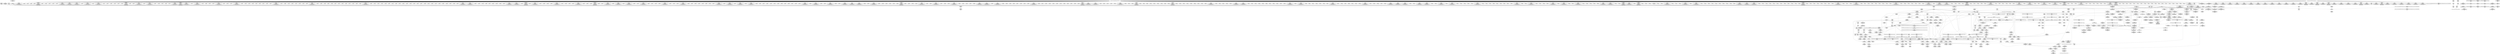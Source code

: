 digraph {
	CE0x4ec7cf0 [shape=record,shape=Mrecord,label="{CE0x4ec7cf0|current_sid:land.lhs.true|*SummSink*}"]
	CE0x4e541f0 [shape=record,shape=Mrecord,label="{CE0x4e541f0|56:_i8*,_:_CRE_187,188_}"]
	CE0x4e7aa70 [shape=record,shape=Mrecord,label="{CE0x4e7aa70|28:_i32,_:_CRE_28,32_|*MultipleSource*|security/selinux/hooks.c,3548|*LoadInst*|security/selinux/hooks.c,3543|security/selinux/hooks.c,3543}"]
	CE0x4ea55a0 [shape=record,shape=Mrecord,label="{CE0x4ea55a0|28:_i32,_:_CRE_51,52_}"]
	CE0x4e6eb10 [shape=record,shape=Mrecord,label="{CE0x4e6eb10|56:_i8*,_:_CRE_294,295_}"]
	CE0x4e6c500 [shape=record,shape=Mrecord,label="{CE0x4e6c500|56:_i8*,_:_CRE_161,162_}"]
	CE0x4e7a670 [shape=record,shape=Mrecord,label="{CE0x4e7a670|28:_i32,_:_CRE_21,22_}"]
	CE0x4e56030 [shape=record,shape=Mrecord,label="{CE0x4e56030|selinux_kernel_create_files_as:tmp10|security/selinux/hooks.c,3553}"]
	CE0x4e57360 [shape=record,shape=Mrecord,label="{CE0x4e57360|56:_i8*,_:_CRE_172,173_}"]
	CE0x4e6ca50 [shape=record,shape=Mrecord,label="{CE0x4e6ca50|56:_i8*,_:_CRE_247,248_}"]
	CE0x4ed0320 [shape=record,shape=Mrecord,label="{CE0x4ed0320|current_sid:tmp21|security/selinux/hooks.c,218}"]
	CE0x4ed06c0 [shape=record,shape=Mrecord,label="{CE0x4ed06c0|current_sid:tmp21|security/selinux/hooks.c,218|*SummSink*}"]
	CE0x6d47720 [shape=record,shape=Mrecord,label="{CE0x6d47720|56:_i8*,_:_CRE_104,112_|*MultipleSource*|Function::selinux_kernel_create_files_as&Arg::inode::|security/selinux/hooks.c,3543}"]
	CE0x4eb5370 [shape=record,shape=Mrecord,label="{CE0x4eb5370|current_sid:do.end|*SummSink*}"]
	CE0x4ea6280 [shape=record,shape=Mrecord,label="{CE0x4ea6280|28:_i32,_:_CRE_65,66_}"]
	CE0x4e7c2d0 [shape=record,shape=Mrecord,label="{CE0x4e7c2d0|56:_i8*,_:_CRE_582,583_}"]
	CE0x4e73970 [shape=record,shape=Mrecord,label="{CE0x4e73970|56:_i8*,_:_CRE_960,968_|*MultipleSource*|Function::selinux_kernel_create_files_as&Arg::inode::|security/selinux/hooks.c,3543}"]
	CE0x4e68f30 [shape=record,shape=Mrecord,label="{CE0x4e68f30|56:_i8*,_:_CRE_183,184_}"]
	CE0x4e6f5c0 [shape=record,shape=Mrecord,label="{CE0x4e6f5c0|56:_i8*,_:_CRE_176,177_}"]
	CE0x4e5c1a0 [shape=record,shape=Mrecord,label="{CE0x4e5c1a0|56:_i8*,_:_CRE_604,605_}"]
	CE0x4ebae60 [shape=record,shape=Mrecord,label="{CE0x4ebae60|i64_3|*Constant*}"]
	CE0x4e618f0 [shape=record,shape=Mrecord,label="{CE0x4e618f0|56:_i8*,_:_CRE_875,876_}"]
	CE0x4ea4d80 [shape=record,shape=Mrecord,label="{CE0x4ea4d80|i32_3|*Constant*|*SummSource*}"]
	CE0x4e5eb20 [shape=record,shape=Mrecord,label="{CE0x4e5eb20|56:_i8*,_:_CRE_704,712_|*MultipleSource*|Function::selinux_kernel_create_files_as&Arg::inode::|security/selinux/hooks.c,3543}"]
	CE0x4e729c0 [shape=record,shape=Mrecord,label="{CE0x4e729c0|56:_i8*,_:_CRE_926,927_}"]
	CE0x4ece6e0 [shape=record,shape=Mrecord,label="{CE0x4ece6e0|GLOBAL:get_current|*Constant*|*SummSink*}"]
	CE0x4ec6380 [shape=record,shape=Mrecord,label="{CE0x4ec6380|get_current:tmp|*SummSource*}"]
	CE0x4e664d0 [shape=record,shape=Mrecord,label="{CE0x4e664d0|56:_i8*,_:_CRE_72,76_|*MultipleSource*|Function::selinux_kernel_create_files_as&Arg::inode::|security/selinux/hooks.c,3543}"]
	CE0x4e505b0 [shape=record,shape=Mrecord,label="{CE0x4e505b0|56:_i8*,_:_CRE_56,64_|*MultipleSource*|Function::selinux_kernel_create_files_as&Arg::inode::|security/selinux/hooks.c,3543}"]
	CE0x4e64480 [shape=record,shape=Mrecord,label="{CE0x4e64480|i64*_getelementptr_inbounds_(_5_x_i64_,_5_x_i64_*___llvm_gcov_ctr277,_i64_0,_i64_0)|*Constant*|*SummSource*}"]
	CE0x4e44990 [shape=record,shape=Mrecord,label="{CE0x4e44990|selinux_kernel_create_files_as:entry|*SummSource*}"]
	CE0x4ea2f40 [shape=record,shape=Mrecord,label="{CE0x4ea2f40|selinux_kernel_create_files_as:tmp11|security/selinux/hooks.c,3554}"]
	CE0x4e57ca0 [shape=record,shape=Mrecord,label="{CE0x4e57ca0|56:_i8*,_:_CRE_558,559_}"]
	CE0x4e9b2f0 [shape=record,shape=Mrecord,label="{CE0x4e9b2f0|28:_i32,_:_CRE_85,86_}"]
	CE0x4ecff10 [shape=record,shape=Mrecord,label="{CE0x4ecff10|current_sid:cred|security/selinux/hooks.c,218|*SummSource*}"]
	CE0x4e5fc00 [shape=record,shape=Mrecord,label="{CE0x4e5fc00|56:_i8*,_:_CRE_792,800_|*MultipleSource*|Function::selinux_kernel_create_files_as&Arg::inode::|security/selinux/hooks.c,3543}"]
	CE0x4e638c0 [shape=record,shape=Mrecord,label="{CE0x4e638c0|selinux_kernel_create_files_as:tmp1|*SummSink*}"]
	CE0x4e74530 [shape=record,shape=Mrecord,label="{CE0x4e74530|56:_i8*,_:_CRE_983,984_}"]
	CE0x4ec7dc0 [shape=record,shape=Mrecord,label="{CE0x4ec7dc0|current_sid:do.body}"]
	CE0x4e6df60 [shape=record,shape=Mrecord,label="{CE0x4e6df60|56:_i8*,_:_CRE_283,284_}"]
	CE0x4e70160 [shape=record,shape=Mrecord,label="{CE0x4e70160|56:_i8*,_:_CRE_888,889_}"]
	CE0x4e54860 [shape=record,shape=Mrecord,label="{CE0x4e54860|i64*_getelementptr_inbounds_(_2_x_i64_,_2_x_i64_*___llvm_gcov_ctr98,_i64_0,_i64_1)|*Constant*}"]
	CE0x4e7b1d0 [shape=record,shape=Mrecord,label="{CE0x4e7b1d0|56:_i8*,_:_CRE_566,567_}"]
	CE0x4e9b5f0 [shape=record,shape=Mrecord,label="{CE0x4e9b5f0|28:_i32,_:_CRE_88,89_}"]
	CE0x4eccdd0 [shape=record,shape=Mrecord,label="{CE0x4eccdd0|current_sid:tmp19|security/selinux/hooks.c,218}"]
	CE0x4e9f580 [shape=record,shape=Mrecord,label="{CE0x4e9f580|i64_2|*Constant*|*SummSource*}"]
	CE0x4eb5620 [shape=record,shape=Mrecord,label="{CE0x4eb5620|current_sid:if.then|*SummSink*}"]
	CE0x4eca830 [shape=record,shape=Mrecord,label="{CE0x4eca830|i32_1|*Constant*|*SummSink*}"]
	CE0x4e564f0 [shape=record,shape=Mrecord,label="{CE0x4e564f0|56:_i8*,_:_CRE_2,4_|*MultipleSource*|Function::selinux_kernel_create_files_as&Arg::inode::|security/selinux/hooks.c,3543}"]
	CE0x4e97bc0 [shape=record,shape=Mrecord,label="{CE0x4e97bc0|i32_218|*Constant*}"]
	CE0x4e47d80 [shape=record,shape=Mrecord,label="{CE0x4e47d80|56:_i8*,_:_CRE_320,328_|*MultipleSource*|Function::selinux_kernel_create_files_as&Arg::inode::|security/selinux/hooks.c,3543}"]
	CE0x4e71260 [shape=record,shape=Mrecord,label="{CE0x4e71260|56:_i8*,_:_CRE_904,905_}"]
	CE0x4e78410 [shape=record,shape=Mrecord,label="{CE0x4e78410|56:_i8*,_:_CRE_486,487_}"]
	CE0x4ea42f0 [shape=record,shape=Mrecord,label="{CE0x4ea42f0|selinux_kernel_create_files_as:tmp5|security/selinux/hooks.c,3544|*SummSource*}"]
	CE0x4e97620 [shape=record,shape=Mrecord,label="{CE0x4e97620|_call_void_lockdep_rcu_suspicious(i8*_getelementptr_inbounds_(_25_x_i8_,_25_x_i8_*_.str3,_i32_0,_i32_0),_i32_218,_i8*_getelementptr_inbounds_(_45_x_i8_,_45_x_i8_*_.str12,_i32_0,_i32_0))_#10,_!dbg_!27727|security/selinux/hooks.c,218|*SummSource*}"]
	CE0x4ea97a0 [shape=record,shape=Mrecord,label="{CE0x4ea97a0|i32_2|*Constant*|*SummSource*}"]
	CE0x4ece2c0 [shape=record,shape=Mrecord,label="{CE0x4ece2c0|GLOBAL:get_current|*Constant*}"]
	CE0x4eb0ec0 [shape=record,shape=Mrecord,label="{CE0x4eb0ec0|i64*_getelementptr_inbounds_(_11_x_i64_,_11_x_i64_*___llvm_gcov_ctr125,_i64_0,_i64_9)|*Constant*|*SummSource*}"]
	CE0x4e9d9a0 [shape=record,shape=Mrecord,label="{CE0x4e9d9a0|28:_i32,_:_CRE_136,144_|*MultipleSource*|security/selinux/hooks.c,3548|*LoadInst*|security/selinux/hooks.c,3543|security/selinux/hooks.c,3543}"]
	CE0x4e50440 [shape=record,shape=Mrecord,label="{CE0x4e50440|56:_i8*,_:_CRE_48,56_|*MultipleSource*|Function::selinux_kernel_create_files_as&Arg::inode::|security/selinux/hooks.c,3543}"]
	CE0x4e9cbd0 [shape=record,shape=Mrecord,label="{CE0x4e9cbd0|28:_i32,_:_CRE_109,110_}"]
	CE0x4e9dbf0 [shape=record,shape=Mrecord,label="{CE0x4e9dbf0|28:_i32,_:_CRE_144,152_|*MultipleSource*|security/selinux/hooks.c,3548|*LoadInst*|security/selinux/hooks.c,3543|security/selinux/hooks.c,3543}"]
	CE0x4e68040 [shape=record,shape=Mrecord,label="{CE0x4e68040|56:_i8*,_:_CRE_243,244_}"]
	CE0x4e53490 [shape=record,shape=Mrecord,label="{CE0x4e53490|selinux_kernel_create_files_as:tmp}"]
	CE0x4ecfc80 [shape=record,shape=Mrecord,label="{CE0x4ecfc80|i32_78|*Constant*|*SummSource*}"]
	CE0x4ea9200 [shape=record,shape=Mrecord,label="{CE0x4ea9200|avc_has_perm:tclass|Function::avc_has_perm&Arg::tclass::}"]
	CE0x4eca990 [shape=record,shape=Mrecord,label="{CE0x4eca990|current_sid:sid|security/selinux/hooks.c,220|*SummSink*}"]
	CE0x4e9f6b0 [shape=record,shape=Mrecord,label="{CE0x4e9f6b0|i64_2|*Constant*|*SummSink*}"]
	CE0x4e96d20 [shape=record,shape=Mrecord,label="{CE0x4e96d20|current_sid:tmp16|security/selinux/hooks.c,218|*SummSink*}"]
	CE0x4e4a080 [shape=record,shape=Mrecord,label="{CE0x4e4a080|56:_i8*,_:_CRE_474,475_}"]
	CE0x4e76fa0 [shape=record,shape=Mrecord,label="{CE0x4e76fa0|128:_i8*,_:_CRE_40,44_|*MultipleSource*|Function::selinux_kernel_create_files_as&Arg::new::|security/selinux/hooks.c,3544}"]
	CE0x4eb9010 [shape=record,shape=Mrecord,label="{CE0x4eb9010|i64*_getelementptr_inbounds_(_5_x_i64_,_5_x_i64_*___llvm_gcov_ctr277,_i64_0,_i64_4)|*Constant*}"]
	CE0x4ea4360 [shape=record,shape=Mrecord,label="{CE0x4ea4360|selinux_kernel_create_files_as:tmp5|security/selinux/hooks.c,3544|*SummSink*}"]
	CE0x4e55ee0 [shape=record,shape=Mrecord,label="{CE0x4e55ee0|selinux_kernel_create_files_as:i_security|security/selinux/hooks.c,3543|*SummSource*}"]
	CE0x4e4d910 [shape=record,shape=Mrecord,label="{CE0x4e4d910|i64*_getelementptr_inbounds_(_11_x_i64_,_11_x_i64_*___llvm_gcov_ctr125,_i64_0,_i64_1)|*Constant*|*SummSink*}"]
	CE0x4e57db0 [shape=record,shape=Mrecord,label="{CE0x4e57db0|56:_i8*,_:_CRE_559,560_}"]
	CE0x4eb8e60 [shape=record,shape=Mrecord,label="{CE0x4eb8e60|12:_i32,_:_CME_20,24_|*MultipleSource*|*LoadInst*|security/selinux/hooks.c,3544|security/selinux/hooks.c,3544|security/selinux/hooks.c,3554}"]
	CE0x4e72f10 [shape=record,shape=Mrecord,label="{CE0x4e72f10|56:_i8*,_:_CRE_931,932_}"]
	CE0x4e753b0 [shape=record,shape=Mrecord,label="{CE0x4e753b0|selinux_kernel_create_files_as:security|security/selinux/hooks.c,3544|*SummSource*}"]
	CE0x4e6c1f0 [shape=record,shape=Mrecord,label="{CE0x4e6c1f0|i32_0|*Constant*}"]
	CE0x4ebb1e0 [shape=record,shape=Mrecord,label="{CE0x4ebb1e0|current_sid:tmp4|security/selinux/hooks.c,218}"]
	CE0x4ebe810 [shape=record,shape=Mrecord,label="{CE0x4ebe810|current_sid:tmp2|*SummSource*}"]
	CE0x4ea0a40 [shape=record,shape=Mrecord,label="{CE0x4ea0a40|selinux_kernel_create_files_as:tmp8|security/selinux/hooks.c,3553}"]
	CE0x4e61030 [shape=record,shape=Mrecord,label="{CE0x4e61030|56:_i8*,_:_CRE_868,869_}"]
	CE0x4e47f20 [shape=record,shape=Mrecord,label="{CE0x4e47f20|56:_i8*,_:_CRE_328,336_|*MultipleSource*|Function::selinux_kernel_create_files_as&Arg::inode::|security/selinux/hooks.c,3543}"]
	CE0x4e6cc70 [shape=record,shape=Mrecord,label="{CE0x4e6cc70|56:_i8*,_:_CRE_249,250_}"]
	CE0x4eb0a20 [shape=record,shape=Mrecord,label="{CE0x4eb0a20|i8*_getelementptr_inbounds_(_45_x_i8_,_45_x_i8_*_.str12,_i32_0,_i32_0)|*Constant*|*SummSink*}"]
	CE0x4e71f20 [shape=record,shape=Mrecord,label="{CE0x4e71f20|56:_i8*,_:_CRE_916,917_}"]
	CE0x4e5b680 [shape=record,shape=Mrecord,label="{CE0x4e5b680|56:_i8*,_:_CRE_152,153_}"]
	CE0x4eb22b0 [shape=record,shape=Mrecord,label="{CE0x4eb22b0|current_sid:land.lhs.true2|*SummSink*}"]
	CE0x4e9fa30 [shape=record,shape=Mrecord,label="{CE0x4e9fa30|selinux_kernel_create_files_as:tmp7|security/selinux/hooks.c,3553}"]
	CE0x4ec2c50 [shape=record,shape=Mrecord,label="{CE0x4ec2c50|GLOBAL:current_task|Global_var:current_task|*SummSource*}"]
	CE0x4ec37f0 [shape=record,shape=Mrecord,label="{CE0x4ec37f0|i64_5|*Constant*}"]
	CE0x4e77900 [shape=record,shape=Mrecord,label="{CE0x4e77900|128:_i8*,_:_CRE_64,72_|*MultipleSource*|Function::selinux_kernel_create_files_as&Arg::new::|security/selinux/hooks.c,3544}"]
	"CONST[source:1(input),value:2(dynamic)][purpose:{subject}][SrcIdx:2]"
	CE0x4eab040 [shape=record,shape=Mrecord,label="{CE0x4eab040|selinux_kernel_create_files_as:call2|security/selinux/hooks.c,3548|*SummSink*}"]
	CE0x4e60920 [shape=record,shape=Mrecord,label="{CE0x4e60920|56:_i8*,_:_CRE_848,856_|*MultipleSource*|Function::selinux_kernel_create_files_as&Arg::inode::|security/selinux/hooks.c,3543}"]
	CE0x4ebb0e0 [shape=record,shape=Mrecord,label="{CE0x4ebb0e0|i64_0|*Constant*}"]
	CE0x4e9c570 [shape=record,shape=Mrecord,label="{CE0x4e9c570|28:_i32,_:_CRE_103,104_}"]
	CE0x4e51460 [shape=record,shape=Mrecord,label="{CE0x4e51460|56:_i8*,_:_CRE_40,48_|*MultipleSource*|Function::selinux_kernel_create_files_as&Arg::inode::|security/selinux/hooks.c,3543}"]
	CE0x4e70270 [shape=record,shape=Mrecord,label="{CE0x4e70270|56:_i8*,_:_CRE_889,890_}"]
	CE0x4e9ea20 [shape=record,shape=Mrecord,label="{CE0x4e9ea20|selinux_kernel_create_files_as:tmp6|security/selinux/hooks.c,3548}"]
	CE0x4e97aa0 [shape=record,shape=Mrecord,label="{CE0x4e97aa0|GLOBAL:lockdep_rcu_suspicious|*Constant*|*SummSink*}"]
	CE0x4e555f0 [shape=record,shape=Mrecord,label="{CE0x4e555f0|get_current:tmp|*SummSink*}"]
	CE0x4e70d10 [shape=record,shape=Mrecord,label="{CE0x4e70d10|56:_i8*,_:_CRE_899,900_}"]
	CE0x4ecdd80 [shape=record,shape=Mrecord,label="{CE0x4ecdd80|current_sid:call4|security/selinux/hooks.c,218}"]
	CE0x4e7bd80 [shape=record,shape=Mrecord,label="{CE0x4e7bd80|56:_i8*,_:_CRE_577,578_}"]
	CE0x4ebb270 [shape=record,shape=Mrecord,label="{CE0x4ebb270|get_current:tmp2}"]
	CE0x4e58920 [shape=record,shape=Mrecord,label="{CE0x4e58920|56:_i8*,_:_CRE_143,144_}"]
	CE0x4ea7d00 [shape=record,shape=Mrecord,label="{CE0x4ea7d00|i32_22|*Constant*|*SummSource*}"]
	CE0x4ea4460 [shape=record,shape=Mrecord,label="{CE0x4ea4460|selinux_kernel_create_files_as:call|security/selinux/hooks.c,3545}"]
	CE0x4ea84e0 [shape=record,shape=Mrecord,label="{CE0x4ea84e0|avc_has_perm:ssid|Function::avc_has_perm&Arg::ssid::}"]
	CE0x4e50f80 [shape=record,shape=Mrecord,label="{CE0x4e50f80|i8*_getelementptr_inbounds_(_25_x_i8_,_25_x_i8_*_.str3,_i32_0,_i32_0)|*Constant*|*SummSource*}"]
	CE0x4e472e0 [shape=record,shape=Mrecord,label="{CE0x4e472e0|56:_i8*,_:_CRE_304,305_}"]
	CE0x4e64ea0 [shape=record,shape=Mrecord,label="{CE0x4e64ea0|56:_i8*,_:_CRE_269,270_}"]
	CE0x4e6e7e0 [shape=record,shape=Mrecord,label="{CE0x4e6e7e0|56:_i8*,_:_CRE_291,292_}"]
	CE0x4e728b0 [shape=record,shape=Mrecord,label="{CE0x4e728b0|56:_i8*,_:_CRE_925,926_}"]
	CE0x4e7d4e0 [shape=record,shape=Mrecord,label="{CE0x4e7d4e0|56:_i8*,_:_CRE_599,600_}"]
	CE0x4e553c0 [shape=record,shape=Mrecord,label="{CE0x4e553c0|i32_10|*Constant*}"]
	CE0x4e74f40 [shape=record,shape=Mrecord,label="{CE0x4e74f40|selinux_kernel_create_files_as:tmp2|*LoadInst*|security/selinux/hooks.c,3543|*SummSink*}"]
	CE0x4ea5260 [shape=record,shape=Mrecord,label="{CE0x4ea5260|28:_i32,_:_CRE_49,50_}"]
	CE0x4ecd620 [shape=record,shape=Mrecord,label="{CE0x4ecd620|current_sid:tmp19|security/selinux/hooks.c,218|*SummSink*}"]
	CE0x4e789f0 [shape=record,shape=Mrecord,label="{CE0x4e789f0|56:_i8*,_:_CRE_500,504_|*MultipleSource*|Function::selinux_kernel_create_files_as&Arg::inode::|security/selinux/hooks.c,3543}"]
	CE0x4ea1520 [shape=record,shape=Mrecord,label="{CE0x4ea1520|128:_i8*,_:_CRE_96,104_|*MultipleSource*|Function::selinux_kernel_create_files_as&Arg::new::|security/selinux/hooks.c,3544}"]
	CE0x4ea18e0 [shape=record,shape=Mrecord,label="{CE0x4ea18e0|128:_i8*,_:_CRE_112,120_|*MultipleSource*|Function::selinux_kernel_create_files_as&Arg::new::|security/selinux/hooks.c,3544}"]
	CE0x4e5f0c0 [shape=record,shape=Mrecord,label="{CE0x4e5f0c0|56:_i8*,_:_CRE_736,740_|*MultipleSource*|Function::selinux_kernel_create_files_as&Arg::inode::|security/selinux/hooks.c,3543}"]
	CE0x4e5d900 [shape=record,shape=Mrecord,label="{CE0x4e5d900|56:_i8*,_:_CRE_632,640_|*MultipleSource*|Function::selinux_kernel_create_files_as&Arg::inode::|security/selinux/hooks.c,3543}"]
	CE0x4eb5580 [shape=record,shape=Mrecord,label="{CE0x4eb5580|current_sid:if.then|*SummSource*}"]
	CE0x4e7c820 [shape=record,shape=Mrecord,label="{CE0x4e7c820|56:_i8*,_:_CRE_587,588_}"]
	CE0x4e77ae0 [shape=record,shape=Mrecord,label="{CE0x4e77ae0|128:_i8*,_:_CRE_72,80_|*MultipleSource*|Function::selinux_kernel_create_files_as&Arg::new::|security/selinux/hooks.c,3544}"]
	CE0x4ed0c30 [shape=record,shape=Mrecord,label="{CE0x4ed0c30|COLLAPSED:_CMRE:_elem_0::|security/selinux/hooks.c,218}"]
	CE0x4e66260 [shape=record,shape=Mrecord,label="{CE0x4e66260|56:_i8*,_:_CRE_141,142_}"]
	CE0x4e74120 [shape=record,shape=Mrecord,label="{CE0x4e74120|56:_i8*,_:_CRE_979,980_}"]
	CE0x4eaa590 [shape=record,shape=Mrecord,label="{CE0x4eaa590|avc_has_perm:auditdata|Function::avc_has_perm&Arg::auditdata::|*SummSource*}"]
	CE0x4e96e50 [shape=record,shape=Mrecord,label="{CE0x4e96e50|i8_1|*Constant*}"]
	CE0x4e75480 [shape=record,shape=Mrecord,label="{CE0x4e75480|selinux_kernel_create_files_as:security|security/selinux/hooks.c,3544|*SummSink*}"]
	CE0x4e5c800 [shape=record,shape=Mrecord,label="{CE0x4e5c800|56:_i8*,_:_CRE_610,611_}"]
	CE0x4eb5b70 [shape=record,shape=Mrecord,label="{CE0x4eb5b70|selinux_kernel_create_files_as:tmp14|security/selinux/hooks.c,3555|*SummSink*}"]
	CE0x4ea2fb0 [shape=record,shape=Mrecord,label="{CE0x4ea2fb0|selinux_kernel_create_files_as:tmp11|security/selinux/hooks.c,3554|*SummSource*}"]
	CE0x4e71150 [shape=record,shape=Mrecord,label="{CE0x4e71150|56:_i8*,_:_CRE_903,904_}"]
	CE0x4e717b0 [shape=record,shape=Mrecord,label="{CE0x4e717b0|56:_i8*,_:_CRE_909,910_}"]
	CE0x4e72030 [shape=record,shape=Mrecord,label="{CE0x4e72030|56:_i8*,_:_CRE_917,918_}"]
	CE0x4e6e3a0 [shape=record,shape=Mrecord,label="{CE0x4e6e3a0|56:_i8*,_:_CRE_287,288_}"]
	CE0x4eb1050 [shape=record,shape=Mrecord,label="{CE0x4eb1050|i64*_getelementptr_inbounds_(_11_x_i64_,_11_x_i64_*___llvm_gcov_ctr125,_i64_0,_i64_9)|*Constant*|*SummSink*}"]
	CE0x4ebdee0 [shape=record,shape=Mrecord,label="{CE0x4ebdee0|current_sid:tmp4|security/selinux/hooks.c,218|*SummSource*}"]
	CE0x4ed1380 [shape=record,shape=Mrecord,label="{CE0x4ed1380|current_sid:tmp23|security/selinux/hooks.c,218}"]
	CE0x4e9ffc0 [shape=record,shape=Mrecord,label="{CE0x4e9ffc0|selinux_kernel_create_files_as:tmp7|security/selinux/hooks.c,3553|*SummSink*}"]
	CE0x4ecd120 [shape=record,shape=Mrecord,label="{CE0x4ecd120|i64*_getelementptr_inbounds_(_11_x_i64_,_11_x_i64_*___llvm_gcov_ctr125,_i64_0,_i64_10)|*Constant*}"]
	CE0x4e65f20 [shape=record,shape=Mrecord,label="{CE0x4e65f20|56:_i8*,_:_CRE_191,192_}"]
	CE0x4e79c50 [shape=record,shape=Mrecord,label="{CE0x4e79c50|56:_i8*,_:_CRE_554,555_}"]
	CE0x4e6bcb0 [shape=record,shape=Mrecord,label="{CE0x4e6bcb0|i32_10|*Constant*|*SummSource*}"]
	CE0x4ebee20 [shape=record,shape=Mrecord,label="{CE0x4ebee20|i64*_getelementptr_inbounds_(_2_x_i64_,_2_x_i64_*___llvm_gcov_ctr98,_i64_0,_i64_1)|*Constant*|*SummSink*}"]
	CE0x4ebb900 [shape=record,shape=Mrecord,label="{CE0x4ebb900|current_sid:land.lhs.true}"]
	CE0x4e71040 [shape=record,shape=Mrecord,label="{CE0x4e71040|56:_i8*,_:_CRE_902,903_}"]
	CE0x4e9bdf0 [shape=record,shape=Mrecord,label="{CE0x4e9bdf0|28:_i32,_:_CRE_96,97_}"]
	CE0x4ebfeb0 [shape=record,shape=Mrecord,label="{CE0x4ebfeb0|current_sid:tmp5|security/selinux/hooks.c,218|*SummSink*}"]
	CE0x4e9d890 [shape=record,shape=Mrecord,label="{CE0x4e9d890|28:_i32,_:_CRE_128,136_|*MultipleSource*|security/selinux/hooks.c,3548|*LoadInst*|security/selinux/hooks.c,3543|security/selinux/hooks.c,3543}"]
	CE0x4ed10e0 [shape=record,shape=Mrecord,label="{CE0x4ed10e0|current_sid:tmp22|security/selinux/hooks.c,218}"]
	CE0x4ea8f30 [shape=record,shape=Mrecord,label="{CE0x4ea8f30|i16_48|*Constant*|*SummSink*}"]
	CE0x4ea99f0 [shape=record,shape=Mrecord,label="{CE0x4ea99f0|avc_has_perm:requested|Function::avc_has_perm&Arg::requested::|*SummSink*}"]
	CE0x4ec1b90 [shape=record,shape=Mrecord,label="{CE0x4ec1b90|current_sid:tmp1|*SummSource*}"]
	CE0x4e64b70 [shape=record,shape=Mrecord,label="{CE0x4e64b70|56:_i8*,_:_CRE_266,267_}"]
	CE0x4e65d80 [shape=record,shape=Mrecord,label="{CE0x4e65d80|56:_i8*,_:_CRE_137,138_}"]
	CE0x4e540e0 [shape=record,shape=Mrecord,label="{CE0x4e540e0|56:_i8*,_:_CRE_186,187_}"]
	CE0x4ea89c0 [shape=record,shape=Mrecord,label="{CE0x4ea89c0|avc_has_perm:tsid|Function::avc_has_perm&Arg::tsid::|*SummSource*}"]
	CE0x4e56250 [shape=record,shape=Mrecord,label="{CE0x4e56250|selinux_kernel_create_files_as:tmp10|security/selinux/hooks.c,3553|*SummSource*}"]
	CE0x4eb6950 [shape=record,shape=Mrecord,label="{CE0x4eb6950|get_current:tmp3|*SummSource*}"]
	CE0x4eb5060 [shape=record,shape=Mrecord,label="{CE0x4eb5060|_call_void_mcount()_#3|*SummSink*}"]
	CE0x4e47610 [shape=record,shape=Mrecord,label="{CE0x4e47610|56:_i8*,_:_CRE_307,308_}"]
	CE0x4ec1ab0 [shape=record,shape=Mrecord,label="{CE0x4ec1ab0|i64_1|*Constant*}"]
	CE0x4e716a0 [shape=record,shape=Mrecord,label="{CE0x4e716a0|56:_i8*,_:_CRE_908,909_}"]
	CE0x4e7cd70 [shape=record,shape=Mrecord,label="{CE0x4e7cd70|56:_i8*,_:_CRE_592,593_}"]
	CE0x4e9d340 [shape=record,shape=Mrecord,label="{CE0x4e9d340|28:_i32,_:_CRE_116,117_}"]
	CE0x4e49cc0 [shape=record,shape=Mrecord,label="{CE0x4e49cc0|56:_i8*,_:_CRE_464,472_|*MultipleSource*|Function::selinux_kernel_create_files_as&Arg::inode::|security/selinux/hooks.c,3543}"]
	CE0x4ebb2e0 [shape=record,shape=Mrecord,label="{CE0x4ebb2e0|get_current:tmp2|*SummSource*}"]
	CE0x4ebb750 [shape=record,shape=Mrecord,label="{CE0x4ebb750|current_sid:bb|*SummSource*}"]
	CE0x4e5cb30 [shape=record,shape=Mrecord,label="{CE0x4e5cb30|56:_i8*,_:_CRE_613,614_}"]
	CE0x4e4e170 [shape=record,shape=Mrecord,label="{CE0x4e4e170|56:_i8*,_:_CRE_170,171_}"]
	CE0x4e55a30 [shape=record,shape=Mrecord,label="{CE0x4e55a30|get_current:tmp1}"]
	CE0x4ecfc10 [shape=record,shape=Mrecord,label="{CE0x4ecfc10|i32_78|*Constant*|*SummSink*}"]
	CE0x4e78630 [shape=record,shape=Mrecord,label="{CE0x4e78630|56:_i8*,_:_CRE_552,553_}"]
	CE0x4ed1210 [shape=record,shape=Mrecord,label="{CE0x4ed1210|current_sid:tmp22|security/selinux/hooks.c,218|*SummSource*}"]
	CE0x4e5fa20 [shape=record,shape=Mrecord,label="{CE0x4e5fa20|56:_i8*,_:_CRE_776,792_|*MultipleSource*|Function::selinux_kernel_create_files_as&Arg::inode::|security/selinux/hooks.c,3543}"]
	CE0x4e9aff0 [shape=record,shape=Mrecord,label="{CE0x4e9aff0|28:_i32,_:_CRE_82,83_}"]
	CE0x4e61c20 [shape=record,shape=Mrecord,label="{CE0x4e61c20|56:_i8*,_:_CRE_878,879_}"]
	CE0x4e73240 [shape=record,shape=Mrecord,label="{CE0x4e73240|56:_i8*,_:_CRE_934,935_}"]
	CE0x6dc8a40 [shape=record,shape=Mrecord,label="{CE0x6dc8a40|i64_1|*Constant*|*SummSource*}"]
	CE0x4e55130 [shape=record,shape=Mrecord,label="{CE0x4e55130|get_current:tmp1|*SummSource*}"]
	CE0x4e6f8f0 [shape=record,shape=Mrecord,label="{CE0x4e6f8f0|56:_i8*,_:_CRE_179,180_}"]
	CE0x4e6cb60 [shape=record,shape=Mrecord,label="{CE0x4e6cb60|56:_i8*,_:_CRE_248,249_}"]
	CE0x4e7b500 [shape=record,shape=Mrecord,label="{CE0x4e7b500|56:_i8*,_:_CRE_569,570_}"]
	CE0x4ea7c90 [shape=record,shape=Mrecord,label="{CE0x4ea7c90|i32_22|*Constant*}"]
	CE0x4e79e30 [shape=record,shape=Mrecord,label="{CE0x4e79e30|56:_i8*,_:_CRE_555,556_}"]
	CE0x4ec42c0 [shape=record,shape=Mrecord,label="{CE0x4ec42c0|current_sid:bb}"]
	CE0x4ea0810 [shape=record,shape=Mrecord,label="{CE0x4ea0810|i64_0|*Constant*|*SummSink*}"]
	CE0x4e67df0 [shape=record,shape=Mrecord,label="{CE0x4e67df0|56:_i8*,_:_CRE_261,262_}"]
	CE0x4e471d0 [shape=record,shape=Mrecord,label="{CE0x4e471d0|56:_i8*,_:_CRE_303,304_}"]
	CE0x4e78740 [shape=record,shape=Mrecord,label="{CE0x4e78740|56:_i8*,_:_CRE_488,496_|*MultipleSource*|Function::selinux_kernel_create_files_as&Arg::inode::|security/selinux/hooks.c,3543}"]
	CE0x4e54300 [shape=record,shape=Mrecord,label="{CE0x4e54300|56:_i8*,_:_CRE_188,189_}"]
	CE0x4e42490 [shape=record,shape=Mrecord,label="{CE0x4e42490|i64_4|*Constant*}"]
	CE0x4ea0600 [shape=record,shape=Mrecord,label="{CE0x4ea0600|GLOBAL:__llvm_gcov_ctr277|Global_var:__llvm_gcov_ctr277|*SummSink*}"]
	CE0x4e7d3d0 [shape=record,shape=Mrecord,label="{CE0x4e7d3d0|56:_i8*,_:_CRE_598,599_}"]
	CE0x4e740b0 [shape=record,shape=Mrecord,label="{CE0x4e740b0|56:_i8*,_:_CRE_980,981_}"]
	CE0x4eb6f90 [shape=record,shape=Mrecord,label="{CE0x4eb6f90|_ret_%struct.task_struct*_%tmp4,_!dbg_!27714|./arch/x86/include/asm/current.h,14}"]
	CE0x4eb78a0 [shape=record,shape=Mrecord,label="{CE0x4eb78a0|selinux_kernel_create_files_as:tmp15|security/selinux/hooks.c,3555|*SummSink*}"]
	CE0x4e72360 [shape=record,shape=Mrecord,label="{CE0x4e72360|56:_i8*,_:_CRE_920,921_}"]
	CE0x4ece190 [shape=record,shape=Mrecord,label="{CE0x4ece190|current_sid:call4|security/selinux/hooks.c,218|*SummSink*}"]
	CE0x4e7b940 [shape=record,shape=Mrecord,label="{CE0x4e7b940|56:_i8*,_:_CRE_573,574_}"]
	CE0x4eb6740 [shape=record,shape=Mrecord,label="{CE0x4eb6740|get_current:bb}"]
	CE0x4e614b0 [shape=record,shape=Mrecord,label="{CE0x4e614b0|56:_i8*,_:_CRE_871,872_}"]
	CE0x4e9c0f0 [shape=record,shape=Mrecord,label="{CE0x4e9c0f0|28:_i32,_:_CRE_99,100_}"]
	CE0x4e74b50 [shape=record,shape=Mrecord,label="{CE0x4e74b50|56:_i8*,_:_CRE_1000,1008_|*MultipleSource*|Function::selinux_kernel_create_files_as&Arg::inode::|security/selinux/hooks.c,3543}"]
	CE0x4e6f6d0 [shape=record,shape=Mrecord,label="{CE0x4e6f6d0|56:_i8*,_:_CRE_177,178_}"]
	CE0x4e4d7d0 [shape=record,shape=Mrecord,label="{CE0x4e4d7d0|i64*_getelementptr_inbounds_(_11_x_i64_,_11_x_i64_*___llvm_gcov_ctr125,_i64_0,_i64_1)|*Constant*|*SummSource*}"]
	CE0x4ecbb40 [shape=record,shape=Mrecord,label="{CE0x4ecbb40|current_sid:tmp24|security/selinux/hooks.c,220|*SummSource*}"]
	CE0x4e5d7f0 [shape=record,shape=Mrecord,label="{CE0x4e5d7f0|56:_i8*,_:_CRE_624,628_|*MultipleSource*|Function::selinux_kernel_create_files_as&Arg::inode::|security/selinux/hooks.c,3543}"]
	CE0x4e4bbb0 [shape=record,shape=Mrecord,label="{CE0x4e4bbb0|i1_true|*Constant*|*SummSink*}"]
	CE0x4eb2150 [shape=record,shape=Mrecord,label="{CE0x4eb2150|_ret_i32_%call2,_!dbg_!27733|security/selinux/hooks.c,3555|*SummSink*}"]
	CE0x4eb10c0 [shape=record,shape=Mrecord,label="{CE0x4eb10c0|current_sid:tmp17|security/selinux/hooks.c,218}"]
	CE0x4eb43b0 [shape=record,shape=Mrecord,label="{CE0x4eb43b0|current_sid:tmp3}"]
	CE0x4e50720 [shape=record,shape=Mrecord,label="{CE0x4e50720|56:_i8*,_:_CRE_64,72_|*MultipleSource*|Function::selinux_kernel_create_files_as&Arg::inode::|security/selinux/hooks.c,3543}"]
	CE0x4ebe880 [shape=record,shape=Mrecord,label="{CE0x4ebe880|current_sid:tmp2|*SummSink*}"]
	CE0x4e64200 [shape=record,shape=Mrecord,label="{CE0x4e64200|56:_i8*,_:_CRE_201,202_}"]
	CE0x4e767a0 [shape=record,shape=Mrecord,label="{CE0x4e767a0|128:_i8*,_:_CRE_20,24_|*MultipleSource*|Function::selinux_kernel_create_files_as&Arg::new::|security/selinux/hooks.c,3544}"]
	CE0x4e69b60 [shape=record,shape=Mrecord,label="{CE0x4e69b60|i32_10|*Constant*|*SummSink*}"]
	CE0x4eb3280 [shape=record,shape=Mrecord,label="{CE0x4eb3280|current_sid:land.lhs.true2|*SummSource*}"]
	CE0x4ec87e0 [shape=record,shape=Mrecord,label="{CE0x4ec87e0|current_sid:tmp8|security/selinux/hooks.c,218|*SummSink*}"]
	CE0x4e4a560 [shape=record,shape=Mrecord,label="{CE0x4e4a560|56:_i8*,_:_CRE_478,479_}"]
	CE0x6dc8960 [shape=record,shape=Mrecord,label="{CE0x6dc8960|selinux_kernel_create_files_as:tmp|*SummSink*}"]
	CE0x4e56f30 [shape=record,shape=Mrecord,label="{CE0x4e56f30|56:_i8*,_:_CRE_159,160_}"]
	CE0x4ebb7f0 [shape=record,shape=Mrecord,label="{CE0x4ebb7f0|current_sid:bb|*SummSink*}"]
	CE0x4e61b10 [shape=record,shape=Mrecord,label="{CE0x4e61b10|56:_i8*,_:_CRE_877,878_}"]
	CE0x4ea1340 [shape=record,shape=Mrecord,label="{CE0x4ea1340|128:_i8*,_:_CRE_88,89_|*MultipleSource*|Function::selinux_kernel_create_files_as&Arg::new::|security/selinux/hooks.c,3544}"]
	CE0x4e75ca0 [shape=record,shape=Mrecord,label="{CE0x4e75ca0|28:_i32,_:_CRE_0,8_|*MultipleSource*|security/selinux/hooks.c,3548|*LoadInst*|security/selinux/hooks.c,3543|security/selinux/hooks.c,3543}"]
	CE0x4e7c930 [shape=record,shape=Mrecord,label="{CE0x4e7c930|56:_i8*,_:_CRE_588,589_}"]
	CE0x4e6aff0 [shape=record,shape=Mrecord,label="{CE0x4e6aff0|selinux_kernel_create_files_as:tmp9|security/selinux/hooks.c,3553|*SummSink*}"]
	CE0x4ea4160 [shape=record,shape=Mrecord,label="{CE0x4ea4160|current_sid:entry|*SummSource*}"]
	CE0x4e47b60 [shape=record,shape=Mrecord,label="{CE0x4e47b60|56:_i8*,_:_CRE_472,473_}"]
	CE0x4ea8860 [shape=record,shape=Mrecord,label="{CE0x4ea8860|avc_has_perm:tsid|Function::avc_has_perm&Arg::tsid::}"]
	CE0x4e5d3b0 [shape=record,shape=Mrecord,label="{CE0x4e5d3b0|56:_i8*,_:_CRE_621,622_}"]
	CE0x4e9b4f0 [shape=record,shape=Mrecord,label="{CE0x4e9b4f0|28:_i32,_:_CRE_87,88_}"]
	CE0x4ece010 [shape=record,shape=Mrecord,label="{CE0x4ece010|current_sid:call4|security/selinux/hooks.c,218|*SummSource*}"]
	CE0x4e509a0 [shape=record,shape=Mrecord,label="{CE0x4e509a0|i8*_getelementptr_inbounds_(_25_x_i8_,_25_x_i8_*_.str3,_i32_0,_i32_0)|*Constant*|*SummSink*}"]
	CE0x4e5c5e0 [shape=record,shape=Mrecord,label="{CE0x4e5c5e0|56:_i8*,_:_CRE_608,609_}"]
	CE0x4ec41b0 [shape=record,shape=Mrecord,label="{CE0x4ec41b0|current_sid:if.end|*SummSink*}"]
	CE0x4e68a60 [shape=record,shape=Mrecord,label="{CE0x4e68a60|56:_i8*,_:_CRE_96,104_|*MultipleSource*|Function::selinux_kernel_create_files_as&Arg::inode::|security/selinux/hooks.c,3543}"]
	CE0x4e71370 [shape=record,shape=Mrecord,label="{CE0x4e71370|56:_i8*,_:_CRE_905,906_}"]
	CE0x4e9aaf0 [shape=record,shape=Mrecord,label="{CE0x4e9aaf0|28:_i32,_:_CRE_77,78_}"]
	CE0x4e617e0 [shape=record,shape=Mrecord,label="{CE0x4e617e0|56:_i8*,_:_CRE_874,875_}"]
	CE0x4ea38a0 [shape=record,shape=Mrecord,label="{CE0x4ea38a0|_ret_i32_%tmp24,_!dbg_!27742|security/selinux/hooks.c,220|*SummSource*}"]
	CE0x4ea9880 [shape=record,shape=Mrecord,label="{CE0x4ea9880|i32_2|*Constant*|*SummSink*}"]
	CE0x4e6e180 [shape=record,shape=Mrecord,label="{CE0x4e6e180|56:_i8*,_:_CRE_285,286_}"]
	CE0x4ebb350 [shape=record,shape=Mrecord,label="{CE0x4ebb350|get_current:tmp2|*SummSink*}"]
	CE0x4ea6780 [shape=record,shape=Mrecord,label="{CE0x4ea6780|28:_i32,_:_CRE_70,71_}"]
	CE0x4e6c6f0 [shape=record,shape=Mrecord,label="{CE0x4e6c6f0|56:_i8*,_:_CRE_163,164_}"]
	CE0x4e5bd60 [shape=record,shape=Mrecord,label="{CE0x4e5bd60|56:_i8*,_:_CRE_600,601_}"]
	CE0x4e525e0 [shape=record,shape=Mrecord,label="{CE0x4e525e0|56:_i8*,_:_CRE_4,8_|*MultipleSource*|Function::selinux_kernel_create_files_as&Arg::inode::|security/selinux/hooks.c,3543}"]
	CE0x4e9b1f0 [shape=record,shape=Mrecord,label="{CE0x4e9b1f0|28:_i32,_:_CRE_84,85_}"]
	CE0x4eb59f0 [shape=record,shape=Mrecord,label="{CE0x4eb59f0|selinux_kernel_create_files_as:tmp14|security/selinux/hooks.c,3555}"]
	CE0x4e42670 [shape=record,shape=Mrecord,label="{CE0x4e42670|current_sid:tmp9|security/selinux/hooks.c,218}"]
	CE0x4eb5100 [shape=record,shape=Mrecord,label="{CE0x4eb5100|get_current:tmp4|./arch/x86/include/asm/current.h,14|*SummSource*}"]
	CE0x4e5eee0 [shape=record,shape=Mrecord,label="{CE0x4e5eee0|56:_i8*,_:_CRE_728,736_|*MultipleSource*|Function::selinux_kernel_create_files_as&Arg::inode::|security/selinux/hooks.c,3543}"]
	CE0x4e41b80 [shape=record,shape=Mrecord,label="{CE0x4e41b80|current_sid:tmp11|security/selinux/hooks.c,218|*SummSink*}"]
	CE0x4ebffc0 [shape=record,shape=Mrecord,label="{CE0x4ebffc0|current_sid:tmp6|security/selinux/hooks.c,218}"]
	CE0x4ebb170 [shape=record,shape=Mrecord,label="{CE0x4ebb170|i64_2|*Constant*}"]
	CE0x4ed1b70 [shape=record,shape=Mrecord,label="{CE0x4ed1b70|GLOBAL:current_task|Global_var:current_task|*SummSink*}"]
	CE0x4e473f0 [shape=record,shape=Mrecord,label="{CE0x4e473f0|56:_i8*,_:_CRE_305,306_}"]
	CE0x4e9d450 [shape=record,shape=Mrecord,label="{CE0x4e9d450|28:_i32,_:_CRE_117,118_}"]
	CE0x4e74640 [shape=record,shape=Mrecord,label="{CE0x4e74640|selinux_kernel_create_files_as:tmp2|*LoadInst*|security/selinux/hooks.c,3543}"]
	CE0x4e66640 [shape=record,shape=Mrecord,label="{CE0x4e66640|56:_i8*,_:_CRE_76,80_|*MultipleSource*|Function::selinux_kernel_create_files_as&Arg::inode::|security/selinux/hooks.c,3543}"]
	CE0x4e7ba50 [shape=record,shape=Mrecord,label="{CE0x4e7ba50|56:_i8*,_:_CRE_574,575_}"]
	CE0x4e4c7c0 [shape=record,shape=Mrecord,label="{CE0x4e4c7c0|i32_0|*Constant*|*SummSink*}"]
	CE0x4e78b40 [shape=record,shape=Mrecord,label="{CE0x4e78b40|56:_i8*,_:_CRE_504,508_|*MultipleSource*|Function::selinux_kernel_create_files_as&Arg::inode::|security/selinux/hooks.c,3543}"]
	CE0x4ea0280 [shape=record,shape=Mrecord,label="{CE0x4ea0280|GLOBAL:__llvm_gcov_ctr277|Global_var:__llvm_gcov_ctr277}"]
	CE0x4e7d2c0 [shape=record,shape=Mrecord,label="{CE0x4e7d2c0|56:_i8*,_:_CRE_597,598_}"]
	CE0x4e9e020 [shape=record,shape=Mrecord,label="{CE0x4e9e020|28:_i32,_:_CRE_160,168_|*MultipleSource*|security/selinux/hooks.c,3548|*LoadInst*|security/selinux/hooks.c,3543|security/selinux/hooks.c,3543}"]
	CE0x4eaa7d0 [shape=record,shape=Mrecord,label="{CE0x4eaa7d0|_ret_i32_%retval.0,_!dbg_!27728|security/selinux/avc.c,775|*SummSink*}"]
	CE0x4ea74f0 [shape=record,shape=Mrecord,label="{CE0x4ea74f0|selinux_kernel_create_files_as:new|Function::selinux_kernel_create_files_as&Arg::new::|*SummSource*}"]
	CE0x4ea3020 [shape=record,shape=Mrecord,label="{CE0x4ea3020|selinux_kernel_create_files_as:tmp11|security/selinux/hooks.c,3554|*SummSink*}"]
	CE0x4e6d6e0 [shape=record,shape=Mrecord,label="{CE0x4e6d6e0|56:_i8*,_:_CRE_275,276_}"]
	CE0x4e9ee20 [shape=record,shape=Mrecord,label="{CE0x4e9ee20|selinux_kernel_create_files_as:tmp6|security/selinux/hooks.c,3548|*SummSink*}"]
	CE0x4ea2ba0 [shape=record,shape=Mrecord,label="{CE0x4ea2ba0|selinux_kernel_create_files_as:tmp5|security/selinux/hooks.c,3544}"]
	CE0x4e660c0 [shape=record,shape=Mrecord,label="{CE0x4e660c0|56:_i8*,_:_CRE_140,141_}"]
	CE0x4e5d5d0 [shape=record,shape=Mrecord,label="{CE0x4e5d5d0|56:_i8*,_:_CRE_623,624_}"]
	CE0x4e5f2a0 [shape=record,shape=Mrecord,label="{CE0x4e5f2a0|56:_i8*,_:_CRE_744,752_|*MultipleSource*|Function::selinux_kernel_create_files_as&Arg::inode::|security/selinux/hooks.c,3543}"]
	CE0x4e7b720 [shape=record,shape=Mrecord,label="{CE0x4e7b720|56:_i8*,_:_CRE_571,572_}"]
	CE0x4e56e20 [shape=record,shape=Mrecord,label="{CE0x4e56e20|56:_i8*,_:_CRE_158,159_}"]
	CE0x4e6c5e0 [shape=record,shape=Mrecord,label="{CE0x4e6c5e0|56:_i8*,_:_CRE_162,163_}"]
	CE0x4e5d6e0 [shape=record,shape=Mrecord,label="{CE0x4e5d6e0|56:_i8*,_:_CRE_864,865_}"]
	CE0x4e6e5c0 [shape=record,shape=Mrecord,label="{CE0x4e6e5c0|56:_i8*,_:_CRE_289,290_}"]
	CE0x4e6e8f0 [shape=record,shape=Mrecord,label="{CE0x4e6e8f0|56:_i8*,_:_CRE_292,293_}"]
	CE0x4e5dbf0 [shape=record,shape=Mrecord,label="{CE0x4e5dbf0|56:_i8*,_:_CRE_648,656_|*MultipleSource*|Function::selinux_kernel_create_files_as&Arg::inode::|security/selinux/hooks.c,3543}"]
	CE0x4e41cb0 [shape=record,shape=Mrecord,label="{CE0x4e41cb0|current_sid:tmp12|security/selinux/hooks.c,218}"]
	CE0x4e9e620 [shape=record,shape=Mrecord,label="{CE0x4e9e620|28:_i32,_:_CRE_192,196_|*MultipleSource*|security/selinux/hooks.c,3548|*LoadInst*|security/selinux/hooks.c,3543|security/selinux/hooks.c,3543}"]
	CE0x4e558c0 [shape=record,shape=Mrecord,label="{CE0x4e558c0|selinux_kernel_create_files_as:if.end|*SummSink*}"]
	CE0x4eb7580 [shape=record,shape=Mrecord,label="{CE0x4eb7580|selinux_kernel_create_files_as:tmp15|security/selinux/hooks.c,3555}"]
	CE0x4e70af0 [shape=record,shape=Mrecord,label="{CE0x4e70af0|56:_i8*,_:_CRE_897,898_}"]
	CE0x4ea5e80 [shape=record,shape=Mrecord,label="{CE0x4ea5e80|28:_i32,_:_CRE_61,62_}"]
	CE0x4e74d60 [shape=record,shape=Mrecord,label="{CE0x4e74d60|selinux_kernel_create_files_as:tmp2|*LoadInst*|security/selinux/hooks.c,3543|*SummSource*}"]
	CE0x4e9f870 [shape=record,shape=Mrecord,label="{CE0x4e9f870|i64_0|*Constant*}"]
	CE0x4eb7720 [shape=record,shape=Mrecord,label="{CE0x4eb7720|selinux_kernel_create_files_as:tmp15|security/selinux/hooks.c,3555|*SummSource*}"]
	CE0x4eb6870 [shape=record,shape=Mrecord,label="{CE0x4eb6870|i64*_getelementptr_inbounds_(_2_x_i64_,_2_x_i64_*___llvm_gcov_ctr98,_i64_0,_i64_0)|*Constant*|*SummSource*}"]
	CE0x4ee28a0 [shape=record,shape=Mrecord,label="{CE0x4ee28a0|%struct.task_struct*_(%struct.task_struct**)*_asm_movq_%gs:$_1:P_,$0_,_r,im,_dirflag_,_fpsr_,_flags_|*SummSource*}"]
	CE0x4e7be90 [shape=record,shape=Mrecord,label="{CE0x4e7be90|56:_i8*,_:_CRE_578,579_}"]
	CE0x4e7b610 [shape=record,shape=Mrecord,label="{CE0x4e7b610|56:_i8*,_:_CRE_570,571_}"]
	CE0x4e5b380 [shape=record,shape=Mrecord,label="{CE0x4e5b380|current_sid:tobool1|security/selinux/hooks.c,218|*SummSource*}"]
	CE0x4e73d60 [shape=record,shape=Mrecord,label="{CE0x4e73d60|56:_i8*,_:_CRE_977,978_}"]
	CE0x4eca6b0 [shape=record,shape=Mrecord,label="{CE0x4eca6b0|i32_1|*Constant*|*SummSource*}"]
	CE0x4e72be0 [shape=record,shape=Mrecord,label="{CE0x4e72be0|56:_i8*,_:_CRE_928,929_}"]
	CE0x4ebaed0 [shape=record,shape=Mrecord,label="{CE0x4ebaed0|i64_3|*Constant*|*SummSource*}"]
	CE0x4ea0440 [shape=record,shape=Mrecord,label="{CE0x4ea0440|GLOBAL:__llvm_gcov_ctr277|Global_var:__llvm_gcov_ctr277|*SummSource*}"]
	CE0x4e5cf70 [shape=record,shape=Mrecord,label="{CE0x4e5cf70|56:_i8*,_:_CRE_617,618_}"]
	CE0x4e6f060 [shape=record,shape=Mrecord,label="{CE0x4e6f060|56:_i8*,_:_CRE_299,300_}"]
	CE0x4ecd690 [shape=record,shape=Mrecord,label="{CE0x4ecd690|current_sid:tmp20|security/selinux/hooks.c,218}"]
	CE0x4ea5740 [shape=record,shape=Mrecord,label="{CE0x4ea5740|28:_i32,_:_CRE_53,54_}"]
	CE0x4e5b8e0 [shape=record,shape=Mrecord,label="{CE0x4e5b8e0|56:_i8*,_:_CRE_154,155_}"]
	CE0x4e9bcf0 [shape=record,shape=Mrecord,label="{CE0x4e9bcf0|28:_i32,_:_CRE_95,96_}"]
	CE0x4ea6480 [shape=record,shape=Mrecord,label="{CE0x4ea6480|28:_i32,_:_CRE_67,68_}"]
	CE0x4ec4110 [shape=record,shape=Mrecord,label="{CE0x4ec4110|current_sid:if.end|*SummSource*}"]
	CE0x4e549b0 [shape=record,shape=Mrecord,label="{CE0x4e549b0|56:_i8*,_:_CRE_148,149_}"]
	CE0x4e643e0 [shape=record,shape=Mrecord,label="{CE0x4e643e0|i64*_getelementptr_inbounds_(_5_x_i64_,_5_x_i64_*___llvm_gcov_ctr277,_i64_0,_i64_0)|*Constant*}"]
	CE0x4e6f7e0 [shape=record,shape=Mrecord,label="{CE0x4e6f7e0|56:_i8*,_:_CRE_178,179_}"]
	CE0x4e7bc70 [shape=record,shape=Mrecord,label="{CE0x4e7bc70|56:_i8*,_:_CRE_576,577_}"]
	CE0x4e60ec0 [shape=record,shape=Mrecord,label="{CE0x4e60ec0|56:_i8*,_:_CRE_866,867_}"]
	CE0x4e4a780 [shape=record,shape=Mrecord,label="{CE0x4e4a780|56:_i8*,_:_CRE_480,481_}"]
	CE0x4e97690 [shape=record,shape=Mrecord,label="{CE0x4e97690|_call_void_lockdep_rcu_suspicious(i8*_getelementptr_inbounds_(_25_x_i8_,_25_x_i8_*_.str3,_i32_0,_i32_0),_i32_218,_i8*_getelementptr_inbounds_(_45_x_i8_,_45_x_i8_*_.str12,_i32_0,_i32_0))_#10,_!dbg_!27727|security/selinux/hooks.c,218|*SummSink*}"]
	CE0x4e7a570 [shape=record,shape=Mrecord,label="{CE0x4e7a570|28:_i32,_:_CRE_20,21_}"]
	CE0x4eb91c0 [shape=record,shape=Mrecord,label="{CE0x4eb91c0|i64*_getelementptr_inbounds_(_5_x_i64_,_5_x_i64_*___llvm_gcov_ctr277,_i64_0,_i64_4)|*Constant*|*SummSource*}"]
	CE0x4e57040 [shape=record,shape=Mrecord,label="{CE0x4e57040|56:_i8*,_:_CRE_160,161_}"]
	CE0x4e5e580 [shape=record,shape=Mrecord,label="{CE0x4e5e580|56:_i8*,_:_CRE_684,688_|*MultipleSource*|Function::selinux_kernel_create_files_as&Arg::inode::|security/selinux/hooks.c,3543}"]
	CE0x4e60b00 [shape=record,shape=Mrecord,label="{CE0x4e60b00|56:_i8*,_:_CRE_856,864_|*MultipleSource*|Function::selinux_kernel_create_files_as&Arg::inode::|security/selinux/hooks.c,3543}"]
	CE0x4e72580 [shape=record,shape=Mrecord,label="{CE0x4e72580|56:_i8*,_:_CRE_922,923_}"]
	CE0x4e7a1a0 [shape=record,shape=Mrecord,label="{CE0x4e7a1a0|28:_i32,_:_CRE_16,17_}"]
	CE0x4e9b6f0 [shape=record,shape=Mrecord,label="{CE0x4e9b6f0|28:_i32,_:_CRE_89,90_}"]
	CE0x4e9aef0 [shape=record,shape=Mrecord,label="{CE0x4e9aef0|28:_i32,_:_CRE_81,82_}"]
	CE0x4eb08f0 [shape=record,shape=Mrecord,label="{CE0x4eb08f0|i8*_getelementptr_inbounds_(_45_x_i8_,_45_x_i8_*_.str12,_i32_0,_i32_0)|*Constant*}"]
	CE0x4ea8c60 [shape=record,shape=Mrecord,label="{CE0x4ea8c60|i16_48|*Constant*}"]
	CE0x4ec7660 [shape=record,shape=Mrecord,label="{CE0x4ec7660|0:_i8,_:_GCMR_current_sid.__warned_internal_global_i8_0,_section_.data.unlikely_,_align_1:_elem_0:default:}"]
	CE0x4ea08d0 [shape=record,shape=Mrecord,label="{CE0x4ea08d0|selinux_kernel_create_files_as:tmp9|security/selinux/hooks.c,3553}"]
	CE0x4e9e420 [shape=record,shape=Mrecord,label="{CE0x4e9e420|28:_i32,_:_CRE_184,192_|*MultipleSource*|security/selinux/hooks.c,3548|*LoadInst*|security/selinux/hooks.c,3543|security/selinux/hooks.c,3543}"]
	CE0x4e65f90 [shape=record,shape=Mrecord,label="{CE0x4e65f90|56:_i8*,_:_CRE_138,139_}"]
	CE0x4e97a30 [shape=record,shape=Mrecord,label="{CE0x4e97a30|GLOBAL:lockdep_rcu_suspicious|*Constant*|*SummSource*}"]
	CE0x4e6d0b0 [shape=record,shape=Mrecord,label="{CE0x4e6d0b0|56:_i8*,_:_CRE_253,254_}"]
	CE0x4e969b0 [shape=record,shape=Mrecord,label="{CE0x4e969b0|i64*_getelementptr_inbounds_(_5_x_i64_,_5_x_i64_*___llvm_gcov_ctr277,_i64_0,_i64_3)|*Constant*|*SummSink*}"]
	CE0x4e9d670 [shape=record,shape=Mrecord,label="{CE0x4e9d670|28:_i32,_:_CRE_119,120_}"]
	CE0x4e7de20 [shape=record,shape=Mrecord,label="{CE0x4e7de20|56:_i8*,_:_CRE_203,204_}"]
	CE0x4ea3de0 [shape=record,shape=Mrecord,label="{CE0x4ea3de0|GLOBAL:current_sid|*Constant*|*SummSource*}"]
	CE0x4e6d2a0 [shape=record,shape=Mrecord,label="{CE0x4e6d2a0|56:_i8*,_:_CRE_271,272_}"]
	CE0x4e794d0 [shape=record,shape=Mrecord,label="{CE0x4e794d0|56:_i8*,_:_CRE_536,540_|*MultipleSource*|Function::selinux_kernel_create_files_as&Arg::inode::|security/selinux/hooks.c,3543}"]
	CE0x4e48fa0 [shape=record,shape=Mrecord,label="{CE0x4e48fa0|56:_i8*,_:_CRE_408,416_|*MultipleSource*|Function::selinux_kernel_create_files_as&Arg::inode::|security/selinux/hooks.c,3543}"]
	CE0x6d47a30 [shape=record,shape=Mrecord,label="{CE0x6d47a30|56:_i8*,_:_CRE_120,128_|*MultipleSource*|Function::selinux_kernel_create_files_as&Arg::inode::|security/selinux/hooks.c,3543}"]
	CE0x4e9c9b0 [shape=record,shape=Mrecord,label="{CE0x4e9c9b0|28:_i32,_:_CRE_107,108_}"]
	CE0x4e49900 [shape=record,shape=Mrecord,label="{CE0x4e49900|56:_i8*,_:_CRE_448,456_|*MultipleSource*|Function::selinux_kernel_create_files_as&Arg::inode::|security/selinux/hooks.c,3543}"]
	CE0x4e47830 [shape=record,shape=Mrecord,label="{CE0x4e47830|56:_i8*,_:_CRE_309,310_}"]
	CE0x4e48460 [shape=record,shape=Mrecord,label="{CE0x4e48460|56:_i8*,_:_CRE_352,360_|*MultipleSource*|Function::selinux_kernel_create_files_as&Arg::inode::|security/selinux/hooks.c,3543}"]
	CE0x4e71e10 [shape=record,shape=Mrecord,label="{CE0x4e71e10|56:_i8*,_:_CRE_915,916_}"]
	CE0x4e9cce0 [shape=record,shape=Mrecord,label="{CE0x4e9cce0|28:_i32,_:_CRE_110,111_}"]
	CE0x4e77180 [shape=record,shape=Mrecord,label="{CE0x4e77180|128:_i8*,_:_CRE_44,48_|*MultipleSource*|Function::selinux_kernel_create_files_as&Arg::new::|security/selinux/hooks.c,3544}"]
	CE0x4e6ed30 [shape=record,shape=Mrecord,label="{CE0x4e6ed30|56:_i8*,_:_CRE_296,297_}"]
	CE0x4e7b830 [shape=record,shape=Mrecord,label="{CE0x4e7b830|56:_i8*,_:_CRE_572,573_}"]
	CE0x4ea1700 [shape=record,shape=Mrecord,label="{CE0x4ea1700|128:_i8*,_:_CRE_104,112_|*MultipleSource*|Function::selinux_kernel_create_files_as&Arg::new::|security/selinux/hooks.c,3544}"]
	CE0x4e6ac50 [shape=record,shape=Mrecord,label="{CE0x4e6ac50|56:_i8*,_:_CRE_147,148_}"]
	CE0x4e56d10 [shape=record,shape=Mrecord,label="{CE0x4e56d10|56:_i8*,_:_CRE_157,158_}"]
	CE0x4ec6db0 [shape=record,shape=Mrecord,label="{CE0x4ec6db0|i64*_getelementptr_inbounds_(_11_x_i64_,_11_x_i64_*___llvm_gcov_ctr125,_i64_0,_i64_0)|*Constant*|*SummSource*}"]
	CE0x4e7ab70 [shape=record,shape=Mrecord,label="{CE0x4e7ab70|28:_i32,_:_CRE_32,34_|*MultipleSource*|security/selinux/hooks.c,3548|*LoadInst*|security/selinux/hooks.c,3543|security/selinux/hooks.c,3543}"]
	CE0x4e6fa00 [shape=record,shape=Mrecord,label="{CE0x4e6fa00|56:_i8*,_:_CRE_180,181_}"]
	CE0x4ea6680 [shape=record,shape=Mrecord,label="{CE0x4ea6680|28:_i32,_:_CRE_69,70_}"]
	CE0x4ee26e0 [shape=record,shape=Mrecord,label="{CE0x4ee26e0|get_current:tmp4|./arch/x86/include/asm/current.h,14|*SummSink*}"]
	CE0x4ecd250 [shape=record,shape=Mrecord,label="{CE0x4ecd250|current_sid:tmp19|security/selinux/hooks.c,218|*SummSource*}"]
	CE0x4e5f480 [shape=record,shape=Mrecord,label="{CE0x4e5f480|56:_i8*,_:_CRE_752,756_|*MultipleSource*|Function::selinux_kernel_create_files_as&Arg::inode::|security/selinux/hooks.c,3543}"]
	CE0x4ea36e0 [shape=record,shape=Mrecord,label="{CE0x4ea36e0|_ret_i32_%tmp24,_!dbg_!27742|security/selinux/hooks.c,220}"]
	CE0x4e9d120 [shape=record,shape=Mrecord,label="{CE0x4e9d120|28:_i32,_:_CRE_114,115_}"]
	CE0x4e96ff0 [shape=record,shape=Mrecord,label="{CE0x4e96ff0|i8_1|*Constant*|*SummSource*}"]
	CE0x4ecffe0 [shape=record,shape=Mrecord,label="{CE0x4ecffe0|current_sid:cred|security/selinux/hooks.c,218|*SummSink*}"]
	CE0x4eb9f00 [shape=record,shape=Mrecord,label="{CE0x4eb9f00|current_sid:tobool|security/selinux/hooks.c,218|*SummSink*}"]
	CE0x4e53820 [shape=record,shape=Mrecord,label="{CE0x4e53820|56:_i8*,_:_CRE_224,232_|*MultipleSource*|Function::selinux_kernel_create_files_as&Arg::inode::|security/selinux/hooks.c,3543}"]
	CE0x4e47a50 [shape=record,shape=Mrecord,label="{CE0x4e47a50|56:_i8*,_:_CRE_311,312_}"]
	CE0x4ee27a0 [shape=record,shape=Mrecord,label="{CE0x4ee27a0|%struct.task_struct*_(%struct.task_struct**)*_asm_movq_%gs:$_1:P_,$0_,_r,im,_dirflag_,_fpsr_,_flags_}"]
	CE0x4eccca0 [shape=record,shape=Mrecord,label="{CE0x4eccca0|current_sid:tmp18|security/selinux/hooks.c,218|*SummSink*}"]
	CE0x4e4ba30 [shape=record,shape=Mrecord,label="{CE0x4e4ba30|i1_true|*Constant*|*SummSource*}"]
	CE0x4e7b3f0 [shape=record,shape=Mrecord,label="{CE0x4e7b3f0|56:_i8*,_:_CRE_568,569_}"]
	CE0x4e75880 [shape=record,shape=Mrecord,label="{CE0x4e75880|selinux_kernel_create_files_as:sid1|security/selinux/hooks.c,3548|*SummSource*}"]
	CE0x4e78300 [shape=record,shape=Mrecord,label="{CE0x4e78300|56:_i8*,_:_CRE_485,486_}"]
	CE0x4ea6080 [shape=record,shape=Mrecord,label="{CE0x4ea6080|28:_i32,_:_CRE_63,64_}"]
	CE0x4e71590 [shape=record,shape=Mrecord,label="{CE0x4e71590|56:_i8*,_:_CRE_907,908_}"]
	CE0x4e73820 [shape=record,shape=Mrecord,label="{CE0x4e73820|56:_i8*,_:_CRE_952,960_|*MultipleSource*|Function::selinux_kernel_create_files_as&Arg::inode::|security/selinux/hooks.c,3543}"]
	CE0x4e9de20 [shape=record,shape=Mrecord,label="{CE0x4e9de20|28:_i32,_:_CRE_152,160_|*MultipleSource*|security/selinux/hooks.c,3548|*LoadInst*|security/selinux/hooks.c,3543|security/selinux/hooks.c,3543}"]
	CE0x4e48820 [shape=record,shape=Mrecord,label="{CE0x4e48820|56:_i8*,_:_CRE_376,384_|*MultipleSource*|Function::selinux_kernel_create_files_as&Arg::inode::|security/selinux/hooks.c,3543}"]
	CE0x4ecc3d0 [shape=record,shape=Mrecord,label="{CE0x4ecc3d0|get_current:tmp4|./arch/x86/include/asm/current.h,14}"]
	CE0x4e6c910 [shape=record,shape=Mrecord,label="{CE0x4e6c910|56:_i8*,_:_CRE_165,166_}"]
	CE0x4e73680 [shape=record,shape=Mrecord,label="{CE0x4e73680|56:_i8*,_:_CRE_944,952_|*MultipleSource*|Function::selinux_kernel_create_files_as&Arg::inode::|security/selinux/hooks.c,3543}"]
	CE0x4e73f40 [shape=record,shape=Mrecord,label="{CE0x4e73f40|56:_i8*,_:_CRE_978,979_}"]
	CE0x4ea5450 [shape=record,shape=Mrecord,label="{CE0x4ea5450|28:_i32,_:_CRE_50,51_}"]
	CE0x4e55240 [shape=record,shape=Mrecord,label="{CE0x4e55240|_call_void_mcount()_#3|*SummSource*}"]
	CE0x4e4a260 [shape=record,shape=Mrecord,label="{CE0x4e4a260|56:_i8*,_:_CRE_475,476_}"]
	CE0x4eb1cb0 [shape=record,shape=Mrecord,label="{CE0x4eb1cb0|selinux_kernel_create_files_as:tmp13|security/selinux/hooks.c,3554|*SummSource*}"]
	CE0x4e5b7d0 [shape=record,shape=Mrecord,label="{CE0x4e5b7d0|56:_i8*,_:_CRE_153,154_}"]
	CE0x4e79110 [shape=record,shape=Mrecord,label="{CE0x4e79110|56:_i8*,_:_CRE_520,528_|*MultipleSource*|Function::selinux_kernel_create_files_as&Arg::inode::|security/selinux/hooks.c,3543}"]
	CE0x4e76440 [shape=record,shape=Mrecord,label="{CE0x4e76440|28:_i32,_:_CRE_11,12_}"]
	CE0x4e64730 [shape=record,shape=Mrecord,label="{CE0x4e64730|56:_i8*,_:_CRE_262,263_}"]
	CE0x4e707c0 [shape=record,shape=Mrecord,label="{CE0x4e707c0|56:_i8*,_:_CRE_894,895_}"]
	CE0x4ea9bc0 [shape=record,shape=Mrecord,label="{CE0x4ea9bc0|avc_has_perm:requested|Function::avc_has_perm&Arg::requested::}"]
	CE0x4e5f660 [shape=record,shape=Mrecord,label="{CE0x4e5f660|56:_i8*,_:_CRE_760,768_|*MultipleSource*|Function::selinux_kernel_create_files_as&Arg::inode::|security/selinux/hooks.c,3543}"]
	CE0x4e75120 [shape=record,shape=Mrecord,label="{CE0x4e75120|selinux_kernel_create_files_as:tmp3|security/selinux/hooks.c,3543}"]
	CE0x4ea07a0 [shape=record,shape=Mrecord,label="{CE0x4ea07a0|i64_0|*Constant*|*SummSource*}"]
	CE0x4e613a0 [shape=record,shape=Mrecord,label="{CE0x4e613a0|56:_i8*,_:_CRE_870,871_}"]
	CE0x4e6dd40 [shape=record,shape=Mrecord,label="{CE0x4e6dd40|56:_i8*,_:_CRE_281,282_}"]
	CE0x4ea2240 [shape=record,shape=Mrecord,label="{CE0x4ea2240|128:_i8*,_:_CRE_152,160_|*MultipleSource*|Function::selinux_kernel_create_files_as&Arg::new::|security/selinux/hooks.c,3544}"]
	CE0x4e47720 [shape=record,shape=Mrecord,label="{CE0x4e47720|56:_i8*,_:_CRE_308,309_}"]
	CE0x4ea3f70 [shape=record,shape=Mrecord,label="{CE0x4ea3f70|GLOBAL:current_sid|*Constant*|*SummSink*}"]
	CE0x4e98480 [shape=record,shape=Mrecord,label="{CE0x4e98480|selinux_kernel_create_files_as:tmp12|security/selinux/hooks.c,3554|*SummSink*}"]
	CE0x4ebe7a0 [shape=record,shape=Mrecord,label="{CE0x4ebe7a0|current_sid:tmp2}"]
	CE0x4e9bbf0 [shape=record,shape=Mrecord,label="{CE0x4e9bbf0|28:_i32,_:_CRE_94,95_}"]
	CE0x4eab130 [shape=record,shape=Mrecord,label="{CE0x4eab130|i32_(i32,_i32,_i16,_i32,_%struct.common_audit_data*)*_bitcast_(i32_(i32,_i32,_i16,_i32,_%struct.common_audit_data.495*)*_avc_has_perm_to_i32_(i32,_i32,_i16,_i32,_%struct.common_audit_data*)*)|*Constant*}"]
	CE0x4e7cc60 [shape=record,shape=Mrecord,label="{CE0x4e7cc60|56:_i8*,_:_CRE_591,592_}"]
	CE0x4ea5670 [shape=record,shape=Mrecord,label="{CE0x4ea5670|28:_i32,_:_CRE_52,53_}"]
	CE0x4e70050 [shape=record,shape=Mrecord,label="{CE0x4e70050|56:_i8*,_:_CRE_887,888_}"]
	CE0x4ecd9b0 [shape=record,shape=Mrecord,label="{CE0x4ecd9b0|current_sid:tmp20|security/selinux/hooks.c,218|*SummSink*}"]
	CE0x4e7bfa0 [shape=record,shape=Mrecord,label="{CE0x4e7bfa0|56:_i8*,_:_CRE_579,580_}"]
	CE0x4e9cdf0 [shape=record,shape=Mrecord,label="{CE0x4e9cdf0|28:_i32,_:_CRE_111,112_}"]
	CE0x4e60560 [shape=record,shape=Mrecord,label="{CE0x4e60560|56:_i8*,_:_CRE_832,840_|*MultipleSource*|Function::selinux_kernel_create_files_as&Arg::inode::|security/selinux/hooks.c,3543}"]
	CE0x4ecd810 [shape=record,shape=Mrecord,label="{CE0x4ecd810|current_sid:tmp20|security/selinux/hooks.c,218|*SummSource*}"]
	CE0x4e7e150 [shape=record,shape=Mrecord,label="{CE0x4e7e150|56:_i8*,_:_CRE_206,207_}"]
	CE0x4eb09b0 [shape=record,shape=Mrecord,label="{CE0x4eb09b0|i8*_getelementptr_inbounds_(_45_x_i8_,_45_x_i8_*_.str12,_i32_0,_i32_0)|*Constant*|*SummSource*}"]
	CE0x4e76dc0 [shape=record,shape=Mrecord,label="{CE0x4e76dc0|128:_i8*,_:_CRE_36,40_|*MultipleSource*|Function::selinux_kernel_create_files_as&Arg::new::|security/selinux/hooks.c,3544}"]
	"CONST[source:0(mediator),value:2(dynamic)][purpose:{subject}][SrcIdx:3]"
	CE0x635b3f0 [shape=record,shape=Mrecord,label="{CE0x635b3f0|selinux_kernel_create_files_as:bb|*SummSink*}"]
	CE0x4e96ba0 [shape=record,shape=Mrecord,label="{CE0x4e96ba0|current_sid:tmp16|security/selinux/hooks.c,218|*SummSource*}"]
	CE0x4e6ff40 [shape=record,shape=Mrecord,label="{CE0x4e6ff40|56:_i8*,_:_CRE_886,887_}"]
	CE0x4e7c1c0 [shape=record,shape=Mrecord,label="{CE0x4e7c1c0|56:_i8*,_:_CRE_581,582_}"]
	CE0x4ec7c80 [shape=record,shape=Mrecord,label="{CE0x4ec7c80|current_sid:land.lhs.true|*SummSource*}"]
	CE0x4e6c330 [shape=record,shape=Mrecord,label="{CE0x4e6c330|selinux_kernel_create_files_as:inode|Function::selinux_kernel_create_files_as&Arg::inode::|*SummSink*}"]
	CE0x4e9cac0 [shape=record,shape=Mrecord,label="{CE0x4e9cac0|28:_i32,_:_CRE_108,109_}"]
	CE0x4ea4eb0 [shape=record,shape=Mrecord,label="{CE0x4ea4eb0|i32_3|*Constant*|*SummSink*}"]
	CE0x4e62770 [shape=record,shape=Mrecord,label="{CE0x4e62770|56:_i8*,_:_CRE_195,196_}"]
	CE0x4e42a30 [shape=record,shape=Mrecord,label="{CE0x4e42a30|56:_i8*,_:_CRE_257,258_}"]
	CE0x4e5c4d0 [shape=record,shape=Mrecord,label="{CE0x4e5c4d0|56:_i8*,_:_CRE_607,608_}"]
	CE0x4ebf440 [shape=record,shape=Mrecord,label="{CE0x4ebf440|current_sid:tmp15|security/selinux/hooks.c,218|*SummSink*}"]
	CE0x4ec1200 [shape=record,shape=Mrecord,label="{CE0x4ec1200|current_sid:tmp5|security/selinux/hooks.c,218}"]
	CE0x4ea3650 [shape=record,shape=Mrecord,label="{CE0x4ea3650|current_sid:entry|*SummSink*}"]
	CE0x4e4ac60 [shape=record,shape=Mrecord,label="{CE0x4e4ac60|current_sid:tmp13|security/selinux/hooks.c,218}"]
	CE0x4ea5d80 [shape=record,shape=Mrecord,label="{CE0x4ea5d80|28:_i32,_:_CRE_60,61_}"]
	CE0x4e53d00 [shape=record,shape=Mrecord,label="{CE0x4e53d00|56:_i8*,_:_CRE_8,12_|*MultipleSource*|Function::selinux_kernel_create_files_as&Arg::inode::|security/selinux/hooks.c,3543}"]
	CE0x4e640f0 [shape=record,shape=Mrecord,label="{CE0x4e640f0|56:_i8*,_:_CRE_200,201_}"]
	CE0x4e6ef50 [shape=record,shape=Mrecord,label="{CE0x4e6ef50|56:_i8*,_:_CRE_298,299_}"]
	CE0x4e97170 [shape=record,shape=Mrecord,label="{CE0x4e97170|i8_1|*Constant*|*SummSink*}"]
	CE0x4e58bc0 [shape=record,shape=Mrecord,label="{CE0x4e58bc0|56:_i8*,_:_CRE_136,137_}"]
	CE0x4e77360 [shape=record,shape=Mrecord,label="{CE0x4e77360|128:_i8*,_:_CRE_48,52_|*MultipleSource*|Function::selinux_kernel_create_files_as&Arg::new::|security/selinux/hooks.c,3544}"]
	CE0x4ea5070 [shape=record,shape=Mrecord,label="{CE0x4ea5070|28:_i32,_:_CRE_48,49_}"]
	CE0x4eb64b0 [shape=record,shape=Mrecord,label="{CE0x4eb64b0|0:_i32,_4:_i32,_8:_i32,_12:_i32,_:_CMRE_4,8_|*MultipleSource*|security/selinux/hooks.c,218|security/selinux/hooks.c,218|security/selinux/hooks.c,220}"]
	CE0x4ec6010 [shape=record,shape=Mrecord,label="{CE0x4ec6010|i64*_getelementptr_inbounds_(_2_x_i64_,_2_x_i64_*___llvm_gcov_ctr98,_i64_0,_i64_1)|*Constant*|*SummSource*}"]
	CE0x4e64950 [shape=record,shape=Mrecord,label="{CE0x4e64950|56:_i8*,_:_CRE_264,265_}"]
	CE0x4ea29c0 [shape=record,shape=Mrecord,label="{CE0x4ea29c0|selinux_kernel_create_files_as:tmp4|*LoadInst*|security/selinux/hooks.c,3544|*SummSink*}"]
	CE0x4e559c0 [shape=record,shape=Mrecord,label="{CE0x4e559c0|i64_1|*Constant*}"]
	CE0x4ea7380 [shape=record,shape=Mrecord,label="{CE0x4ea7380|selinux_kernel_create_files_as:tmp3|security/selinux/hooks.c,3543|*SummSink*}"]
	CE0x4ea1e80 [shape=record,shape=Mrecord,label="{CE0x4ea1e80|128:_i8*,_:_CRE_136,144_|*MultipleSource*|Function::selinux_kernel_create_files_as&Arg::new::|security/selinux/hooks.c,3544}"]
	CE0x4e7a0d0 [shape=record,shape=Mrecord,label="{CE0x4e7a0d0|28:_i32,_:_CRE_15,16_}"]
	CE0x4e42740 [shape=record,shape=Mrecord,label="{CE0x4e42740|56:_i8*,_:_CRE_254,255_}"]
	CE0x4e6aa30 [shape=record,shape=Mrecord,label="{CE0x4e6aa30|56:_i8*,_:_CRE_145,146_}"]
	CE0x4e9b0f0 [shape=record,shape=Mrecord,label="{CE0x4e9b0f0|28:_i32,_:_CRE_83,84_}"]
	CE0x4e523e0 [shape=record,shape=Mrecord,label="{CE0x4e523e0|selinux_kernel_create_files_as:inode|Function::selinux_kernel_create_files_as&Arg::inode::|*SummSource*}"]
	CE0x4ea0ba0 [shape=record,shape=Mrecord,label="{CE0x4ea0ba0|selinux_kernel_create_files_as:tmp8|security/selinux/hooks.c,3553|*SummSource*}"]
	CE0x4e62440 [shape=record,shape=Mrecord,label="{CE0x4e62440|56:_i8*,_:_CRE_192,193_}"]
	CE0x4e70380 [shape=record,shape=Mrecord,label="{CE0x4e70380|56:_i8*,_:_CRE_890,891_}"]
	CE0x4ea5c80 [shape=record,shape=Mrecord,label="{CE0x4ea5c80|28:_i32,_:_CRE_59,60_}"]
	CE0x4ed0a40 [shape=record,shape=Mrecord,label="{CE0x4ed0a40|current_sid:security|security/selinux/hooks.c,218|*SummSource*}"]
	CE0x4ec6c40 [shape=record,shape=Mrecord,label="{CE0x4ec6c40|i64*_getelementptr_inbounds_(_11_x_i64_,_11_x_i64_*___llvm_gcov_ctr125,_i64_0,_i64_0)|*Constant*}"]
	CE0x4ec1360 [shape=record,shape=Mrecord,label="{CE0x4ec1360|GLOBAL:__llvm_gcov_ctr125|Global_var:__llvm_gcov_ctr125}"]
	CE0x4e6e290 [shape=record,shape=Mrecord,label="{CE0x4e6e290|56:_i8*,_:_CRE_286,287_}"]
	CE0x4e78f30 [shape=record,shape=Mrecord,label="{CE0x4e78f30|56:_i8*,_:_CRE_512,520_|*MultipleSource*|Function::selinux_kernel_create_files_as&Arg::inode::|security/selinux/hooks.c,3543}"]
	CE0x4e64a60 [shape=record,shape=Mrecord,label="{CE0x4e64a60|56:_i8*,_:_CRE_265,266_}"]
	"CONST[source:0(mediator),value:0(static)][purpose:{operation}]"
	CE0x4e55cb0 [shape=record,shape=Mrecord,label="{CE0x4e55cb0|selinux_kernel_create_files_as:if.end|*SummSource*}"]
	CE0x4e64840 [shape=record,shape=Mrecord,label="{CE0x4e64840|56:_i8*,_:_CRE_263,264_}"]
	CE0x4e61f50 [shape=record,shape=Mrecord,label="{CE0x4e61f50|56:_i8*,_:_CRE_881,882_}"]
	CE0x4e64310 [shape=record,shape=Mrecord,label="{CE0x4e64310|56:_i8*,_:_CRE_202,203_}"]
	CE0x4e7cf90 [shape=record,shape=Mrecord,label="{CE0x4e7cf90|56:_i8*,_:_CRE_594,595_}"]
	CE0x4e9abf0 [shape=record,shape=Mrecord,label="{CE0x4e9abf0|28:_i32,_:_CRE_78,79_}"]
	CE0x4ebfe40 [shape=record,shape=Mrecord,label="{CE0x4ebfe40|current_sid:tmp5|security/selinux/hooks.c,218|*SummSource*}"]
	CE0x4eb3150 [shape=record,shape=Mrecord,label="{CE0x4eb3150|current_sid:land.lhs.true2}"]
	CE0x4e70e20 [shape=record,shape=Mrecord,label="{CE0x4e70e20|56:_i8*,_:_CRE_900,901_}"]
	CE0x4e9adf0 [shape=record,shape=Mrecord,label="{CE0x4e9adf0|28:_i32,_:_CRE_80,81_}"]
	CE0x4e531c0 [shape=record,shape=Mrecord,label="{CE0x4e531c0|selinux_kernel_create_files_as:tmp|*SummSource*}"]
	CE0x4ecc680 [shape=record,shape=Mrecord,label="{CE0x4ecc680|current_sid:tmp17|security/selinux/hooks.c,218|*SummSource*}"]
	CE0x4e6dc30 [shape=record,shape=Mrecord,label="{CE0x4e6dc30|56:_i8*,_:_CRE_280,281_}"]
	CE0x4e42b40 [shape=record,shape=Mrecord,label="{CE0x4e42b40|56:_i8*,_:_CRE_258,259_}"]
	CE0x4e46fb0 [shape=record,shape=Mrecord,label="{CE0x4e46fb0|56:_i8*,_:_CRE_301,302_}"]
	CE0x4ecc0e0 [shape=record,shape=Mrecord,label="{CE0x4ecc0e0|i64*_getelementptr_inbounds_(_2_x_i64_,_2_x_i64_*___llvm_gcov_ctr98,_i64_0,_i64_0)|*Constant*}"]
	CE0x4ea40f0 [shape=record,shape=Mrecord,label="{CE0x4ea40f0|current_sid:entry}"]
	"CONST[source:2(external),value:2(dynamic)][purpose:{subject}][SrcIdx:1]"
	CE0x4e5c2b0 [shape=record,shape=Mrecord,label="{CE0x4e5c2b0|56:_i8*,_:_CRE_605,606_}"]
	CE0x4e71ae0 [shape=record,shape=Mrecord,label="{CE0x4e71ae0|56:_i8*,_:_CRE_912,913_}"]
	CE0x4ec2f40 [shape=record,shape=Mrecord,label="{CE0x4ec2f40|current_sid:tmp9|security/selinux/hooks.c,218|*SummSink*}"]
	CE0x4e4bce0 [shape=record,shape=Mrecord,label="{CE0x4e4bce0|i64*_getelementptr_inbounds_(_11_x_i64_,_11_x_i64_*___llvm_gcov_ctr125,_i64_0,_i64_8)|*Constant*|*SummSink*}"]
	CE0x4e7a370 [shape=record,shape=Mrecord,label="{CE0x4e7a370|28:_i32,_:_CRE_18,19_}"]
	CE0x4e56b30 [shape=record,shape=Mrecord,label="{CE0x4e56b30|i64*_getelementptr_inbounds_(_5_x_i64_,_5_x_i64_*___llvm_gcov_ctr277,_i64_0,_i64_3)|*Constant*|*SummSource*}"]
	CE0x4e9d560 [shape=record,shape=Mrecord,label="{CE0x4e9d560|28:_i32,_:_CRE_118,119_}"]
	CE0x4e7afb0 [shape=record,shape=Mrecord,label="{CE0x4e7afb0|56:_i8*,_:_CRE_564,565_}"]
	CE0x4e7c710 [shape=record,shape=Mrecord,label="{CE0x4e7c710|56:_i8*,_:_CRE_586,587_}"]
	CE0x4ea77d0 [shape=record,shape=Mrecord,label="{CE0x4ea77d0|selinux_kernel_create_files_as:new|Function::selinux_kernel_create_files_as&Arg::new::|*SummSink*}"]
	CE0x4e77c70 [shape=record,shape=Mrecord,label="{CE0x4e77c70|get_current:tmp1|*SummSink*}"]
	CE0x4e64d90 [shape=record,shape=Mrecord,label="{CE0x4e64d90|56:_i8*,_:_CRE_268,269_}"]
	CE0x4ece560 [shape=record,shape=Mrecord,label="{CE0x4ece560|GLOBAL:get_current|*Constant*|*SummSource*}"]
	CE0x4e57690 [shape=record,shape=Mrecord,label="{CE0x4e57690|56:_i8*,_:_CRE_175,176_}"]
	CE0x4e5c3c0 [shape=record,shape=Mrecord,label="{CE0x4e5c3c0|56:_i8*,_:_CRE_606,607_}"]
	CE0x4e6c290 [shape=record,shape=Mrecord,label="{CE0x4e6c290|i32_0|*Constant*|*SummSource*}"]
	CE0x4e4b730 [shape=record,shape=Mrecord,label="{CE0x4e4b730|current_sid:tmp14|security/selinux/hooks.c,218|*SummSink*}"]
	CE0x4e5cd50 [shape=record,shape=Mrecord,label="{CE0x4e5cd50|56:_i8*,_:_CRE_615,616_}"]
	CE0x4ec1b20 [shape=record,shape=Mrecord,label="{CE0x4ec1b20|current_sid:tmp1}"]
	CE0x4e5bf80 [shape=record,shape=Mrecord,label="{CE0x4e5bf80|56:_i8*,_:_CRE_602,603_}"]
	CE0x4e6ab40 [shape=record,shape=Mrecord,label="{CE0x4e6ab40|56:_i8*,_:_CRE_146,147_}"]
	CE0x4eb7c90 [shape=record,shape=Mrecord,label="{CE0x4eb7c90|_ret_i32_%call2,_!dbg_!27733|security/selinux/hooks.c,3555|*SummSource*}"]
	CE0x4eaa090 [shape=record,shape=Mrecord,label="{CE0x4eaa090|avc_has_perm:auditdata|Function::avc_has_perm&Arg::auditdata::|*SummSink*}"]
	CE0x4e57b90 [shape=record,shape=Mrecord,label="{CE0x4e57b90|56:_i8*,_:_CRE_557,558_}"]
	CE0x4e79fc0 [shape=record,shape=Mrecord,label="{CE0x4e79fc0|28:_i32,_:_CRE_14,15_}"]
	CE0x4e55300 [shape=record,shape=Mrecord,label="{CE0x4e55300|_call_void_mcount()_#3|*SummSink*}"]
	CE0x4e4c610 [shape=record,shape=Mrecord,label="{CE0x4e4c610|selinux_kernel_create_files_as:tmp1|*SummSource*}"]
	CE0x4e4f820 [shape=record,shape=Mrecord,label="{CE0x4e4f820|56:_i8*,_:_CRE_16,24_|*MultipleSource*|Function::selinux_kernel_create_files_as&Arg::inode::|security/selinux/hooks.c,3543}"]
	CE0x4eb9600 [shape=record,shape=Mrecord,label="{CE0x4eb9600|current_sid:call|security/selinux/hooks.c,218|*SummSource*}"]
	CE0x4e74860 [shape=record,shape=Mrecord,label="{CE0x4e74860|56:_i8*,_:_CRE_988,992_|*MultipleSource*|Function::selinux_kernel_create_files_as&Arg::inode::|security/selinux/hooks.c,3543}"]
	CE0x4e5c910 [shape=record,shape=Mrecord,label="{CE0x4e5c910|56:_i8*,_:_CRE_611,612_}"]
	CE0x4e54e50 [shape=record,shape=Mrecord,label="{CE0x4e54e50|selinux_kernel_create_files_as:entry}"]
	CE0x4e61290 [shape=record,shape=Mrecord,label="{CE0x4e61290|56:_i8*,_:_CRE_869,870_}"]
	CE0x4e706b0 [shape=record,shape=Mrecord,label="{CE0x4e706b0|56:_i8*,_:_CRE_893,894_}"]
	CE0x4e9acf0 [shape=record,shape=Mrecord,label="{CE0x4e9acf0|28:_i32,_:_CRE_79,80_}"]
	CE0x4ea48f0 [shape=record,shape=Mrecord,label="{CE0x4ea48f0|selinux_kernel_create_files_as:call|security/selinux/hooks.c,3545|*SummSink*}"]
	CE0x4ecaa70 [shape=record,shape=Mrecord,label="{CE0x4ecaa70|current_sid:sid|security/selinux/hooks.c,220}"]
	CE0x4e75ed0 [shape=record,shape=Mrecord,label="{CE0x4e75ed0|28:_i32,_:_CRE_9,10_}"]
	CE0x4eb9e20 [shape=record,shape=Mrecord,label="{CE0x4eb9e20|current_sid:tobool|security/selinux/hooks.c,218}"]
	CE0x4ed0830 [shape=record,shape=Mrecord,label="{CE0x4ed0830|current_sid:security|security/selinux/hooks.c,218}"]
	CE0x4e6ec20 [shape=record,shape=Mrecord,label="{CE0x4e6ec20|56:_i8*,_:_CRE_295,296_}"]
	CE0x4e705a0 [shape=record,shape=Mrecord,label="{CE0x4e705a0|56:_i8*,_:_CRE_892,893_}"]
	CE0x4ec2a60 [shape=record,shape=Mrecord,label="{CE0x4ec2a60|%struct.task_struct*_(%struct.task_struct**)*_asm_movq_%gs:$_1:P_,$0_,_r,im,_dirflag_,_fpsr_,_flags_|*SummSink*}"]
	CE0x4e62060 [shape=record,shape=Mrecord,label="{CE0x4e62060|56:_i8*,_:_CRE_882,883_}"]
	CE0x4e62660 [shape=record,shape=Mrecord,label="{CE0x4e62660|56:_i8*,_:_CRE_194,195_}"]
	CE0x4e49180 [shape=record,shape=Mrecord,label="{CE0x4e49180|56:_i8*,_:_CRE_416,424_|*MultipleSource*|Function::selinux_kernel_create_files_as&Arg::inode::|security/selinux/hooks.c,3543}"]
	CE0x4e5ed00 [shape=record,shape=Mrecord,label="{CE0x4e5ed00|56:_i8*,_:_CRE_712,728_|*MultipleSource*|Function::selinux_kernel_create_files_as&Arg::inode::|security/selinux/hooks.c,3543}"]
	CE0x4ea4aa0 [shape=record,shape=Mrecord,label="{CE0x4ea4aa0|GLOBAL:current_sid|*Constant*}"]
	CE0x4eab490 [shape=record,shape=Mrecord,label="{CE0x4eab490|i32_(i32,_i32,_i16,_i32,_%struct.common_audit_data*)*_bitcast_(i32_(i32,_i32,_i16,_i32,_%struct.common_audit_data.495*)*_avc_has_perm_to_i32_(i32,_i32,_i16,_i32,_%struct.common_audit_data*)*)|*Constant*|*SummSink*}"]
	CE0x4e6c800 [shape=record,shape=Mrecord,label="{CE0x4e6c800|56:_i8*,_:_CRE_164,165_}"]
	CE0x4e9e820 [shape=record,shape=Mrecord,label="{CE0x4e9e820|28:_i32,_:_CRE_200,208_|*MultipleSource*|security/selinux/hooks.c,3548|*LoadInst*|security/selinux/hooks.c,3543|security/selinux/hooks.c,3543}"]
	CE0x4e7a770 [shape=record,shape=Mrecord,label="{CE0x4e7a770|28:_i32,_:_CRE_22,23_}"]
	CE0x4e4b5d0 [shape=record,shape=Mrecord,label="{CE0x4e4b5d0|current_sid:tmp14|security/selinux/hooks.c,218|*SummSource*}"]
	CE0x4ea44d0 [shape=record,shape=Mrecord,label="{CE0x4ea44d0|selinux_kernel_create_files_as:call|security/selinux/hooks.c,3545|*SummSource*}"]
	CE0x4e512f0 [shape=record,shape=Mrecord,label="{CE0x4e512f0|56:_i8*,_:_CRE_32,40_|*MultipleSource*|Function::selinux_kernel_create_files_as&Arg::inode::|security/selinux/hooks.c,3543}"]
	CE0x4e57470 [shape=record,shape=Mrecord,label="{CE0x4e57470|56:_i8*,_:_CRE_173,174_}"]
	CE0x4ea8700 [shape=record,shape=Mrecord,label="{CE0x4ea8700|avc_has_perm:ssid|Function::avc_has_perm&Arg::ssid::|*SummSource*}"]
	CE0x4e6d5d0 [shape=record,shape=Mrecord,label="{CE0x4e6d5d0|56:_i8*,_:_CRE_274,275_}"]
	CE0x4eb7fb0 [shape=record,shape=Mrecord,label="{CE0x4eb7fb0|selinux_kernel_create_files_as:create_sid|security/selinux/hooks.c,3554|*SummSink*}"]
	CE0x4e5c6f0 [shape=record,shape=Mrecord,label="{CE0x4e5c6f0|56:_i8*,_:_CRE_609,610_}"]
	CE0x4e6fd20 [shape=record,shape=Mrecord,label="{CE0x4e6fd20|56:_i8*,_:_CRE_884,885_}"]
	CE0x4ec0a20 [shape=record,shape=Mrecord,label="{CE0x4ec0a20|i64*_getelementptr_inbounds_(_11_x_i64_,_11_x_i64_*___llvm_gcov_ctr125,_i64_0,_i64_6)|*Constant*|*SummSource*}"]
	CE0x4e79890 [shape=record,shape=Mrecord,label="{CE0x4e79890|56:_i8*,_:_CRE_544,552_|*MultipleSource*|Function::selinux_kernel_create_files_as&Arg::inode::|security/selinux/hooks.c,3543}"]
	CE0x4e54790 [shape=record,shape=Mrecord,label="{CE0x4e54790|selinux_kernel_create_files_as:if.then}"]
	CE0x4ec5730 [shape=record,shape=Mrecord,label="{CE0x4ec5730|GLOBAL:current_sid.__warned|Global_var:current_sid.__warned|*SummSource*}"]
	CE0x4e781f0 [shape=record,shape=Mrecord,label="{CE0x4e781f0|56:_i8*,_:_CRE_484,485_}"]
	CE0x4e72e00 [shape=record,shape=Mrecord,label="{CE0x4e72e00|56:_i8*,_:_CRE_930,931_}"]
	CE0x4e5ce60 [shape=record,shape=Mrecord,label="{CE0x4e5ce60|56:_i8*,_:_CRE_616,617_}"]
	CE0x4e7a470 [shape=record,shape=Mrecord,label="{CE0x4e7a470|28:_i32,_:_CRE_19,20_}"]
	CE0x4ebd520 [shape=record,shape=Mrecord,label="{CE0x4ebd520|current_sid:tmp1|*SummSink*}"]
	CE0x4e56640 [shape=record,shape=Mrecord,label="{CE0x4e56640|selinux_kernel_create_files_as:tmp10|security/selinux/hooks.c,3553|*SummSink*}"]
	CE0x4e68780 [shape=record,shape=Mrecord,label="{CE0x4e68780|56:_i8*,_:_CRE_80,88_|*MultipleSource*|Function::selinux_kernel_create_files_as&Arg::inode::|security/selinux/hooks.c,3543}"]
	CE0x4e4a1f0 [shape=record,shape=Mrecord,label="{CE0x4e4a1f0|56:_i8*,_:_CRE_476,477_}"]
	CE0x4e4df50 [shape=record,shape=Mrecord,label="{CE0x4e4df50|56:_i8*,_:_CRE_168,169_}"]
	CE0x4eb6110 [shape=record,shape=Mrecord,label="{CE0x4eb6110|current_sid:sid|security/selinux/hooks.c,220|*SummSource*}"]
	CE0x4e9fd50 [shape=record,shape=Mrecord,label="{CE0x4e9fd50|get_current:tmp3}"]
	CE0x4e6ae30 [shape=record,shape=Mrecord,label="{CE0x4e6ae30|selinux_kernel_create_files_as:tmp9|security/selinux/hooks.c,3553|*SummSource*}"]
	CE0x4e6da10 [shape=record,shape=Mrecord,label="{CE0x4e6da10|56:_i8*,_:_CRE_278,279_}"]
	CE0x4e7a970 [shape=record,shape=Mrecord,label="{CE0x4e7a970|28:_i32,_:_CRE_24,28_|*MultipleSource*|security/selinux/hooks.c,3548|*LoadInst*|security/selinux/hooks.c,3543|security/selinux/hooks.c,3543}"]
	CE0x4ea5b80 [shape=record,shape=Mrecord,label="{CE0x4ea5b80|28:_i32,_:_CRE_58,59_}"]
	CE0x4e9d010 [shape=record,shape=Mrecord,label="{CE0x4e9d010|28:_i32,_:_CRE_113,114_}"]
	CE0x4e5fde0 [shape=record,shape=Mrecord,label="{CE0x4e5fde0|56:_i8*,_:_CRE_800,804_|*MultipleSource*|Function::selinux_kernel_create_files_as&Arg::inode::|security/selinux/hooks.c,3543}"]
	CE0x4e9bff0 [shape=record,shape=Mrecord,label="{CE0x4e9bff0|28:_i32,_:_CRE_98,99_}"]
	CE0x4e5e940 [shape=record,shape=Mrecord,label="{CE0x4e5e940|56:_i8*,_:_CRE_696,704_|*MultipleSource*|Function::selinux_kernel_create_files_as&Arg::inode::|security/selinux/hooks.c,3543}"]
	CE0x4e76510 [shape=record,shape=Mrecord,label="{CE0x4e76510|28:_i32,_:_CRE_12,13_}"]
	CE0x4e792f0 [shape=record,shape=Mrecord,label="{CE0x4e792f0|56:_i8*,_:_CRE_528,536_|*MultipleSource*|Function::selinux_kernel_create_files_as&Arg::inode::|security/selinux/hooks.c,3543}"]
	CE0x4e6d3b0 [shape=record,shape=Mrecord,label="{CE0x4e6d3b0|56:_i8*,_:_CRE_272,273_}"]
	CE0x4e718c0 [shape=record,shape=Mrecord,label="{CE0x4e718c0|56:_i8*,_:_CRE_910,911_}"]
	CE0x4e9efc0 [shape=record,shape=Mrecord,label="{CE0x4e9efc0|selinux_kernel_create_files_as:cmp|security/selinux/hooks.c,3553}"]
	CE0x4e5daa0 [shape=record,shape=Mrecord,label="{CE0x4e5daa0|56:_i8*,_:_CRE_640,648_|*MultipleSource*|Function::selinux_kernel_create_files_as&Arg::inode::|security/selinux/hooks.c,3543}"]
	CE0x4ea8af0 [shape=record,shape=Mrecord,label="{CE0x4ea8af0|avc_has_perm:tsid|Function::avc_has_perm&Arg::tsid::|*SummSink*}"]
	CE0x4e9a9f0 [shape=record,shape=Mrecord,label="{CE0x4e9a9f0|28:_i32,_:_CRE_76,77_}"]
	CE0x4e62980 [shape=record,shape=Mrecord,label="{CE0x4e62980|selinux_kernel_create_files_as:if.end}"]
	CE0x4ebfdb0 [shape=record,shape=Mrecord,label="{CE0x4ebfdb0|GLOBAL:__llvm_gcov_ctr125|Global_var:__llvm_gcov_ctr125|*SummSource*}"]
	CE0x4e9c680 [shape=record,shape=Mrecord,label="{CE0x4e9c680|28:_i32,_:_CRE_104,105_}"]
	CE0x4ed16a0 [shape=record,shape=Mrecord,label="{CE0x4ed16a0|current_sid:tmp23|security/selinux/hooks.c,218|*SummSource*}"]
	CE0x4e58a30 [shape=record,shape=Mrecord,label="{CE0x4e58a30|56:_i8*,_:_CRE_144,145_}"]
	CE0x4ec07c0 [shape=record,shape=Mrecord,label="{CE0x4ec07c0|i64*_getelementptr_inbounds_(_11_x_i64_,_11_x_i64_*___llvm_gcov_ctr125,_i64_0,_i64_6)|*Constant*}"]
	CE0x4ec6f60 [shape=record,shape=Mrecord,label="{CE0x4ec6f60|i64*_getelementptr_inbounds_(_11_x_i64_,_11_x_i64_*___llvm_gcov_ctr125,_i64_0,_i64_0)|*Constant*|*SummSink*}"]
	CE0x4e5b9f0 [shape=record,shape=Mrecord,label="{CE0x4e5b9f0|56:_i8*,_:_CRE_155,156_}"]
	CE0x4e5e760 [shape=record,shape=Mrecord,label="{CE0x4e5e760|56:_i8*,_:_CRE_688,692_|*MultipleSource*|Function::selinux_kernel_create_files_as&Arg::inode::|security/selinux/hooks.c,3543}"]
	CE0x4e9c1f0 [shape=record,shape=Mrecord,label="{CE0x4e9c1f0|28:_i32,_:_CRE_100,101_}"]
	CE0x4e74310 [shape=record,shape=Mrecord,label="{CE0x4e74310|56:_i8*,_:_CRE_981,982_}"]
	CE0x4eb69f0 [shape=record,shape=Mrecord,label="{CE0x4eb69f0|get_current:tmp3|*SummSink*}"]
	CE0x4e69040 [shape=record,shape=Mrecord,label="{CE0x4e69040|56:_i8*,_:_CRE_184,185_}"]
	CE0x4e78d50 [shape=record,shape=Mrecord,label="{CE0x4e78d50|56:_i8*,_:_CRE_508,512_|*MultipleSource*|Function::selinux_kernel_create_files_as&Arg::inode::|security/selinux/hooks.c,3543}"]
	CE0x4e68230 [shape=record,shape=Mrecord,label="{CE0x4e68230|56:_i8*,_:_CRE_245,246_}"]
	CE0x4ea6880 [shape=record,shape=Mrecord,label="{CE0x4ea6880|28:_i32,_:_CRE_71,72_}"]
	CE0x4e6de50 [shape=record,shape=Mrecord,label="{CE0x4e6de50|56:_i8*,_:_CRE_282,283_}"]
	CE0x4e42d60 [shape=record,shape=Mrecord,label="{CE0x4e42d60|56:_i8*,_:_CRE_260,261_}"]
	CE0x4e64fb0 [shape=record,shape=Mrecord,label="{CE0x4e64fb0|56:_i8*,_:_CRE_270,271_}"]
	CE0x4e64560 [shape=record,shape=Mrecord,label="{CE0x4e64560|selinux_kernel_create_files_as:if.then|*SummSink*}"]
	CE0x4746120 [shape=record,shape=Mrecord,label="{CE0x4746120|selinux_kernel_create_files_as:tmp1}"]
	CE0x4e55e00 [shape=record,shape=Mrecord,label="{CE0x4e55e00|selinux_kernel_create_files_as:i_security|security/selinux/hooks.c,3543}"]
	CE0x4e9a8f0 [shape=record,shape=Mrecord,label="{CE0x4e9a8f0|28:_i32,_:_CRE_75,76_}"]
	CE0x4ecc980 [shape=record,shape=Mrecord,label="{CE0x4ecc980|current_sid:tmp18|security/selinux/hooks.c,218}"]
	CE0x4ec5db0 [shape=record,shape=Mrecord,label="{CE0x4ec5db0|COLLAPSED:_GCMRE___llvm_gcov_ctr125_internal_global_11_x_i64_zeroinitializer:_elem_0:default:}"]
	CE0x4e4fab0 [shape=record,shape=Mrecord,label="{CE0x4e4fab0|selinux_kernel_create_files_as:if.then|*SummSource*}"]
	CE0x4ea9b50 [shape=record,shape=Mrecord,label="{CE0x4ea9b50|%struct.common_audit_data*_null|*Constant*}"]
	CE0x4ecfe10 [shape=record,shape=Mrecord,label="{CE0x4ecfe10|COLLAPSED:_GCMRE_current_task_external_global_%struct.task_struct*:_elem_0::|security/selinux/hooks.c,218}"]
	CE0x4ecea10 [shape=record,shape=Mrecord,label="{CE0x4ecea10|get_current:entry|*SummSink*}"]
	CE0x4e6fc10 [shape=record,shape=Mrecord,label="{CE0x4e6fc10|56:_i8*,_:_CRE_883,884_}"]
	CE0x4ec54a0 [shape=record,shape=Mrecord,label="{CE0x4ec54a0|GLOBAL:current_sid.__warned|Global_var:current_sid.__warned}"]
	CE0x4e47940 [shape=record,shape=Mrecord,label="{CE0x4e47940|56:_i8*,_:_CRE_310,311_}"]
	CE0x4e73b80 [shape=record,shape=Mrecord,label="{CE0x4e73b80|56:_i8*,_:_CRE_968,976_|*MultipleSource*|Function::selinux_kernel_create_files_as&Arg::inode::|security/selinux/hooks.c,3543}"]
	CE0x4ea27e0 [shape=record,shape=Mrecord,label="{CE0x4ea27e0|selinux_kernel_create_files_as:tmp4|*LoadInst*|security/selinux/hooks.c,3544|*SummSource*}"]
	CE0x4e69150 [shape=record,shape=Mrecord,label="{CE0x4e69150|56:_i8*,_:_CRE_185,186_}"]
	CE0x4e48dc0 [shape=record,shape=Mrecord,label="{CE0x4e48dc0|56:_i8*,_:_CRE_400,408_|*MultipleSource*|Function::selinux_kernel_create_files_as&Arg::inode::|security/selinux/hooks.c,3543}"]
	CE0x4e76c20 [shape=record,shape=Mrecord,label="{CE0x4e76c20|128:_i8*,_:_CRE_32,36_|*MultipleSource*|Function::selinux_kernel_create_files_as&Arg::new::|security/selinux/hooks.c,3544}"]
	CE0x4e7a270 [shape=record,shape=Mrecord,label="{CE0x4e7a270|28:_i32,_:_CRE_17,18_}"]
	CE0x4e5f840 [shape=record,shape=Mrecord,label="{CE0x4e5f840|56:_i8*,_:_CRE_768,776_|*MultipleSource*|Function::selinux_kernel_create_files_as&Arg::inode::|security/selinux/hooks.c,3543}"]
	CE0x4e7c3e0 [shape=record,shape=Mrecord,label="{CE0x4e7c3e0|56:_i8*,_:_CRE_583,584_}"]
	CE0x4e48070 [shape=record,shape=Mrecord,label="{CE0x4e48070|56:_i8*,_:_CRE_336,344_|*MultipleSource*|Function::selinux_kernel_create_files_as&Arg::inode::|security/selinux/hooks.c,3543}"]
	CE0x4e77720 [shape=record,shape=Mrecord,label="{CE0x4e77720|128:_i8*,_:_CRE_56,64_|*MultipleSource*|Function::selinux_kernel_create_files_as&Arg::new::|security/selinux/hooks.c,3544}"]
	"CONST[source:1(input),value:2(dynamic)][purpose:{object}][SrcIdx:0]"
	CE0x4e98260 [shape=record,shape=Mrecord,label="{CE0x4e98260|i32_218|*Constant*|*SummSink*}"]
	CE0x4e5c090 [shape=record,shape=Mrecord,label="{CE0x4e5c090|56:_i8*,_:_CRE_603,604_}"]
	CE0x4ea2420 [shape=record,shape=Mrecord,label="{CE0x4ea2420|128:_i8*,_:_CRE_160,168_|*MultipleSource*|Function::selinux_kernel_create_files_as&Arg::new::|security/selinux/hooks.c,3544}"]
	CE0x4e44210 [shape=record,shape=Mrecord,label="{CE0x4e44210|128:_i8*,_:_CRE_0,4_|*MultipleSource*|Function::selinux_kernel_create_files_as&Arg::new::|security/selinux/hooks.c,3544}"]
	CE0x4e42280 [shape=record,shape=Mrecord,label="{CE0x4e42280|COLLAPSED:_GCMRE___llvm_gcov_ctr98_internal_global_2_x_i64_zeroinitializer:_elem_0:default:}"]
	CE0x4e9bef0 [shape=record,shape=Mrecord,label="{CE0x4e9bef0|28:_i32,_:_CRE_97,98_}"]
	CE0x4ebcc70 [shape=record,shape=Mrecord,label="{CE0x4ebcc70|current_sid:tmp7|security/selinux/hooks.c,218|*SummSource*}"]
	CE0x4eb6ab0 [shape=record,shape=Mrecord,label="{CE0x4eb6ab0|_call_void_mcount()_#3}"]
	CE0x4eabbb0 [shape=record,shape=Mrecord,label="{CE0x4eabbb0|avc_has_perm:entry|*SummSink*}"]
	CE0x4e9c8a0 [shape=record,shape=Mrecord,label="{CE0x4e9c8a0|28:_i32,_:_CRE_106,107_}"]
	CE0x4eb7c20 [shape=record,shape=Mrecord,label="{CE0x4eb7c20|_ret_i32_%call2,_!dbg_!27733|security/selinux/hooks.c,3555}"]
	CE0x4e5d080 [shape=record,shape=Mrecord,label="{CE0x4e5d080|56:_i8*,_:_CRE_618,619_}"]
	CE0x4eb1490 [shape=record,shape=Mrecord,label="{CE0x4eb1490|selinux_kernel_create_files_as:sid3|security/selinux/hooks.c,3554}"]
	CE0x4ec0130 [shape=record,shape=Mrecord,label="{CE0x4ec0130|current_sid:tmp6|security/selinux/hooks.c,218|*SummSource*}"]
	CE0x4e63fe0 [shape=record,shape=Mrecord,label="{CE0x4e63fe0|56:_i8*,_:_CRE_199,200_}"]
	CE0x4ed19b0 [shape=record,shape=Mrecord,label="{CE0x4ed19b0|i32_1|*Constant*}"]
	CE0x4e77fd0 [shape=record,shape=Mrecord,label="{CE0x4e77fd0|56:_i8*,_:_CRE_482,483_}"]
	CE0x4e7d0a0 [shape=record,shape=Mrecord,label="{CE0x4e7d0a0|56:_i8*,_:_CRE_595,596_}"]
	CE0x4ed1820 [shape=record,shape=Mrecord,label="{CE0x4ed1820|current_sid:tmp23|security/selinux/hooks.c,218|*SummSink*}"]
	CE0x4ea5f80 [shape=record,shape=Mrecord,label="{CE0x4ea5f80|28:_i32,_:_CRE_62,63_}"]
	CE0x4e76a50 [shape=record,shape=Mrecord,label="{CE0x4e76a50|128:_i8*,_:_CRE_28,32_|*MultipleSource*|Function::selinux_kernel_create_files_as&Arg::new::|security/selinux/hooks.c,3544}"]
	CE0x4eb9fd0 [shape=record,shape=Mrecord,label="{CE0x4eb9fd0|current_sid:tobool|security/selinux/hooks.c,218|*SummSource*}"]
	CE0x4e4dd30 [shape=record,shape=Mrecord,label="{CE0x4e4dd30|56:_i8*,_:_CRE_166,167_}"]
	CE0x4e9baf0 [shape=record,shape=Mrecord,label="{CE0x4e9baf0|28:_i32,_:_CRE_93,94_}"]
	CE0x4ea2060 [shape=record,shape=Mrecord,label="{CE0x4ea2060|128:_i8*,_:_CRE_144,152_|*MultipleSource*|Function::selinux_kernel_create_files_as&Arg::new::|security/selinux/hooks.c,3544}"]
	CE0x4eccb20 [shape=record,shape=Mrecord,label="{CE0x4eccb20|current_sid:tmp18|security/selinux/hooks.c,218|*SummSource*}"]
	CE0x4e54410 [shape=record,shape=Mrecord,label="{CE0x4e54410|56:_i8*,_:_CRE_189,190_}"]
	CE0x4e53500 [shape=record,shape=Mrecord,label="{CE0x4e53500|COLLAPSED:_GCMRE___llvm_gcov_ctr277_internal_global_5_x_i64_zeroinitializer:_elem_0:default:}"]
	CE0x4e77540 [shape=record,shape=Mrecord,label="{CE0x4e77540|128:_i8*,_:_CRE_52,56_|*MultipleSource*|Function::selinux_kernel_create_files_as&Arg::new::|security/selinux/hooks.c,3544}"]
	CE0x4e567e0 [shape=record,shape=Mrecord,label="{CE0x4e567e0|i64*_getelementptr_inbounds_(_5_x_i64_,_5_x_i64_*___llvm_gcov_ctr277,_i64_0,_i64_3)|*Constant*}"]
	CE0x4e49ea0 [shape=record,shape=Mrecord,label="{CE0x4e49ea0|56:_i8*,_:_CRE_473,474_}"]
	CE0x4e71480 [shape=record,shape=Mrecord,label="{CE0x4e71480|56:_i8*,_:_CRE_906,907_}"]
	CE0x4ecc6f0 [shape=record,shape=Mrecord,label="{CE0x4ecc6f0|current_sid:tmp17|security/selinux/hooks.c,218|*SummSink*}"]
	CE0x4e5dfe0 [shape=record,shape=Mrecord,label="{CE0x4e5dfe0|56:_i8*,_:_CRE_664,672_|*MultipleSource*|Function::selinux_kernel_create_files_as&Arg::inode::|security/selinux/hooks.c,3543}"]
	CE0x4ed05d0 [shape=record,shape=Mrecord,label="{CE0x4ed05d0|i32_22|*Constant*}"]
	CE0x4e42920 [shape=record,shape=Mrecord,label="{CE0x4e42920|56:_i8*,_:_CRE_256,257_}"]
	CE0x4e74750 [shape=record,shape=Mrecord,label="{CE0x4e74750|56:_i8*,_:_CRE_984,988_|*MultipleSource*|Function::selinux_kernel_create_files_as&Arg::inode::|security/selinux/hooks.c,3543}"]
	CE0x4ebb000 [shape=record,shape=Mrecord,label="{CE0x4ebb000|i64_3|*Constant*|*SummSink*}"]
	CE0x4ec1a20 [shape=record,shape=Mrecord,label="{CE0x4ec1a20|current_sid:tmp|*SummSink*}"]
	"CONST[source:0(mediator),value:2(dynamic)][purpose:{object}]"
	CE0x4e7b0c0 [shape=record,shape=Mrecord,label="{CE0x4e7b0c0|56:_i8*,_:_CRE_565,566_}"]
	CE0x4ea0c80 [shape=record,shape=Mrecord,label="{CE0x4ea0c80|selinux_kernel_create_files_as:tmp8|security/selinux/hooks.c,3553|*SummSink*}"]
	CE0x4ed1480 [shape=record,shape=Mrecord,label="{CE0x4ed1480|current_sid:tmp22|security/selinux/hooks.c,218|*SummSink*}"]
	CE0x4e9cf00 [shape=record,shape=Mrecord,label="{CE0x4e9cf00|28:_i32,_:_CRE_112,113_}"]
	CE0x4e688f0 [shape=record,shape=Mrecord,label="{CE0x4e688f0|56:_i8*,_:_CRE_88,96_|*MultipleSource*|Function::selinux_kernel_create_files_as&Arg::inode::|security/selinux/hooks.c,3543}"]
	CE0x4ea7310 [shape=record,shape=Mrecord,label="{CE0x4ea7310|selinux_kernel_create_files_as:tmp3|security/selinux/hooks.c,3543|*SummSource*}"]
	CE0x4e4e060 [shape=record,shape=Mrecord,label="{CE0x4e4e060|56:_i8*,_:_CRE_169,170_}"]
	CE0x4e57580 [shape=record,shape=Mrecord,label="{CE0x4e57580|56:_i8*,_:_CRE_174,175_}"]
	CE0x4ed04a0 [shape=record,shape=Mrecord,label="{CE0x4ed04a0|current_sid:tmp21|security/selinux/hooks.c,218|*SummSource*}"]
	CE0x4e53420 [shape=record,shape=Mrecord,label="{CE0x4e53420|i64*_getelementptr_inbounds_(_5_x_i64_,_5_x_i64_*___llvm_gcov_ctr277,_i64_0,_i64_0)|*Constant*|*SummSink*}"]
	CE0x4ecfda0 [shape=record,shape=Mrecord,label="{CE0x4ecfda0|current_sid:cred|security/selinux/hooks.c,218}"]
	CE0x4eb96a0 [shape=record,shape=Mrecord,label="{CE0x4eb96a0|current_sid:call|security/selinux/hooks.c,218|*SummSink*}"]
	CE0x4e4b860 [shape=record,shape=Mrecord,label="{CE0x4e4b860|i1_true|*Constant*}"]
	CE0x4e48a00 [shape=record,shape=Mrecord,label="{CE0x4e48a00|56:_i8*,_:_CRE_384,388_|*MultipleSource*|Function::selinux_kernel_create_files_as&Arg::inode::|security/selinux/hooks.c,3543}"]
	CE0x4e58c30 [shape=record,shape=Mrecord,label="{CE0x4e58c30|56:_i8*,_:_CRE_0,2_|*MultipleSource*|Function::selinux_kernel_create_files_as&Arg::inode::|security/selinux/hooks.c,3543}"]
	CE0x4eb7e50 [shape=record,shape=Mrecord,label="{CE0x4eb7e50|selinux_kernel_create_files_as:create_sid|security/selinux/hooks.c,3554|*SummSource*}"]
	CE0x4e74a00 [shape=record,shape=Mrecord,label="{CE0x4e74a00|56:_i8*,_:_CRE_992,1000_|*MultipleSource*|Function::selinux_kernel_create_files_as&Arg::inode::|security/selinux/hooks.c,3543}"]
	CE0x4e6fe30 [shape=record,shape=Mrecord,label="{CE0x4e6fe30|56:_i8*,_:_CRE_885,886_}"]
	CE0x4e9d230 [shape=record,shape=Mrecord,label="{CE0x4e9d230|28:_i32,_:_CRE_115,116_}"]
	CE0x4e4c470 [shape=record,shape=Mrecord,label="{CE0x4e4c470|_call_void_mcount()_#3|*SummSource*}"]
	CE0x4ebf360 [shape=record,shape=Mrecord,label="{CE0x4ebf360|current_sid:tmp15|security/selinux/hooks.c,218}"]
	CE0x4e42420 [shape=record,shape=Mrecord,label="{CE0x4e42420|current_sid:tmp10|security/selinux/hooks.c,218}"]
	CE0x4e536d0 [shape=record,shape=Mrecord,label="{CE0x4e536d0|56:_i8*,_:_CRE_216,224_|*MultipleSource*|Function::selinux_kernel_create_files_as&Arg::inode::|security/selinux/hooks.c,3543}"]
	CE0x4eb8130 [shape=record,shape=Mrecord,label="{CE0x4eb8130|12:_i32,_:_CME_0,4_|*MultipleSource*|*LoadInst*|security/selinux/hooks.c,3544|security/selinux/hooks.c,3544|security/selinux/hooks.c,3554}"]
	CE0x4e9c460 [shape=record,shape=Mrecord,label="{CE0x4e9c460|28:_i32,_:_CRE_102,103_}"]
	CE0x4e448a0 [shape=record,shape=Mrecord,label="{CE0x4e448a0|128:_i8*,_:_CRE_16,20_|*MultipleSource*|Function::selinux_kernel_create_files_as&Arg::new::|security/selinux/hooks.c,3544}"]
	CE0x4e54ac0 [shape=record,shape=Mrecord,label="{CE0x4e54ac0|56:_i8*,_:_CRE_149,150_}"]
	CE0x4e616d0 [shape=record,shape=Mrecord,label="{CE0x4e616d0|56:_i8*,_:_CRE_873,874_}"]
	CE0x4e757b0 [shape=record,shape=Mrecord,label="{CE0x4e757b0|selinux_kernel_create_files_as:sid1|security/selinux/hooks.c,3548}"]
	CE0x4eb8670 [shape=record,shape=Mrecord,label="{CE0x4eb8670|12:_i32,_:_CME_8,12_|*MultipleSource*|*LoadInst*|security/selinux/hooks.c,3544|security/selinux/hooks.c,3544|security/selinux/hooks.c,3554}"]
	CE0x4e72690 [shape=record,shape=Mrecord,label="{CE0x4e72690|56:_i8*,_:_CRE_923,924_}"]
	CE0x4ec7fd0 [shape=record,shape=Mrecord,label="{CE0x4ec7fd0|current_sid:do.body|*SummSink*}"]
	CE0x4ebf3d0 [shape=record,shape=Mrecord,label="{CE0x4ebf3d0|current_sid:tmp15|security/selinux/hooks.c,218|*SummSource*}"]
	CE0x4e610a0 [shape=record,shape=Mrecord,label="{CE0x4e610a0|56:_i8*,_:_CRE_867,868_}"]
	CE0x4ece920 [shape=record,shape=Mrecord,label="{CE0x4ece920|get_current:entry|*SummSource*}"]
	CE0x4e6ce90 [shape=record,shape=Mrecord,label="{CE0x4e6ce90|56:_i8*,_:_CRE_251,252_}"]
	CE0x4e7ae80 [shape=record,shape=Mrecord,label="{CE0x4e7ae80|28:_i32,_:_CRE_40,44_|*MultipleSource*|security/selinux/hooks.c,3548|*LoadInst*|security/selinux/hooks.c,3543|security/selinux/hooks.c,3543}"]
	CE0x4eb7030 [shape=record,shape=Mrecord,label="{CE0x4eb7030|_ret_%struct.task_struct*_%tmp4,_!dbg_!27714|./arch/x86/include/asm/current.h,14|*SummSink*}"]
	CE0x4e5cc40 [shape=record,shape=Mrecord,label="{CE0x4e5cc40|56:_i8*,_:_CRE_614,615_}"]
	CE0x4e9c2f0 [shape=record,shape=Mrecord,label="{CE0x4e9c2f0|28:_i32,_:_CRE_101,102_}"]
	CE0x4e9ec20 [shape=record,shape=Mrecord,label="{CE0x4e9ec20|selinux_kernel_create_files_as:tmp6|security/selinux/hooks.c,3548|*SummSource*}"]
	CE0x4e6e070 [shape=record,shape=Mrecord,label="{CE0x4e6e070|56:_i8*,_:_CRE_284,285_}"]
	CE0x4e50d30 [shape=record,shape=Mrecord,label="{CE0x4e50d30|i8*_getelementptr_inbounds_(_25_x_i8_,_25_x_i8_*_.str3,_i32_0,_i32_0)|*Constant*}"]
	CE0x4e73130 [shape=record,shape=Mrecord,label="{CE0x4e73130|56:_i8*,_:_CRE_933,934_}"]
	CE0x4e9f160 [shape=record,shape=Mrecord,label="{CE0x4e9f160|selinux_kernel_create_files_as:cmp|security/selinux/hooks.c,3553|*SummSource*}"]
	CE0x4e425d0 [shape=record,shape=Mrecord,label="{CE0x4e425d0|i64_4|*Constant*|*SummSink*}"]
	CE0x4e4f6b0 [shape=record,shape=Mrecord,label="{CE0x4e4f6b0|56:_i8*,_:_CRE_12,16_|*MultipleSource*|Function::selinux_kernel_create_files_as&Arg::inode::|security/selinux/hooks.c,3543}"]
	CE0x4e71d00 [shape=record,shape=Mrecord,label="{CE0x4e71d00|56:_i8*,_:_CRE_914,915_}"]
	CE0x4ea6980 [shape=record,shape=Mrecord,label="{CE0x4ea6980|28:_i32,_:_CRE_72,73_}"]
	CE0x4eaa210 [shape=record,shape=Mrecord,label="{CE0x4eaa210|_ret_i32_%retval.0,_!dbg_!27728|security/selinux/avc.c,775}"]
	CE0x4eb4f60 [shape=record,shape=Mrecord,label="{CE0x4eb4f60|_call_void_mcount()_#3|*SummSource*}"]
	CE0x4ea9310 [shape=record,shape=Mrecord,label="{CE0x4ea9310|avc_has_perm:tclass|Function::avc_has_perm&Arg::tclass::|*SummSink*}"]
	CE0x4e53570 [shape=record,shape=Mrecord,label="{CE0x4e53570|56:_i8*,_:_CRE_212,216_|*MultipleSource*|Function::selinux_kernel_create_files_as&Arg::inode::|security/selinux/hooks.c,3543}"]
	CE0x4e57250 [shape=record,shape=Mrecord,label="{CE0x4e57250|56:_i8*,_:_CRE_171,172_}"]
	CE0x4e62880 [shape=record,shape=Mrecord,label="{CE0x4e62880|56:_i8*,_:_CRE_196,197_}"]
	CE0x4e470c0 [shape=record,shape=Mrecord,label="{CE0x4e470c0|56:_i8*,_:_CRE_302,303_}"]
	CE0x4e41e20 [shape=record,shape=Mrecord,label="{CE0x4e41e20|current_sid:tmp12|security/selinux/hooks.c,218|*SummSource*}"]
	CE0x4e5ffc0 [shape=record,shape=Mrecord,label="{CE0x4e5ffc0|56:_i8*,_:_CRE_808,816_|*MultipleSource*|Function::selinux_kernel_create_files_as&Arg::inode::|security/selinux/hooks.c,3543}"]
	CE0x4e6d4c0 [shape=record,shape=Mrecord,label="{CE0x4e6d4c0|56:_i8*,_:_CRE_273,274_}"]
	CE0x4e5d190 [shape=record,shape=Mrecord,label="{CE0x4e5d190|56:_i8*,_:_CRE_619,620_}"]
	CE0x4e5be70 [shape=record,shape=Mrecord,label="{CE0x4e5be70|56:_i8*,_:_CRE_601,602_}"]
	CE0x4ea9ed0 [shape=record,shape=Mrecord,label="{CE0x4ea9ed0|%struct.common_audit_data*_null|*Constant*|*SummSource*}"]
	CE0x4e4afd0 [shape=record,shape=Mrecord,label="{CE0x4e4afd0|current_sid:tmp14|security/selinux/hooks.c,218}"]
	CE0x4e6d7f0 [shape=record,shape=Mrecord,label="{CE0x4e6d7f0|56:_i8*,_:_CRE_276,277_}"]
	CE0x4ea8e00 [shape=record,shape=Mrecord,label="{CE0x4ea8e00|i16_48|*Constant*|*SummSource*}"]
	CE0x4e60ce0 [shape=record,shape=Mrecord,label="{CE0x4e60ce0|56:_i8*,_:_CRE_865,866_}"]
	CE0x4e4f990 [shape=record,shape=Mrecord,label="{CE0x4e4f990|56:_i8*,_:_CRE_24,32_|*MultipleSource*|Function::selinux_kernel_create_files_as&Arg::inode::|security/selinux/hooks.c,3543}"]
	CE0x4e78850 [shape=record,shape=Mrecord,label="{CE0x4e78850|56:_i8*,_:_CRE_496,500_|*MultipleSource*|Function::selinux_kernel_create_files_as&Arg::inode::|security/selinux/hooks.c,3543}"]
	CE0x4e63ed0 [shape=record,shape=Mrecord,label="{CE0x4e63ed0|56:_i8*,_:_CRE_198,199_}"]
	CE0x4ec64e0 [shape=record,shape=Mrecord,label="{CE0x4ec64e0|GLOBAL:current_sid.__warned|Global_var:current_sid.__warned|*SummSink*}"]
	CE0x4e45a00 [shape=record,shape=Mrecord,label="{CE0x4e45a00|selinux_kernel_create_files_as:entry|*SummSink*}"]
	CE0x4e7e2d0 [shape=record,shape=Mrecord,label="{CE0x4e7e2d0|56:_i8*,_:_CRE_208,210_|*MultipleSource*|Function::selinux_kernel_create_files_as&Arg::inode::|security/selinux/hooks.c,3543}"]
	CE0x4e6cfa0 [shape=record,shape=Mrecord,label="{CE0x4e6cfa0|56:_i8*,_:_CRE_252,253_}"]
	CE0x4e5d2a0 [shape=record,shape=Mrecord,label="{CE0x4e5d2a0|56:_i8*,_:_CRE_620,621_}"]
	CE0x4e7df30 [shape=record,shape=Mrecord,label="{CE0x4e7df30|56:_i8*,_:_CRE_204,205_}"]
	CE0x4e9b8f0 [shape=record,shape=Mrecord,label="{CE0x4e9b8f0|28:_i32,_:_CRE_91,92_}"]
	CE0x4e97900 [shape=record,shape=Mrecord,label="{CE0x4e97900|GLOBAL:lockdep_rcu_suspicious|*Constant*}"]
	CE0x4ec1490 [shape=record,shape=Mrecord,label="{CE0x4ec1490|GLOBAL:__llvm_gcov_ctr125|Global_var:__llvm_gcov_ctr125|*SummSink*}"]
	CE0x4ec3a80 [shape=record,shape=Mrecord,label="{CE0x4ec3a80|i64_5|*Constant*|*SummSource*}"]
	CE0x4ea9f40 [shape=record,shape=Mrecord,label="{CE0x4ea9f40|%struct.common_audit_data*_null|*Constant*|*SummSink*}"]
	CE0x4e6d900 [shape=record,shape=Mrecord,label="{CE0x4e6d900|56:_i8*,_:_CRE_277,278_}"]
	CE0x4e73020 [shape=record,shape=Mrecord,label="{CE0x4e73020|56:_i8*,_:_CRE_932,933_}"]
	CE0x4ec5d40 [shape=record,shape=Mrecord,label="{CE0x4ec5d40|current_sid:tmp}"]
	CE0x4e9c790 [shape=record,shape=Mrecord,label="{CE0x4e9c790|28:_i32,_:_CRE_105,106_}"]
	CE0x4e58390 [shape=record,shape=Mrecord,label="{CE0x4e58390|56:_i8*,_:_CRE_207,208_}"]
	CE0x4eb1500 [shape=record,shape=Mrecord,label="{CE0x4eb1500|selinux_kernel_create_files_as:sid3|security/selinux/hooks.c,3554|*SummSource*}"]
	CE0x4e6c3a0 [shape=record,shape=Mrecord,label="{CE0x4e6c3a0|selinux_kernel_create_files_as:inode|Function::selinux_kernel_create_files_as&Arg::inode::}"]
	CE0x4e48be0 [shape=record,shape=Mrecord,label="{CE0x4e48be0|56:_i8*,_:_CRE_392,400_|*MultipleSource*|Function::selinux_kernel_create_files_as&Arg::inode::|security/selinux/hooks.c,3543}"]
	CE0x4ecbe80 [shape=record,shape=Mrecord,label="{CE0x4ecbe80|get_current:bb|*SummSource*}"]
	CE0x4ea5810 [shape=record,shape=Mrecord,label="{CE0x4ea5810|28:_i32,_:_CRE_54,55_}"]
	CE0x4eab9c0 [shape=record,shape=Mrecord,label="{CE0x4eab9c0|avc_has_perm:entry|*SummSource*}"]
	CE0x4e66130 [shape=record,shape=Mrecord,label="{CE0x4e66130|56:_i8*,_:_CRE_139,140_}"]
	CE0x4e64c80 [shape=record,shape=Mrecord,label="{CE0x4e64c80|56:_i8*,_:_CRE_267,268_}"]
	CE0x4e4d2d0 [shape=record,shape=Mrecord,label="{CE0x4e4d2d0|current_sid:do.end|*SummSource*}"]
	CE0x4e61a00 [shape=record,shape=Mrecord,label="{CE0x4e61a00|56:_i8*,_:_CRE_876,877_}"]
	CE0x4ec7f00 [shape=record,shape=Mrecord,label="{CE0x4ec7f00|current_sid:do.body|*SummSource*}"]
	CE0x4eb1660 [shape=record,shape=Mrecord,label="{CE0x4eb1660|selinux_kernel_create_files_as:sid3|security/selinux/hooks.c,3554|*SummSink*}"]
	CE0x4746080 [shape=record,shape=Mrecord,label="{CE0x4746080|_call_void_mcount()_#3}"]
	CE0x4e72cf0 [shape=record,shape=Mrecord,label="{CE0x4e72cf0|56:_i8*,_:_CRE_929,930_}"]
	CE0x4ea32b0 [shape=record,shape=Mrecord,label="{CE0x4ea32b0|selinux_kernel_create_files_as:tmp12|security/selinux/hooks.c,3554}"]
	CE0x4ebcb00 [shape=record,shape=Mrecord,label="{CE0x4ebcb00|current_sid:tmp7|security/selinux/hooks.c,218}"]
	CE0x4e72ad0 [shape=record,shape=Mrecord,label="{CE0x4e72ad0|56:_i8*,_:_CRE_927,928_}"]
	CE0x4e7e040 [shape=record,shape=Mrecord,label="{CE0x4e7e040|56:_i8*,_:_CRE_205,206_}"]
	CE0x4ec85c0 [shape=record,shape=Mrecord,label="{CE0x4ec85c0|current_sid:tobool1|security/selinux/hooks.c,218}"]
	"CONST[source:0(mediator),value:2(dynamic)][purpose:{subject}]"
	CE0x4e5b500 [shape=record,shape=Mrecord,label="{CE0x4e5b500|current_sid:tobool1|security/selinux/hooks.c,218|*SummSink*}"]
	CE0x4ea9270 [shape=record,shape=Mrecord,label="{CE0x4ea9270|avc_has_perm:tclass|Function::avc_has_perm&Arg::tclass::|*SummSource*}"]
	CE0x4eb1ff0 [shape=record,shape=Mrecord,label="{CE0x4eb1ff0|selinux_kernel_create_files_as:create_sid|security/selinux/hooks.c,3554}"]
	CE0x4e57ec0 [shape=record,shape=Mrecord,label="{CE0x4e57ec0|56:_i8*,_:_CRE_560,561_}"]
	CE0x4ea7480 [shape=record,shape=Mrecord,label="{CE0x4ea7480|selinux_kernel_create_files_as:new|Function::selinux_kernel_create_files_as&Arg::new::}"]
	CE0x4e7a870 [shape=record,shape=Mrecord,label="{CE0x4e7a870|28:_i32,_:_CRE_23,24_}"]
	CE0x4e4a670 [shape=record,shape=Mrecord,label="{CE0x4e4a670|56:_i8*,_:_CRE_479,480_}"]
	CE0x4e41a00 [shape=record,shape=Mrecord,label="{CE0x4e41a00|current_sid:tmp11|security/selinux/hooks.c,218|*SummSource*}"]
	CE0x4ec3b60 [shape=record,shape=Mrecord,label="{CE0x4ec3b60|i64_5|*Constant*|*SummSink*}"]
	CE0x4e5ca20 [shape=record,shape=Mrecord,label="{CE0x4e5ca20|56:_i8*,_:_CRE_612,613_}"]
	CE0x4e63dc0 [shape=record,shape=Mrecord,label="{CE0x4e63dc0|56:_i8*,_:_CRE_197,198_}"]
	CE0x4e9d780 [shape=record,shape=Mrecord,label="{CE0x4e9d780|28:_i32,_:_CRE_120,128_|*MultipleSource*|security/selinux/hooks.c,3548|*LoadInst*|security/selinux/hooks.c,3543|security/selinux/hooks.c,3543}"]
	CE0x4e601a0 [shape=record,shape=Mrecord,label="{CE0x4e601a0|56:_i8*,_:_CRE_816,824_|*MultipleSource*|Function::selinux_kernel_create_files_as&Arg::inode::|security/selinux/hooks.c,3543}"]
	CE0x4ea1ac0 [shape=record,shape=Mrecord,label="{CE0x4ea1ac0|128:_i8*,_:_CRE_120,128_|*MultipleSource*|Function::selinux_kernel_create_files_as&Arg::new::|security/selinux/hooks.c,3544}"]
	CE0x4eb4ab0 [shape=record,shape=Mrecord,label="{CE0x4eb4ab0|get_current:tmp}"]
	CE0x4e60740 [shape=record,shape=Mrecord,label="{CE0x4e60740|56:_i8*,_:_CRE_840,848_|*MultipleSource*|Function::selinux_kernel_create_files_as&Arg::inode::|security/selinux/hooks.c,3543}"]
	CE0x4e75d10 [shape=record,shape=Mrecord,label="{CE0x4e75d10|28:_i32,_:_CRE_8,9_}"]
	CE0x4e57fd0 [shape=record,shape=Mrecord,label="{CE0x4e57fd0|56:_i8*,_:_CRE_561,562_}"]
	CE0x4e78520 [shape=record,shape=Mrecord,label="{CE0x4e78520|56:_i8*,_:_CRE_487,488_}"]
	CE0x4eb4e90 [shape=record,shape=Mrecord,label="{CE0x4eb4e90|current_sid:tmp6|security/selinux/hooks.c,218|*SummSink*}"]
	CE0x4e53c10 [shape=record,shape=Mrecord,label="{CE0x4e53c10|56:_i8*,_:_CRE_241,242_}"]
	CE0x4ecb6c0 [shape=record,shape=Mrecord,label="{CE0x4ecb6c0|i64*_getelementptr_inbounds_(_2_x_i64_,_2_x_i64_*___llvm_gcov_ctr98,_i64_0,_i64_0)|*Constant*|*SummSink*}"]
	CE0x4ea9c90 [shape=record,shape=Mrecord,label="{CE0x4ea9c90|avc_has_perm:requested|Function::avc_has_perm&Arg::requested::|*SummSource*}"]
	CE0x4e70490 [shape=record,shape=Mrecord,label="{CE0x4e70490|56:_i8*,_:_CRE_891,892_}"]
	CE0x4e796b0 [shape=record,shape=Mrecord,label="{CE0x4e796b0|56:_i8*,_:_CRE_540,544_|*MultipleSource*|Function::selinux_kernel_create_files_as&Arg::inode::|security/selinux/hooks.c,3543}"]
	CE0x4ebcdf0 [shape=record,shape=Mrecord,label="{CE0x4ebcdf0|current_sid:tmp7|security/selinux/hooks.c,218|*SummSink*}"]
	CE0x4e9b7f0 [shape=record,shape=Mrecord,label="{CE0x4e9b7f0|28:_i32,_:_CRE_90,91_}"]
	CE0x4e719d0 [shape=record,shape=Mrecord,label="{CE0x4e719d0|56:_i8*,_:_CRE_911,912_}"]
	CE0x4ea6580 [shape=record,shape=Mrecord,label="{CE0x4ea6580|28:_i32,_:_CRE_68,69_}"]
	CE0x4eb8d50 [shape=record,shape=Mrecord,label="{CE0x4eb8d50|12:_i32,_:_CME_16,20_|*MultipleSource*|*LoadInst*|security/selinux/hooks.c,3544|security/selinux/hooks.c,3544|security/selinux/hooks.c,3554}"]
	CE0x4e7adb0 [shape=record,shape=Mrecord,label="{CE0x4e7adb0|28:_i32,_:_CRE_34,35_|*MultipleSource*|security/selinux/hooks.c,3548|*LoadInst*|security/selinux/hooks.c,3543|security/selinux/hooks.c,3543}"]
	CE0x4e7bb60 [shape=record,shape=Mrecord,label="{CE0x4e7bb60|56:_i8*,_:_CRE_575,576_}"]
	CE0x4e9a7f0 [shape=record,shape=Mrecord,label="{CE0x4e9a7f0|28:_i32,_:_CRE_74,75_}"]
	CE0x4ea6a80 [shape=record,shape=Mrecord,label="{CE0x4ea6a80|28:_i32,_:_CRE_73,74_}"]
	CE0x4ec2e70 [shape=record,shape=Mrecord,label="{CE0x4ec2e70|current_sid:tmp9|security/selinux/hooks.c,218|*SummSource*}"]
	CE0x4e74420 [shape=record,shape=Mrecord,label="{CE0x4e74420|56:_i8*,_:_CRE_982,983_}"]
	CE0x6dc8ab0 [shape=record,shape=Mrecord,label="{CE0x6dc8ab0|i64_1|*Constant*|*SummSink*}"]
	CE0x4e72140 [shape=record,shape=Mrecord,label="{CE0x4e72140|56:_i8*,_:_CRE_918,919_}"]
	CE0x4e7cb50 [shape=record,shape=Mrecord,label="{CE0x4e7cb50|56:_i8*,_:_CRE_590,591_}"]
	CE0x4e6e4b0 [shape=record,shape=Mrecord,label="{CE0x4e6e4b0|56:_i8*,_:_CRE_288,289_}"]
	CE0x4e9b3f0 [shape=record,shape=Mrecord,label="{CE0x4e9b3f0|28:_i32,_:_CRE_86,87_}"]
	CE0x4ec84a0 [shape=record,shape=Mrecord,label="{CE0x4ec84a0|current_sid:tmp8|security/selinux/hooks.c,218|*SummSource*}"]
	CE0x4eb1820 [shape=record,shape=Mrecord,label="{CE0x4eb1820|selinux_kernel_create_files_as:tmp13|security/selinux/hooks.c,3554}"]
	CE0x4e7ca40 [shape=record,shape=Mrecord,label="{CE0x4e7ca40|56:_i8*,_:_CRE_589,590_}"]
	CE0x4e9e220 [shape=record,shape=Mrecord,label="{CE0x4e9e220|28:_i32,_:_CRE_168,184_|*MultipleSource*|security/selinux/hooks.c,3548|*LoadInst*|security/selinux/hooks.c,3543|security/selinux/hooks.c,3543}"]
	CE0x4e4d260 [shape=record,shape=Mrecord,label="{CE0x4e4d260|current_sid:do.end}"]
	CE0x4e7c0b0 [shape=record,shape=Mrecord,label="{CE0x4e7c0b0|56:_i8*,_:_CRE_580,581_}"]
	CE0x4e67fd0 [shape=record,shape=Mrecord,label="{CE0x4e67fd0|56:_i8*,_:_CRE_244,245_}"]
	CE0x4ecd5b0 [shape=record,shape=Mrecord,label="{CE0x4ecd5b0|i64*_getelementptr_inbounds_(_11_x_i64_,_11_x_i64_*___llvm_gcov_ctr125,_i64_0,_i64_10)|*Constant*|*SummSink*}"]
	CE0x4eab610 [shape=record,shape=Mrecord,label="{CE0x4eab610|avc_has_perm:entry}"]
	CE0x4e54520 [shape=record,shape=Mrecord,label="{CE0x4e54520|56:_i8*,_:_CRE_190,191_}"]
	CE0x4ecfba0 [shape=record,shape=Mrecord,label="{CE0x4ecfba0|i32_78|*Constant*}"]
	CE0x4e44370 [shape=record,shape=Mrecord,label="{CE0x4e44370|128:_i8*,_:_CRE_4,8_|*MultipleSource*|Function::selinux_kernel_create_files_as&Arg::new::|security/selinux/hooks.c,3544}"]
	CE0x4ea1ca0 [shape=record,shape=Mrecord,label="{CE0x4ea1ca0|128:_i8*,_:_CRE_128,136_|*MultipleSource*|Function::selinux_kernel_create_files_as&Arg::new::|security/selinux/hooks.c,3544}"]
	CE0x4e446d0 [shape=record,shape=Mrecord,label="{CE0x4e446d0|128:_i8*,_:_CRE_8,16_|*MultipleSource*|Function::selinux_kernel_create_files_as&Arg::new::|security/selinux/hooks.c,3544}"]
	CE0x4ea1160 [shape=record,shape=Mrecord,label="{CE0x4ea1160|128:_i8*,_:_CRE_80,88_|*MultipleSource*|Function::selinux_kernel_create_files_as&Arg::new::|security/selinux/hooks.c,3544}"]
	CE0x4ecb9b0 [shape=record,shape=Mrecord,label="{CE0x4ecb9b0|current_sid:tmp24|security/selinux/hooks.c,220}"]
	CE0x4ea3a00 [shape=record,shape=Mrecord,label="{CE0x4ea3a00|selinux_kernel_create_files_as:sid1|security/selinux/hooks.c,3548|*SummSink*}"]
	CE0x4e72470 [shape=record,shape=Mrecord,label="{CE0x4e72470|56:_i8*,_:_CRE_921,922_}"]
	CE0x4e6e6d0 [shape=record,shape=Mrecord,label="{CE0x4e6e6d0|56:_i8*,_:_CRE_290,291_}"]
	CE0x4e580e0 [shape=record,shape=Mrecord,label="{CE0x4e580e0|56:_i8*,_:_CRE_562,563_}"]
	CE0x4ebf750 [shape=record,shape=Mrecord,label="{CE0x4ebf750|current_sid:tmp16|security/selinux/hooks.c,218}"]
	CE0x4e62550 [shape=record,shape=Mrecord,label="{CE0x4e62550|56:_i8*,_:_CRE_193,194_}"]
	CE0x4e68340 [shape=record,shape=Mrecord,label="{CE0x4e68340|56:_i8*,_:_CRE_246,247_}"]
	CE0x4ea59b0 [shape=record,shape=Mrecord,label="{CE0x4ea59b0|28:_i32,_:_CRE_56,57_}"]
	CE0x4e58b50 [shape=record,shape=Mrecord,label="{CE0x4e58b50|selinux_kernel_create_files_as:i_security|security/selinux/hooks.c,3543|*SummSink*}"]
	CE0x4e975b0 [shape=record,shape=Mrecord,label="{CE0x4e975b0|_call_void_lockdep_rcu_suspicious(i8*_getelementptr_inbounds_(_25_x_i8_,_25_x_i8_*_.str3,_i32_0,_i32_0),_i32_218,_i8*_getelementptr_inbounds_(_45_x_i8_,_45_x_i8_*_.str12,_i32_0,_i32_0))_#10,_!dbg_!27727|security/selinux/hooks.c,218}"]
	CE0x4e49ae0 [shape=record,shape=Mrecord,label="{CE0x4e49ae0|56:_i8*,_:_CRE_456,464_|*MultipleSource*|Function::selinux_kernel_create_files_as&Arg::inode::|security/selinux/hooks.c,3543}"]
	CE0x4eb8bb0 [shape=record,shape=Mrecord,label="{CE0x4eb8bb0|12:_i32,_:_CME_12,16_|*MultipleSource*|*LoadInst*|security/selinux/hooks.c,3544|security/selinux/hooks.c,3544|security/selinux/hooks.c,3554}"]
	CE0x4ecd500 [shape=record,shape=Mrecord,label="{CE0x4ecd500|i64*_getelementptr_inbounds_(_11_x_i64_,_11_x_i64_*___llvm_gcov_ctr125,_i64_0,_i64_10)|*Constant*|*SummSource*}"]
	CE0x4e752e0 [shape=record,shape=Mrecord,label="{CE0x4e752e0|selinux_kernel_create_files_as:security|security/selinux/hooks.c,3544}"]
	CE0x4e4a890 [shape=record,shape=Mrecord,label="{CE0x4e4a890|56:_i8*,_:_CRE_481,482_}"]
	CE0x4ea6180 [shape=record,shape=Mrecord,label="{CE0x4ea6180|28:_i32,_:_CRE_64,65_}"]
	CE0x4e61e40 [shape=record,shape=Mrecord,label="{CE0x4e61e40|56:_i8*,_:_CRE_880,881_}"]
	CE0x4e72250 [shape=record,shape=Mrecord,label="{CE0x4e72250|56:_i8*,_:_CRE_919,920_}"]
	CE0x4e76880 [shape=record,shape=Mrecord,label="{CE0x4e76880|128:_i8*,_:_CRE_24,28_|*MultipleSource*|Function::selinux_kernel_create_files_as&Arg::new::|security/selinux/hooks.c,3544}"]
	CE0x4eb5440 [shape=record,shape=Mrecord,label="{CE0x4eb5440|current_sid:if.then}"]
	CE0x4ec8d20 [shape=record,shape=Mrecord,label="{CE0x4ec8d20|i64*_getelementptr_inbounds_(_11_x_i64_,_11_x_i64_*___llvm_gcov_ctr125,_i64_0,_i64_8)|*Constant*}"]
	CE0x4e47500 [shape=record,shape=Mrecord,label="{CE0x4e47500|56:_i8*,_:_CRE_306,307_}"]
	CE0x4e49360 [shape=record,shape=Mrecord,label="{CE0x4e49360|56:_i8*,_:_CRE_424,432_|*MultipleSource*|Function::selinux_kernel_create_files_as&Arg::inode::|security/selinux/hooks.c,3543}"]
	CE0x4e49720 [shape=record,shape=Mrecord,label="{CE0x4e49720|56:_i8*,_:_CRE_440,448_|*MultipleSource*|Function::selinux_kernel_create_files_as&Arg::inode::|security/selinux/hooks.c,3543}"]
	CE0x4e71bf0 [shape=record,shape=Mrecord,label="{CE0x4e71bf0|56:_i8*,_:_CRE_913,914_}"]
	CE0x4e765e0 [shape=record,shape=Mrecord,label="{CE0x4e765e0|28:_i32,_:_CRE_13,14_}"]
	CE0x4eaa760 [shape=record,shape=Mrecord,label="{CE0x4eaa760|_ret_i32_%retval.0,_!dbg_!27728|security/selinux/avc.c,775|*SummSource*}"]
	CE0x4e70c00 [shape=record,shape=Mrecord,label="{CE0x4e70c00|56:_i8*,_:_CRE_898,899_}"]
	CE0x4ece870 [shape=record,shape=Mrecord,label="{CE0x4ece870|get_current:entry}"]
	CE0x4e79a70 [shape=record,shape=Mrecord,label="{CE0x4e79a70|56:_i8*,_:_CRE_553,554_}"]
	CE0x4e556b0 [shape=record,shape=Mrecord,label="{CE0x4e556b0|selinux_kernel_create_files_as:bb}"]
	CE0x4ec2b50 [shape=record,shape=Mrecord,label="{CE0x4ec2b50|GLOBAL:current_task|Global_var:current_task}"]
	CE0x4e6db20 [shape=record,shape=Mrecord,label="{CE0x4e6db20|56:_i8*,_:_CRE_279,280_}"]
	CE0x4e455f0 [shape=record,shape=Mrecord,label="{CE0x4e455f0|selinux_kernel_create_files_as:bb|*SummSource*}"]
	CE0x4ea58e0 [shape=record,shape=Mrecord,label="{CE0x4ea58e0|28:_i32,_:_CRE_55,56_}"]
	CE0x4e4c200 [shape=record,shape=Mrecord,label="{CE0x4e4c200|_call_void_mcount()_#3}"]
	CE0x4ea3940 [shape=record,shape=Mrecord,label="{CE0x4ea3940|_ret_i32_%tmp24,_!dbg_!27742|security/selinux/hooks.c,220|*SummSink*}"]
	CE0x4eaa480 [shape=record,shape=Mrecord,label="{CE0x4eaa480|avc_has_perm:auditdata|Function::avc_has_perm&Arg::auditdata::}"]
	CE0x4e61d30 [shape=record,shape=Mrecord,label="{CE0x4e61d30|56:_i8*,_:_CRE_879,880_}"]
	CE0x4e581f0 [shape=record,shape=Mrecord,label="{CE0x4e581f0|56:_i8*,_:_CRE_563,564_}"]
	CE0x4e7ce80 [shape=record,shape=Mrecord,label="{CE0x4e7ce80|56:_i8*,_:_CRE_593,594_}"]
	CE0x4e4a450 [shape=record,shape=Mrecord,label="{CE0x4e4a450|56:_i8*,_:_CRE_477,478_}"]
	CE0x4ea87a0 [shape=record,shape=Mrecord,label="{CE0x4ea87a0|avc_has_perm:ssid|Function::avc_has_perm&Arg::ssid::|*SummSink*}"]
	CE0x4e709e0 [shape=record,shape=Mrecord,label="{CE0x4e709e0|56:_i8*,_:_CRE_896,897_}"]
	CE0x4e47c70 [shape=record,shape=Mrecord,label="{CE0x4e47c70|56:_i8*,_:_CRE_312,320_|*MultipleSource*|Function::selinux_kernel_create_files_as&Arg::inode::|security/selinux/hooks.c,3543}"]
	CE0x4e6ea00 [shape=record,shape=Mrecord,label="{CE0x4e6ea00|56:_i8*,_:_CRE_293,294_}"]
	CE0x4e5de00 [shape=record,shape=Mrecord,label="{CE0x4e5de00|56:_i8*,_:_CRE_656,664_|*MultipleSource*|Function::selinux_kernel_create_files_as&Arg::inode::|security/selinux/hooks.c,3543}"]
	CE0x4ea5a80 [shape=record,shape=Mrecord,label="{CE0x4ea5a80|28:_i32,_:_CRE_57,58_}"]
	CE0x4ebdfc0 [shape=record,shape=Mrecord,label="{CE0x4ebdfc0|current_sid:tmp4|security/selinux/hooks.c,218|*SummSink*}"]
	CE0x4ea6380 [shape=record,shape=Mrecord,label="{CE0x4ea6380|28:_i32,_:_CRE_66,67_}"]
	CE0x4e6ee40 [shape=record,shape=Mrecord,label="{CE0x4e6ee40|56:_i8*,_:_CRE_297,298_}"]
	CE0x4e42c50 [shape=record,shape=Mrecord,label="{CE0x4e42c50|56:_i8*,_:_CRE_259,260_}"]
	CE0x4ea7ea0 [shape=record,shape=Mrecord,label="{CE0x4ea7ea0|selinux_kernel_create_files_as:tmp4|*LoadInst*|security/selinux/hooks.c,3544}"]
	CE0x4e6a920 [shape=record,shape=Mrecord,label="{CE0x4e6a920|56:_i8*,_:_CRE_142,143_}"]
	CE0x4ec4010 [shape=record,shape=Mrecord,label="{CE0x4ec4010|current_sid:if.end}"]
	CE0x4ebd2b0 [shape=record,shape=Mrecord,label="{CE0x4ebd2b0|i64*_getelementptr_inbounds_(_11_x_i64_,_11_x_i64_*___llvm_gcov_ctr125,_i64_0,_i64_1)|*Constant*}"]
	CE0x4e727a0 [shape=record,shape=Mrecord,label="{CE0x4e727a0|56:_i8*,_:_CRE_924,925_}"]
	CE0x4e76340 [shape=record,shape=Mrecord,label="{CE0x4e76340|28:_i32,_:_CRE_10,11_}"]
	CE0x4eb1e70 [shape=record,shape=Mrecord,label="{CE0x4eb1e70|selinux_kernel_create_files_as:tmp13|security/selinux/hooks.c,3554|*SummSink*}"]
	CE0x4e49540 [shape=record,shape=Mrecord,label="{CE0x4e49540|56:_i8*,_:_CRE_432,440_|*MultipleSource*|Function::selinux_kernel_create_files_as&Arg::inode::|security/selinux/hooks.c,3543}"]
	CE0x4e4c510 [shape=record,shape=Mrecord,label="{CE0x4e4c510|_call_void_mcount()_#3|*SummSink*}"]
	CE0x4ecbcd0 [shape=record,shape=Mrecord,label="{CE0x4ecbcd0|current_sid:tmp24|security/selinux/hooks.c,220|*SummSink*}"]
	CE0x4e4acd0 [shape=record,shape=Mrecord,label="{CE0x4e4acd0|current_sid:tmp13|security/selinux/hooks.c,218|*SummSource*}"]
	CE0x4e4de40 [shape=record,shape=Mrecord,label="{CE0x4e4de40|56:_i8*,_:_CRE_167,168_}"]
	CE0x4e79dc0 [shape=record,shape=Mrecord,label="{CE0x4e79dc0|56:_i8*,_:_CRE_556,557_}"]
	CE0x4ea4c50 [shape=record,shape=Mrecord,label="{CE0x4ea4c50|i32_3|*Constant*}"]
	CE0x4ec3230 [shape=record,shape=Mrecord,label="{CE0x4ec3230|current_sid:tmp10|security/selinux/hooks.c,218|*SummSource*}"]
	CE0x4e54ce0 [shape=record,shape=Mrecord,label="{CE0x4e54ce0|56:_i8*,_:_CRE_151,152_}"]
	CE0x4e9b9f0 [shape=record,shape=Mrecord,label="{CE0x4e9b9f0|28:_i32,_:_CRE_92,93_}"]
	CE0x4e42810 [shape=record,shape=Mrecord,label="{CE0x4e42810|56:_i8*,_:_CRE_255,256_}"]
	CE0x4e73460 [shape=record,shape=Mrecord,label="{CE0x4e73460|56:_i8*,_:_CRE_976,977_}"]
	CE0x6dc89d0 [shape=record,shape=Mrecord,label="{CE0x6dc89d0|i64_1|*Constant*}"]
	CE0x4e7c600 [shape=record,shape=Mrecord,label="{CE0x4e7c600|56:_i8*,_:_CRE_585,586_}"]
	CE0x4eb0cf0 [shape=record,shape=Mrecord,label="{CE0x4eb0cf0|i64*_getelementptr_inbounds_(_11_x_i64_,_11_x_i64_*___llvm_gcov_ctr125,_i64_0,_i64_9)|*Constant*}"]
	CE0x4e97e10 [shape=record,shape=Mrecord,label="{CE0x4e97e10|i32_218|*Constant*|*SummSource*}"]
	CE0x4ed0e20 [shape=record,shape=Mrecord,label="{CE0x4ed0e20|current_sid:security|security/selinux/hooks.c,218|*SummSink*}"]
	CE0x4e5e3a0 [shape=record,shape=Mrecord,label="{CE0x4e5e3a0|56:_i8*,_:_CRE_680,684_|*MultipleSource*|Function::selinux_kernel_create_files_as&Arg::inode::|security/selinux/hooks.c,3543}"]
	CE0x4e68d10 [shape=record,shape=Mrecord,label="{CE0x4e68d10|56:_i8*,_:_CRE_181,182_}"]
	CE0x4e70f30 [shape=record,shape=Mrecord,label="{CE0x4e70f30|56:_i8*,_:_CRE_901,902_}"]
	CE0x4ea33b0 [shape=record,shape=Mrecord,label="{CE0x4ea33b0|selinux_kernel_create_files_as:tmp12|security/selinux/hooks.c,3554|*SummSource*}"]
	CE0x4e73350 [shape=record,shape=Mrecord,label="{CE0x4e73350|56:_i8*,_:_CRE_935,936_}"]
	CE0x4ec6610 [shape=record,shape=Mrecord,label="{CE0x4ec6610|current_sid:tmp8|security/selinux/hooks.c,218}"]
	CE0x4e9f510 [shape=record,shape=Mrecord,label="{CE0x4e9f510|i64_2|*Constant*}"]
	CE0x4eb87f0 [shape=record,shape=Mrecord,label="{CE0x4eb87f0|i64*_getelementptr_inbounds_(_5_x_i64_,_5_x_i64_*___llvm_gcov_ctr277,_i64_0,_i64_4)|*Constant*|*SummSink*}"]
	CE0x4eb97b0 [shape=record,shape=Mrecord,label="{CE0x4eb97b0|i32_0|*Constant*}"]
	CE0x4e615c0 [shape=record,shape=Mrecord,label="{CE0x4e615c0|56:_i8*,_:_CRE_872,873_}"]
	CE0x4e6cd80 [shape=record,shape=Mrecord,label="{CE0x4e6cd80|56:_i8*,_:_CRE_250,251_}"]
	CE0x4e48640 [shape=record,shape=Mrecord,label="{CE0x4e48640|56:_i8*,_:_CRE_360,376_|*MultipleSource*|Function::selinux_kernel_create_files_as&Arg::inode::|security/selinux/hooks.c,3543}"]
	CE0x4eab330 [shape=record,shape=Mrecord,label="{CE0x4eab330|i32_(i32,_i32,_i16,_i32,_%struct.common_audit_data*)*_bitcast_(i32_(i32,_i32,_i16,_i32,_%struct.common_audit_data.495*)*_avc_has_perm_to_i32_(i32,_i32,_i16,_i32,_%struct.common_audit_data*)*)|*Constant*|*SummSource*}"]
	CE0x4e60380 [shape=record,shape=Mrecord,label="{CE0x4e60380|56:_i8*,_:_CRE_824,832_|*MultipleSource*|Function::selinux_kernel_create_files_as&Arg::inode::|security/selinux/hooks.c,3543}"]
	CE0x4e48280 [shape=record,shape=Mrecord,label="{CE0x4e48280|56:_i8*,_:_CRE_344,352_|*MultipleSource*|Function::selinux_kernel_create_files_as&Arg::inode::|security/selinux/hooks.c,3543}"]
	CE0x4e41830 [shape=record,shape=Mrecord,label="{CE0x4e41830|current_sid:tmp11|security/selinux/hooks.c,218}"]
	CE0x4eaa9b0 [shape=record,shape=Mrecord,label="{CE0x4eaa9b0|selinux_kernel_create_files_as:cmp|security/selinux/hooks.c,3553|*SummSink*}"]
	CE0x4eaae70 [shape=record,shape=Mrecord,label="{CE0x4eaae70|selinux_kernel_create_files_as:call2|security/selinux/hooks.c,3548|*SummSource*}"]
	CE0x4e54bd0 [shape=record,shape=Mrecord,label="{CE0x4e54bd0|56:_i8*,_:_CRE_150,151_}"]
	CE0x4e7e1f0 [shape=record,shape=Mrecord,label="{CE0x4e7e1f0|56:_i8*,_:_CRE_240,241_}"]
	CE0x4e76050 [shape=record,shape=Mrecord,label="{CE0x4e76050|selinux_kernel_create_files_as:call2|security/selinux/hooks.c,3548}"]
	CE0x6d47890 [shape=record,shape=Mrecord,label="{CE0x6d47890|56:_i8*,_:_CRE_112,120_|*MultipleSource*|Function::selinux_kernel_create_files_as&Arg::inode::|security/selinux/hooks.c,3543}"]
	CE0x4e53a30 [shape=record,shape=Mrecord,label="{CE0x4e53a30|56:_i8*,_:_CRE_232,236_|*MultipleSource*|Function::selinux_kernel_create_files_as&Arg::inode::|security/selinux/hooks.c,3543}"]
	CE0x4e5d4c0 [shape=record,shape=Mrecord,label="{CE0x4e5d4c0|56:_i8*,_:_CRE_622,623_}"]
	CE0x4eba640 [shape=record,shape=Mrecord,label="{CE0x4eba640|current_sid:call|security/selinux/hooks.c,218}"]
	CE0x4e42500 [shape=record,shape=Mrecord,label="{CE0x4e42500|i64_4|*Constant*|*SummSource*}"]
	CE0x4ec0690 [shape=record,shape=Mrecord,label="{CE0x4ec0690|current_sid:tmp12|security/selinux/hooks.c,218|*SummSink*}"]
	CE0x4eb4590 [shape=record,shape=Mrecord,label="{CE0x4eb4590|current_sid:tmp3|*SummSource*}"]
	CE0x4ec0cd0 [shape=record,shape=Mrecord,label="{CE0x4ec0cd0|i64*_getelementptr_inbounds_(_11_x_i64_,_11_x_i64_*___llvm_gcov_ctr125,_i64_0,_i64_6)|*Constant*|*SummSink*}"]
	CE0x4ebef20 [shape=record,shape=Mrecord,label="{CE0x4ebef20|i64*_getelementptr_inbounds_(_11_x_i64_,_11_x_i64_*___llvm_gcov_ctr125,_i64_0,_i64_8)|*Constant*|*SummSource*}"]
	CE0x4ea7e30 [shape=record,shape=Mrecord,label="{CE0x4ea7e30|i32_22|*Constant*|*SummSink*}"]
	CE0x4eb6d70 [shape=record,shape=Mrecord,label="{CE0x4eb6d70|_ret_%struct.task_struct*_%tmp4,_!dbg_!27714|./arch/x86/include/asm/current.h,14|*SummSource*}"]
	CE0x4e68e20 [shape=record,shape=Mrecord,label="{CE0x4e68e20|56:_i8*,_:_CRE_182,183_}"]
	CE0x4e5e1c0 [shape=record,shape=Mrecord,label="{CE0x4e5e1c0|56:_i8*,_:_CRE_672,680_|*MultipleSource*|Function::selinux_kernel_create_files_as&Arg::inode::|security/selinux/hooks.c,3543}"]
	CE0x4e6f170 [shape=record,shape=Mrecord,label="{CE0x4e6f170|56:_i8*,_:_CRE_300,301_}"]
	CE0x4e65bb0 [shape=record,shape=Mrecord,label="{CE0x4e65bb0|56:_i8*,_:_CRE_128,136_|*MultipleSource*|Function::selinux_kernel_create_files_as&Arg::inode::|security/selinux/hooks.c,3543}"]
	CE0x4ec5e20 [shape=record,shape=Mrecord,label="{CE0x4ec5e20|current_sid:tmp|*SummSource*}"]
	CE0x4e7b2e0 [shape=record,shape=Mrecord,label="{CE0x4e7b2e0|56:_i8*,_:_CRE_567,568_}"]
	CE0x4e7d1b0 [shape=record,shape=Mrecord,label="{CE0x4e7d1b0|56:_i8*,_:_CRE_596,597_}"]
	CE0x4e41700 [shape=record,shape=Mrecord,label="{CE0x4e41700|current_sid:tmp10|security/selinux/hooks.c,218|*SummSink*}"]
	CE0x4eb8570 [shape=record,shape=Mrecord,label="{CE0x4eb8570|12:_i32,_:_CME_4,8_|*MultipleSource*|*LoadInst*|security/selinux/hooks.c,3544|security/selinux/hooks.c,3544|security/selinux/hooks.c,3554}"]
	CE0x4e780e0 [shape=record,shape=Mrecord,label="{CE0x4e780e0|56:_i8*,_:_CRE_483,484_}"]
	CE0x4e5bb00 [shape=record,shape=Mrecord,label="{CE0x4e5bb00|56:_i8*,_:_CRE_156,157_}"]
	CE0x4e4ad40 [shape=record,shape=Mrecord,label="{CE0x4e4ad40|current_sid:tmp13|security/selinux/hooks.c,218|*SummSink*}"]
	CE0x4e708d0 [shape=record,shape=Mrecord,label="{CE0x4e708d0|56:_i8*,_:_CRE_895,896_}"]
	CE0x4ea90a0 [shape=record,shape=Mrecord,label="{CE0x4ea90a0|i32_2|*Constant*}"]
	CE0x4e9faa0 [shape=record,shape=Mrecord,label="{CE0x4e9faa0|selinux_kernel_create_files_as:tmp7|security/selinux/hooks.c,3553|*SummSource*}"]
	CE0x4eb4630 [shape=record,shape=Mrecord,label="{CE0x4eb4630|current_sid:tmp3|*SummSink*}"]
	CE0x4e73570 [shape=record,shape=Mrecord,label="{CE0x4e73570|56:_i8*,_:_CRE_936,944_|*MultipleSource*|Function::selinux_kernel_create_files_as&Arg::inode::|security/selinux/hooks.c,3543}"]
	CE0x4e7c4f0 [shape=record,shape=Mrecord,label="{CE0x4e7c4f0|56:_i8*,_:_CRE_584,585_}"]
	CE0x4e67e60 [shape=record,shape=Mrecord,label="{CE0x4e67e60|56:_i8*,_:_CRE_242,243_}"]
	CE0x4ea2600 [shape=record,shape=Mrecord,label="{CE0x4ea2600|128:_i8*,_:_CRE_168,176_|*MultipleSource*|Function::selinux_kernel_create_files_as&Arg::new::|security/selinux/hooks.c,3544}"]
	CE0x4ecbfb0 [shape=record,shape=Mrecord,label="{CE0x4ecbfb0|get_current:bb|*SummSink*}"]
	CE0x4eb5b00 [shape=record,shape=Mrecord,label="{CE0x4eb5b00|selinux_kernel_create_files_as:tmp14|security/selinux/hooks.c,3555|*SummSource*}"]
	"CONST[source:1(input),value:2(dynamic)][purpose:{object}][SrcIdx:0]" -> CE0x4e6d7f0
	CE0x4e9ea20 -> CE0x4ea8860
	CE0x4eb1cb0 -> CE0x4eb1820
	CE0x4ecc3d0 -> CE0x4ee26e0
	"CONST[source:1(input),value:2(dynamic)][purpose:{object}][SrcIdx:0]" -> CE0x4e6ea00
	CE0x4ea40f0 -> CE0x4ea3650
	CE0x4ecbb40 -> CE0x4ecb9b0
	CE0x4ea7480 -> CE0x4ea77d0
	CE0x4e54e50 -> CE0x4e556b0
	"CONST[source:1(input),value:2(dynamic)][purpose:{object}][SrcIdx:0]" -> CE0x4e72cf0
	"CONST[source:1(input),value:2(dynamic)][purpose:{object}][SrcIdx:0]" -> CE0x4e6ef50
	CE0x4e4fab0 -> CE0x4e54790
	CE0x4ecfe10 -> CE0x4ecc3d0
	"CONST[source:1(input),value:2(dynamic)][purpose:{object}][SrcIdx:0]" -> CE0x4e47b60
	"CONST[source:1(input),value:2(dynamic)][purpose:{object}][SrcIdx:0]" -> CE0x4e9b1f0
	"CONST[source:1(input),value:2(dynamic)][purpose:{object}][SrcIdx:0]" -> CE0x4e64c80
	CE0x4e76050 -> CE0x4e9efc0
	CE0x4e44990 -> CE0x4e54e50
	"CONST[source:1(input),value:2(dynamic)][purpose:{object}][SrcIdx:0]" -> CE0x4e72250
	CE0x4ec5db0 -> CE0x4ebffc0
	CE0x4ed16a0 -> CE0x4ed1380
	"CONST[source:1(input),value:2(dynamic)][purpose:{object}][SrcIdx:0]" -> CE0x4e4df50
	"CONST[source:1(input),value:2(dynamic)][purpose:{object}][SrcIdx:0]" -> CE0x4e9c460
	CE0x4e97bc0 -> CE0x4e98260
	"CONST[source:1(input),value:2(dynamic)][purpose:{object}][SrcIdx:0]" -> CE0x4e78d50
	"CONST[source:1(input),value:2(dynamic)][purpose:{object}][SrcIdx:0]" -> CE0x4e48fa0
	"CONST[source:1(input),value:2(dynamic)][purpose:{object}][SrcIdx:0]" -> CE0x4e69040
	"CONST[source:1(input),value:2(dynamic)][purpose:{object}][SrcIdx:0]" -> CE0x4e707c0
	"CONST[source:1(input),value:2(dynamic)][purpose:{object}][SrcIdx:0]" -> CE0x4e781f0
	"CONST[source:1(input),value:2(dynamic)][purpose:{object}][SrcIdx:0]" -> CE0x4e7a870
	CE0x4e556b0 -> CE0x4e9ea20
	"CONST[source:1(input),value:2(dynamic)][purpose:{object}][SrcIdx:0]" -> CE0x4e68230
	CE0x4e752e0 -> CE0x4ea7ea0
	CE0x4eb59f0 -> CE0x4eb5b70
	CE0x4ed1380 -> CE0x4ecaa70
	CE0x4ea33b0 -> CE0x4ea32b0
	"CONST[source:1(input),value:2(dynamic)][purpose:{object}][SrcIdx:0]" -> CE0x4e6ab40
	"CONST[source:1(input),value:2(dynamic)][purpose:{object}][SrcIdx:0]" -> CE0x4e709e0
	CE0x4ea2fb0 -> CE0x4ea2f40
	"CONST[source:1(input),value:2(dynamic)][purpose:{object}][SrcIdx:0]" -> CE0x4e7b2e0
	"CONST[source:1(input),value:2(dynamic)][purpose:{object}][SrcIdx:0]" -> CE0x4e5dfe0
	"CONST[source:1(input),value:2(dynamic)][purpose:{object}][SrcIdx:0]" -> CE0x4e73020
	CE0x4e9f510 -> CE0x4e9fa30
	CE0x4ed0a40 -> CE0x4ed0830
	"CONST[source:1(input),value:2(dynamic)][purpose:{object}][SrcIdx:0]" -> CE0x4e9bbf0
	CE0x4ec7dc0 -> CE0x4ebb1e0
	CE0x4ea40f0 -> CE0x4ec4010
	CE0x4eab9c0 -> CE0x4eab610
	"CONST[source:1(input),value:2(dynamic)][purpose:{object}][SrcIdx:0]" -> CE0x4e68340
	CE0x4e4d260 -> CE0x4ed0320
	CE0x4ec1b90 -> CE0x4ec1b20
	"CONST[source:1(input),value:2(dynamic)][purpose:{object}][SrcIdx:0]" -> CE0x4e58920
	CE0x4ea7ea0 -> CE0x4ea2ba0
	CE0x4e4d7d0 -> CE0x4ebd2b0
	"CONST[source:1(input),value:2(dynamic)][purpose:{object}][SrcIdx:0]" -> CE0x4e68f30
	CE0x4ea8f30 -> "CONST[source:0(mediator),value:2(dynamic)][purpose:{object}]"
	CE0x4eb9e20 -> CE0x4ebb900
	CE0x4eb10c0 -> CE0x4ecc6f0
	"CONST[source:1(input),value:2(dynamic)][purpose:{object}][SrcIdx:0]" -> CE0x4e72360
	"CONST[source:1(input),value:2(dynamic)][purpose:{object}][SrcIdx:0]" -> CE0x4e780e0
	"CONST[source:1(input),value:2(dynamic)][purpose:{object}][SrcIdx:0]" -> CE0x4e71370
	"CONST[source:1(input),value:2(dynamic)][purpose:{object}][SrcIdx:0]" -> CE0x4e6e4b0
	CE0x4eb6740 -> CE0x4ecbfb0
	CE0x4ea4aa0 -> CE0x4ea3f70
	"CONST[source:1(input),value:2(dynamic)][purpose:{object}][SrcIdx:0]" -> CE0x4e716a0
	CE0x4ebb270 -> CE0x4ebb350
	CE0x4e6c1f0 -> CE0x4eb1ff0
	CE0x4e41830 -> CE0x4e41cb0
	CE0x4eb6ab0 -> CE0x4eb5060
	"CONST[source:1(input),value:2(dynamic)][purpose:{object}][SrcIdx:0]" -> CE0x4e9c790
	CE0x4ecd120 -> CE0x4ecd5b0
	CE0x4ece870 -> CE0x4e55a30
	"CONST[source:1(input),value:2(dynamic)][purpose:{object}][SrcIdx:0]" -> CE0x4e60920
	CE0x4ebcc70 -> CE0x4ebcb00
	CE0x4e556b0 -> CE0x4746080
	"CONST[source:1(input),value:2(dynamic)][purpose:{object}][SrcIdx:0]" -> CE0x4e4a890
	CE0x4e4d260 -> CE0x4ec5db0
	"CONST[source:1(input),value:2(dynamic)][purpose:{object}][SrcIdx:0]" -> CE0x4e73f40
	CE0x4e9f580 -> CE0x4e9f510
	"CONST[source:1(input),value:2(dynamic)][purpose:{object}][SrcIdx:0]" -> CE0x4e47a50
	"CONST[source:1(input),value:2(dynamic)][purpose:{object}][SrcIdx:0]" -> CE0x4e9d450
	CE0x4e9ea20 -> CE0x4e9ee20
	CE0x4e62980 -> CE0x4eb59f0
	CE0x4ea4c50 -> CE0x4ea4eb0
	CE0x4ea4c50 -> CE0x4e757b0
	CE0x4eb9e20 -> CE0x4eb5440
	CE0x4746120 -> CE0x4e53500
	"CONST[source:1(input),value:2(dynamic)][purpose:{object}][SrcIdx:0]" -> CE0x4e6ce90
	CE0x4e6c1f0 -> CE0x4e9efc0
	CE0x4e54790 -> CE0x4eb1820
	CE0x4e4d260 -> CE0x4ecd690
	CE0x4eb97b0 -> CE0x4ed0830
	"CONST[source:1(input),value:2(dynamic)][purpose:{object}][SrcIdx:0]" -> CE0x4e74310
	CE0x4ea84e0 -> CE0x4ea87a0
	CE0x4ec8d20 -> CE0x4e4bce0
	CE0x4e56b30 -> CE0x4e567e0
	CE0x4eb1490 -> CE0x4eb1820
	CE0x4eaa480 -> CE0x4eaa090
	CE0x4e4d260 -> CE0x4ecaa70
	"CONST[source:1(input),value:2(dynamic)][purpose:{object}][SrcIdx:0]" -> CE0x4e7bc70
	"CONST[source:1(input),value:2(dynamic)][purpose:{object}][SrcIdx:0]" -> CE0x4e765e0
	"CONST[source:1(input),value:2(dynamic)][purpose:{object}][SrcIdx:0]" -> CE0x4e74a00
	CE0x4eb4590 -> CE0x4eb43b0
	CE0x4e559c0 -> CE0x6dc8ab0
	CE0x4ea3de0 -> CE0x4ea4aa0
	"CONST[source:1(input),value:2(dynamic)][purpose:{object}][SrcIdx:0]" -> CE0x4e49ea0
	"CONST[source:1(input),value:2(dynamic)][purpose:{object}][SrcIdx:0]" -> CE0x4e9d010
	"CONST[source:1(input),value:2(dynamic)][purpose:{subject}][SrcIdx:2]" -> CE0x4ea1160
	CE0x4eb59f0 -> CE0x4eb7580
	"CONST[source:1(input),value:2(dynamic)][purpose:{object}][SrcIdx:0]" -> CE0x4e9d9a0
	CE0x4ec5db0 -> CE0x4e4ac60
	CE0x4eb5440 -> CE0x4ec7660
	CE0x4e62980 -> CE0x4eb7c20
	"CONST[source:1(input),value:2(dynamic)][purpose:{object}][SrcIdx:0]" -> CE0x4e6de50
	"CONST[source:1(input),value:2(dynamic)][purpose:{object}][SrcIdx:0]" -> CE0x4e6ff40
	CE0x4e53500 -> CE0x4e53490
	CE0x4ecaa70 -> CE0x4eca990
	"CONST[source:1(input),value:2(dynamic)][purpose:{object}][SrcIdx:0]" -> CE0x4e42810
	CE0x4eb9e20 -> CE0x4ebb1e0
	CE0x4e9f580 -> CE0x4ebb170
	CE0x4ec42c0 -> CE0x4ec5db0
	CE0x4eb1490 -> CE0x4eb1660
	"CONST[source:1(input),value:2(dynamic)][purpose:{object}][SrcIdx:0]" -> CE0x4e5ed00
	"CONST[source:1(input),value:2(dynamic)][purpose:{object}][SrcIdx:0]" -> CE0x4e48460
	CE0x6dc89d0 -> CE0x4e56030
	"CONST[source:1(input),value:2(dynamic)][purpose:{object}][SrcIdx:0]" -> CE0x4ea6580
	"CONST[source:1(input),value:2(dynamic)][purpose:{object}][SrcIdx:0]" -> CE0x4e65f90
	"CONST[source:1(input),value:2(dynamic)][purpose:{object}][SrcIdx:0]" -> CE0x4e70e20
	"CONST[source:1(input),value:2(dynamic)][purpose:{subject}][SrcIdx:2]" -> CE0x4ea1520
	CE0x6dc89d0 -> CE0x4eb7580
	CE0x4ece2c0 -> CE0x4ece6e0
	CE0x4ec8d20 -> CE0x4ec5db0
	"CONST[source:1(input),value:2(dynamic)][purpose:{object}][SrcIdx:0]" -> CE0x4e5f840
	"CONST[source:1(input),value:2(dynamic)][purpose:{object}][SrcIdx:0]" -> CE0x4e42920
	"CONST[source:1(input),value:2(dynamic)][purpose:{object}][SrcIdx:0]" -> CE0x4e9b2f0
	"CONST[source:1(input),value:2(dynamic)][purpose:{object}][SrcIdx:0]" -> CE0x4e9c1f0
	CE0x4ece2c0 -> CE0x4ece870
	CE0x4ea32b0 -> CE0x4e53500
	"CONST[source:1(input),value:2(dynamic)][purpose:{object}][SrcIdx:0]" -> CE0x4e9b7f0
	CE0x4ea89c0 -> CE0x4ea8860
	CE0x4eaa210 -> CE0x4eaa7d0
	"CONST[source:1(input),value:2(dynamic)][purpose:{subject}][SrcIdx:2]" -> CE0x4eb8bb0
	CE0x4e54e50 -> CE0x4e45a00
	CE0x4e41830 -> CE0x4e41b80
	"CONST[source:1(input),value:2(dynamic)][purpose:{object}][SrcIdx:0]" -> CE0x4e42a30
	CE0x4e523e0 -> CE0x4e6c3a0
	CE0x4ea90a0 -> CE0x4ea9880
	CE0x4ec0130 -> CE0x4ebffc0
	CE0x4ec3a80 -> CE0x4ec37f0
	CE0x4ebd2b0 -> CE0x4ec5db0
	CE0x4ece010 -> CE0x4ecdd80
	CE0x4e9efc0 -> CE0x4e9fa30
	CE0x4ebe7a0 -> CE0x4ebe880
	CE0x4ecfda0 -> CE0x4ecffe0
	CE0x4ed0c30 -> CE0x4ed10e0
	CE0x4eb91c0 -> CE0x4eb9010
	"CONST[source:1(input),value:2(dynamic)][purpose:{subject}][SrcIdx:2]" -> CE0x4eb8570
	CE0x4e531c0 -> CE0x4e53490
	"CONST[source:1(input),value:2(dynamic)][purpose:{object}][SrcIdx:0]" -> CE0x4e9bcf0
	CE0x4eb6110 -> CE0x4ecaa70
	CE0x4eab130 -> CE0x4eab610
	CE0x4e4c610 -> CE0x4746120
	CE0x4e41cb0 -> CE0x4ec5db0
	CE0x4ece870 -> CE0x4e42280
	"CONST[source:1(input),value:2(dynamic)][purpose:{object}][SrcIdx:0]" -> CE0x4e60380
	CE0x4eb1ff0 -> CE0x4eb7fb0
	CE0x4ee27a0 -> CE0x4ecfe10
	"CONST[source:1(input),value:2(dynamic)][purpose:{object}][SrcIdx:0]" -> CE0x4e4a080
	CE0x4ec0a20 -> CE0x4ec07c0
	CE0x4ebb900 -> CE0x4e42670
	"CONST[source:1(input),value:2(dynamic)][purpose:{object}][SrcIdx:0]" -> CE0x4e53d00
	"CONST[source:1(input),value:2(dynamic)][purpose:{object}][SrcIdx:0]" -> CE0x4e6e5c0
	"CONST[source:1(input),value:2(dynamic)][purpose:{object}][SrcIdx:0]" -> CE0x4e7a270
	CE0x4eb9010 -> CE0x4eb87f0
	"CONST[source:1(input),value:2(dynamic)][purpose:{object}][SrcIdx:0]" -> CE0x4e61a00
	CE0x4e4d2d0 -> CE0x4e4d260
	"CONST[source:1(input),value:2(dynamic)][purpose:{object}][SrcIdx:0]" -> CE0x4e72ad0
	"CONST[source:1(input),value:2(dynamic)][purpose:{object}][SrcIdx:0]" -> CE0x4e6d2a0
	CE0x4ec4010 -> CE0x4ecc980
	CE0x4ebae60 -> CE0x4ebb000
	CE0x4e4d260 -> CE0x4ecfda0
	"CONST[source:1(input),value:2(dynamic)][purpose:{object}][SrcIdx:0]" -> CE0x4e70d10
	CE0x4eca6b0 -> CE0x4ed19b0
	CE0x4eb4ab0 -> CE0x4e55a30
	CE0x4ebb2e0 -> CE0x4ebb270
	"CONST[source:1(input),value:2(dynamic)][purpose:{object}][SrcIdx:0]" -> CE0x4e49900
	CE0x4ecfe10 -> CE0x4ecfe10
	"CONST[source:1(input),value:2(dynamic)][purpose:{object}][SrcIdx:0]" -> CE0x4e6dc30
	"CONST[source:1(input),value:2(dynamic)][purpose:{object}][SrcIdx:0]" -> CE0x4e61e40
	"CONST[source:1(input),value:2(dynamic)][purpose:{object}][SrcIdx:0]" -> CE0x4e71bf0
	"CONST[source:1(input),value:2(dynamic)][purpose:{object}][SrcIdx:0]" -> CE0x4e7b720
	"CONST[source:1(input),value:2(dynamic)][purpose:{object}][SrcIdx:0]" -> CE0x4e72690
	"CONST[source:1(input),value:2(dynamic)][purpose:{object}][SrcIdx:0]" -> CE0x4ea6980
	CE0x4eaae70 -> CE0x4e76050
	"CONST[source:1(input),value:2(dynamic)][purpose:{object}][SrcIdx:0]" -> CE0x4e9c0f0
	"CONST[source:1(input),value:2(dynamic)][purpose:{object}][SrcIdx:0]" -> CE0x4e57040
	CE0x4ee27a0 -> CE0x4ecc3d0
	"CONST[source:1(input),value:2(dynamic)][purpose:{object}][SrcIdx:0]" -> CE0x4e73350
	"CONST[source:1(input),value:2(dynamic)][purpose:{object}][SrcIdx:0]" -> CE0x4e564f0
	"CONST[source:2(external),value:2(dynamic)][purpose:{subject}][SrcIdx:1]" -> CE0x4ec2c50
	"CONST[source:1(input),value:2(dynamic)][purpose:{object}][SrcIdx:0]" -> CE0x4e57fd0
	"CONST[source:1(input),value:2(dynamic)][purpose:{object}][SrcIdx:0]" -> CE0x4e7c1c0
	CE0x4ec1ab0 -> CE0x4eb43b0
	"CONST[source:1(input),value:2(dynamic)][purpose:{object}][SrcIdx:0]" -> CE0x4e5f0c0
	"CONST[source:1(input),value:2(dynamic)][purpose:{object}][SrcIdx:0]" -> CE0x4e5ffc0
	CE0x4ea8700 -> CE0x4ea84e0
	"CONST[source:1(input),value:2(dynamic)][purpose:{object}][SrcIdx:0]" -> CE0x4e618f0
	"CONST[source:1(input),value:2(dynamic)][purpose:{object}][SrcIdx:0]" -> CE0x4ea5e80
	CE0x4ebf750 -> CE0x4ec5db0
	CE0x4e55a30 -> CE0x4e42280
	CE0x4ec7c80 -> CE0x4ebb900
	"CONST[source:1(input),value:2(dynamic)][purpose:{object}][SrcIdx:0]" -> CE0x4e4f6b0
	"CONST[source:1(input),value:2(dynamic)][purpose:{object}][SrcIdx:0]" -> CE0x4e5c910
	"CONST[source:1(input),value:2(dynamic)][purpose:{object}][SrcIdx:0]" -> CE0x4e63ed0
	CE0x4e9ec20 -> CE0x4e9ea20
	"CONST[source:1(input),value:2(dynamic)][purpose:{object}][SrcIdx:0]" -> CE0x4e9a7f0
	"CONST[source:1(input),value:2(dynamic)][purpose:{object}][SrcIdx:0]" -> CE0x4e7c820
	CE0x4eb6740 -> CE0x4e9fd50
	CE0x4e567e0 -> CE0x4e53500
	"CONST[source:1(input),value:2(dynamic)][purpose:{object}][SrcIdx:0]" -> CE0x4e48be0
	"CONST[source:1(input),value:2(dynamic)][purpose:{object}][SrcIdx:0]" -> CE0x4e7be90
	CE0x4ec1ab0 -> CE0x4ec1b20
	CE0x4e97a30 -> CE0x4e97900
	"CONST[source:1(input),value:2(dynamic)][purpose:{object}][SrcIdx:0]" -> CE0x4e64ea0
	"CONST[source:1(input),value:2(dynamic)][purpose:{object}][SrcIdx:0]" -> CE0x4e51460
	"CONST[source:1(input),value:2(dynamic)][purpose:{object}][SrcIdx:0]" -> CE0x4e9cac0
	"CONST[source:1(input),value:2(dynamic)][purpose:{object}][SrcIdx:0]" -> CE0x4e580e0
	"CONST[source:1(input),value:2(dynamic)][purpose:{subject}][SrcIdx:2]" -> CE0x4ea2060
	CE0x6dc8a40 -> CE0x4ec1ab0
	"CONST[source:1(input),value:2(dynamic)][purpose:{object}][SrcIdx:0]" -> CE0x4e42c50
	"CONST[source:1(input),value:2(dynamic)][purpose:{subject}][SrcIdx:2]" -> CE0x4e767a0
	CE0x4ea40f0 -> CE0x4ec5db0
	"CONST[source:1(input),value:2(dynamic)][purpose:{object}][SrcIdx:0]" -> CE0x4e6f5c0
	"CONST[source:1(input),value:2(dynamic)][purpose:{object}][SrcIdx:0]" -> CE0x4e9d560
	"CONST[source:1(input),value:2(dynamic)][purpose:{object}][SrcIdx:0]" -> CE0x4e5dbf0
	CE0x4ec54a0 -> CE0x4ec7660
	CE0x4e9f870 -> CE0x4ea0a40
	"CONST[source:1(input),value:2(dynamic)][purpose:{object}][SrcIdx:0]" -> CE0x4e9a9f0
	CE0x4ea7ea0 -> CE0x4ea29c0
	"CONST[source:1(input),value:2(dynamic)][purpose:{object}][SrcIdx:0]" -> CE0x4e63fe0
	CE0x4e9efc0 -> CE0x4eaa9b0
	"CONST[source:1(input),value:2(dynamic)][purpose:{object}][SrcIdx:0]" -> CE0x4e9e220
	"CONST[source:1(input),value:2(dynamic)][purpose:{object}][SrcIdx:0]" -> CE0x4e5d6e0
	CE0x4ebef20 -> CE0x4ec8d20
	CE0x4eaa210 -> CE0x4e76050
	CE0x4e53500 -> CE0x4ea2f40
	"CONST[source:1(input),value:2(dynamic)][purpose:{object}][SrcIdx:0]" -> CE0x4e64200
	"CONST[source:1(input),value:2(dynamic)][purpose:{object}][SrcIdx:0]" -> CE0x4e64b70
	"CONST[source:1(input),value:2(dynamic)][purpose:{object}][SrcIdx:0]" -> CE0x4ea6780
	CE0x4ea7310 -> CE0x4e75120
	"CONST[source:1(input),value:2(dynamic)][purpose:{object}][SrcIdx:0]" -> CE0x4e505b0
	CE0x4ea0a40 -> CE0x4ea0c80
	CE0x4e62980 -> CE0x4e53500
	"CONST[source:1(input),value:2(dynamic)][purpose:{object}][SrcIdx:0]" -> CE0x4e5c800
	CE0x4e55cb0 -> CE0x4e62980
	"CONST[source:1(input),value:2(dynamic)][purpose:{object}][SrcIdx:0]" -> CE0x4e73680
	CE0x4e96ff0 -> CE0x4e96e50
	"CONST[source:1(input),value:2(dynamic)][purpose:{object}][SrcIdx:0]" -> CE0x4e57580
	CE0x4e567e0 -> CE0x4ea2f40
	CE0x4ec37f0 -> CE0x4ec3b60
	"CONST[source:1(input),value:2(dynamic)][purpose:{object}][SrcIdx:0]" -> CE0x4e7df30
	"CONST[source:1(input),value:2(dynamic)][purpose:{object}][SrcIdx:0]" -> CE0x4e9d780
	"CONST[source:1(input),value:2(dynamic)][purpose:{object}][SrcIdx:0]" -> CE0x4e56d10
	"CONST[source:1(input),value:2(dynamic)][purpose:{object}][SrcIdx:0]" -> CE0x4e5e580
	CE0x4e75120 -> CE0x4eb1490
	"CONST[source:1(input),value:2(dynamic)][purpose:{object}][SrcIdx:0]" -> CE0x4e60ec0
	"CONST[source:1(input),value:2(dynamic)][purpose:{object}][SrcIdx:0]" -> CE0x4e68780
	"CONST[source:1(input),value:2(dynamic)][purpose:{object}][SrcIdx:0]" -> CE0x4e70f30
	CE0x4ea8c60 -> CE0x4ea9200
	CE0x4ec5730 -> CE0x4ec54a0
	"CONST[source:1(input),value:2(dynamic)][purpose:{object}][SrcIdx:0]" -> CE0x4e6d5d0
	"CONST[source:1(input),value:2(dynamic)][purpose:{object}][SrcIdx:0]" -> CE0x4e70380
	"CONST[source:1(input),value:2(dynamic)][purpose:{object}][SrcIdx:0]" -> CE0x4e6cb60
	"CONST[source:1(input),value:2(dynamic)][purpose:{object}][SrcIdx:0]" -> CE0x4e4a260
	CE0x4e4ac60 -> CE0x4e4afd0
	"CONST[source:1(input),value:2(dynamic)][purpose:{object}][SrcIdx:0]" -> CE0x4e9aff0
	CE0x4eb6d70 -> CE0x4eb6f90
	CE0x4e53500 -> CE0x4ea08d0
	CE0x4e54790 -> CE0x4ea32b0
	"CONST[source:1(input),value:2(dynamic)][purpose:{object}][SrcIdx:0]" -> CE0x4e5c1a0
	CE0x4e9fa30 -> CE0x4ea0a40
	"CONST[source:1(input),value:2(dynamic)][purpose:{object}][SrcIdx:0]" -> CE0x4e63dc0
	"CONST[source:1(input),value:2(dynamic)][purpose:{object}][SrcIdx:0]" -> CE0x4e68040
	"CONST[source:1(input),value:2(dynamic)][purpose:{object}][SrcIdx:0]" -> CE0x4e68d10
	"CONST[source:1(input),value:2(dynamic)][purpose:{object}][SrcIdx:0]" -> CE0x4ea5670
	CE0x4ec6610 -> CE0x4ec85c0
	CE0x4e42420 -> CE0x4e41830
	CE0x4e96e50 -> CE0x4e97170
	"CONST[source:1(input),value:2(dynamic)][purpose:{object}][SrcIdx:0]" -> CE0x4e7c710
	"CONST[source:1(input),value:2(dynamic)][purpose:{object}][SrcIdx:0]" -> CE0x4e67fd0
	CE0x4e7aa70 -> CE0x4e9ea20
	"CONST[source:1(input),value:2(dynamic)][purpose:{object}][SrcIdx:0]" -> CE0x4e5de00
	CE0x4eb43b0 -> CE0x4eb4630
	CE0x4e4d260 -> CE0x4eccdd0
	CE0x4ea1ca0 -> CE0x4ea7ea0
	CE0x4eb43b0 -> CE0x4ec5db0
	CE0x4ec07c0 -> CE0x4ec0cd0
	CE0x4eb4ab0 -> CE0x4e555f0
	"CONST[source:1(input),value:2(dynamic)][purpose:{object}][SrcIdx:0]" -> CE0x4e72140
	"CONST[source:1(input),value:2(dynamic)][purpose:{object}][SrcIdx:0]" -> CE0x4e7a770
	CE0x4e556b0 -> CE0x4e55e00
	"CONST[source:1(input),value:2(dynamic)][purpose:{object}][SrcIdx:0]" -> CE0x4e73b80
	"CONST[source:1(input),value:2(dynamic)][purpose:{object}][SrcIdx:0]" -> CE0x4ea6080
	"CONST[source:1(input),value:2(dynamic)][purpose:{subject}][SrcIdx:2]" -> CE0x4ea2420
	"CONST[source:1(input),value:2(dynamic)][purpose:{object}][SrcIdx:0]" -> CE0x4e74420
	CE0x4e559c0 -> CE0x4e55a30
	CE0x4e4d260 -> CE0x4ecb9b0
	"CONST[source:1(input),value:2(dynamic)][purpose:{subject}][SrcIdx:2]" -> CE0x4e76a50
	"CONST[source:1(input),value:2(dynamic)][purpose:{object}][SrcIdx:0]" -> CE0x4e6fe30
	"CONST[source:1(input),value:2(dynamic)][purpose:{object}][SrcIdx:0]" -> CE0x4e49720
	CE0x4ea40f0 -> CE0x4e4d260
	"CONST[source:1(input),value:2(dynamic)][purpose:{object}][SrcIdx:0]" -> CE0x4e61f50
	CE0x4eb7e50 -> CE0x4eb1ff0
	CE0x4ec7dc0 -> CE0x4eb5440
	"CONST[source:1(input),value:2(dynamic)][purpose:{object}][SrcIdx:0]" -> CE0x4e9e620
	"CONST[source:1(input),value:2(dynamic)][purpose:{object}][SrcIdx:0]" -> CE0x4ea5450
	"CONST[source:1(input),value:2(dynamic)][purpose:{object}][SrcIdx:0]" -> CE0x4e76510
	CE0x4ecfda0 -> CE0x4ed0320
	CE0x4ec3230 -> CE0x4e42420
	"CONST[source:1(input),value:2(dynamic)][purpose:{object}][SrcIdx:0]" -> CE0x4e58bc0
	CE0x4ea9c90 -> CE0x4ea9bc0
	CE0x4ec42c0 -> CE0x4eb43b0
	"CONST[source:1(input),value:2(dynamic)][purpose:{subject}][SrcIdx:2]" -> CE0x4e77ae0
	CE0x4eb6740 -> CE0x4eb6ab0
	"CONST[source:1(input),value:2(dynamic)][purpose:{object}][SrcIdx:0]" -> CE0x4e66260
	"CONST[source:1(input),value:2(dynamic)][purpose:{object}][SrcIdx:0]" -> CE0x4e5e3a0
	CE0x4e54e50 -> CE0x4e53490
	CE0x4eb5580 -> CE0x4eb5440
	"CONST[source:1(input),value:2(dynamic)][purpose:{object}][SrcIdx:0]" -> CE0x4e6ed30
	CE0x4e41cb0 -> CE0x4ec0690
	CE0x4ed05d0 -> CE0x4ed0830
	CE0x4e54e50 -> CE0x4746120
	"CONST[source:1(input),value:2(dynamic)][purpose:{object}][SrcIdx:0]" -> CE0x4e549b0
	"CONST[source:1(input),value:2(dynamic)][purpose:{object}][SrcIdx:0]" -> CE0x4e73d60
	CE0x4e54790 -> CE0x4eb1490
	"CONST[source:1(input),value:2(dynamic)][purpose:{object}][SrcIdx:0]" -> CE0x4e78b40
	CE0x4ec42c0 -> CE0x4e4c200
	"CONST[source:1(input),value:2(dynamic)][purpose:{object}][SrcIdx:0]" -> CE0x4e6eb10
	"CONST[source:1(input),value:2(dynamic)][purpose:{object}][SrcIdx:0]" -> CE0x4e71260
	"CONST[source:1(input),value:2(dynamic)][purpose:{object}][SrcIdx:0]" -> CE0x4e72be0
	"CONST[source:1(input),value:2(dynamic)][purpose:{subject}][SrcIdx:2]" -> CE0x4e76c20
	CE0x4e4d260 -> CE0x4ecdd80
	CE0x4eb0cf0 -> CE0x4ec5db0
	"CONST[source:1(input),value:2(dynamic)][purpose:{object}][SrcIdx:0]" -> CE0x4e729c0
	CE0x4ebcb00 -> CE0x4ebcdf0
	"CONST[source:1(input),value:2(dynamic)][purpose:{object}][SrcIdx:0]" -> CE0x4e7bfa0
	CE0x4e55a30 -> CE0x4e77c70
	CE0x4ecc0e0 -> CE0x4ecb6c0
	CE0x4e556b0 -> CE0x4e74640
	CE0x4ec7dc0 -> CE0x4eba640
	CE0x4ec1360 -> CE0x4e42420
	"CONST[source:1(input),value:2(dynamic)][purpose:{object}][SrcIdx:0]" -> CE0x4e70160
	CE0x4ecdd80 -> CE0x4ecfda0
	CE0x4ea74f0 -> CE0x4ea7480
	CE0x4e556b0 -> CE0x635b3f0
	"CONST[source:1(input),value:2(dynamic)][purpose:{object}][SrcIdx:0]" -> CE0x4e7ba50
	CE0x4ebf750 -> CE0x4e96d20
	CE0x4e556b0 -> CE0x4e56030
	CE0x4e55240 -> CE0x4746080
	"CONST[source:1(input),value:2(dynamic)][purpose:{object}][SrcIdx:0]" -> CE0x4e5ca20
	"CONST[source:1(input),value:2(dynamic)][purpose:{object}][SrcIdx:0]" -> CE0x4e71040
	"CONST[source:1(input),value:2(dynamic)][purpose:{object}][SrcIdx:0]" -> CE0x4e6f170
	"CONST[source:1(input),value:2(dynamic)][purpose:{object}][SrcIdx:0]" -> CE0x4e719d0
	CE0x4ea2ba0 -> CE0x4eb1ff0
	"CONST[source:1(input),value:2(dynamic)][purpose:{object}][SrcIdx:0]" -> CE0x4e6fc10
	"CONST[source:1(input),value:2(dynamic)][purpose:{object}][SrcIdx:0]" -> CE0x4e78630
	"CONST[source:1(input),value:2(dynamic)][purpose:{object}][SrcIdx:0]" -> CE0x4e796b0
	"CONST[source:1(input),value:2(dynamic)][purpose:{object}][SrcIdx:0]" -> CE0x4e73570
	CE0x4ea0440 -> CE0x4ea0280
	"CONST[source:1(input),value:2(dynamic)][purpose:{object}][SrcIdx:0]" -> CE0x4e71480
	CE0x4e75120 -> CE0x4e757b0
	CE0x4eb4f60 -> CE0x4eb6ab0
	CE0x4e42280 -> CE0x4eb4ab0
	"CONST[source:1(input),value:2(dynamic)][purpose:{object}][SrcIdx:0]" -> CE0x4e740b0
	"CONST[source:1(input),value:2(dynamic)][purpose:{object}][SrcIdx:0]" -> CE0x4e5e1c0
	CE0x4ec2e70 -> CE0x4e42670
	"CONST[source:1(input),value:2(dynamic)][purpose:{object}][SrcIdx:0]" -> CE0x4e73970
	"CONST[source:1(input),value:2(dynamic)][purpose:{object}][SrcIdx:0]" -> CE0x4e53570
	CE0x4eccdd0 -> CE0x4ecd690
	"CONST[source:1(input),value:2(dynamic)][purpose:{object}][SrcIdx:0]" -> CE0x4e79dc0
	CE0x4eb5440 -> CE0x4e975b0
	CE0x4eb5b00 -> CE0x4eb59f0
	"CONST[source:1(input),value:2(dynamic)][purpose:{object}][SrcIdx:0]" -> CE0x4e7ab70
	"CONST[source:1(input),value:2(dynamic)][purpose:{object}][SrcIdx:0]" -> CE0x4e54bd0
	"CONST[source:1(input),value:2(dynamic)][purpose:{object}][SrcIdx:0]" -> CE0x4e79890
	"CONST[source:1(input),value:2(dynamic)][purpose:{subject}][SrcIdx:2]" -> CE0x4e76fa0
	CE0x4ea0280 -> CE0x4ea0a40
	"CONST[source:1(input),value:2(dynamic)][purpose:{object}][SrcIdx:0]" -> CE0x4e6ec20
	"CONST[source:1(input),value:2(dynamic)][purpose:{object}][SrcIdx:0]" -> CE0x4e56e20
	"CONST[source:1(input),value:2(dynamic)][purpose:{object}][SrcIdx:0]" -> CE0x4e512f0
	"CONST[source:1(input),value:2(dynamic)][purpose:{object}][SrcIdx:0]" -> CE0x4e614b0
	"CONST[source:1(input),value:2(dynamic)][purpose:{object}][SrcIdx:0]" -> CE0x4e75d10
	CE0x4e4d260 -> CE0x4ea36e0
	CE0x4eb6870 -> CE0x4ecc0e0
	CE0x4e54790 -> CE0x4eb1ff0
	CE0x4eba640 -> CE0x4eb96a0
	CE0x4eb6f90 -> CE0x4eb7030
	CE0x4eb5440 -> CE0x4ebf360
	CE0x4e975b0 -> CE0x4e97690
	CE0x4ec6c40 -> CE0x4ec6f60
	CE0x4e54860 -> CE0x4e42280
	"CONST[source:1(input),value:2(dynamic)][purpose:{object}][SrcIdx:0]" -> CE0x4e77fd0
	"CONST[source:1(input),value:2(dynamic)][purpose:{object}][SrcIdx:0]" -> CE0x4e6c6f0
	CE0x4eb1500 -> CE0x4eb1490
	CE0x4ea7d00 -> CE0x4ea7c90
	"CONST[source:1(input),value:2(dynamic)][purpose:{object}][SrcIdx:0]" -> CE0x4e62550
	CE0x4ec1b20 -> CE0x4ec5db0
	CE0x4ea8860 -> CE0x4ea8af0
	CE0x4e556b0 -> CE0x4ea4460
	"CONST[source:1(input),value:2(dynamic)][purpose:{object}][SrcIdx:0]" -> CE0x4e9b3f0
	CE0x4ea2f40 -> CE0x4ea3020
	"CONST[source:1(input),value:2(dynamic)][purpose:{object}][SrcIdx:0]" -> CE0x4e6ac50
	"CONST[source:1(input),value:2(dynamic)][purpose:{object}][SrcIdx:0]" -> CE0x4e71d00
	CE0x4e42670 -> CE0x4e42420
	CE0x4ebb900 -> CE0x4e41cb0
	"CONST[source:1(input),value:2(dynamic)][purpose:{object}][SrcIdx:0]" -> CE0x4e48a00
	"CONST[source:1(input),value:2(dynamic)][purpose:{object}][SrcIdx:0]" -> CE0x4e5fa20
	"CONST[source:1(input),value:2(dynamic)][purpose:{object}][SrcIdx:0]" -> CE0x4e7bb60
	"CONST[source:1(input),value:2(dynamic)][purpose:{object}][SrcIdx:0]" -> CE0x4e5c2b0
	CE0x4ea42f0 -> CE0x4ea2ba0
	CE0x4ec42c0 -> CE0x4ebe7a0
	CE0x4ec5e20 -> CE0x4ec5d40
	CE0x4e6c290 -> CE0x4eb97b0
	CE0x4eaa760 -> CE0x4eaa210
	"CONST[source:1(input),value:2(dynamic)][purpose:{object}][SrcIdx:0]" -> CE0x4e5daa0
	"CONST[source:1(input),value:2(dynamic)][purpose:{object}][SrcIdx:0]" -> CE0x4e6cfa0
	"CONST[source:1(input),value:2(dynamic)][purpose:{object}][SrcIdx:0]" -> CE0x4e7d4e0
	"CONST[source:1(input),value:2(dynamic)][purpose:{object}][SrcIdx:0]" -> CE0x4e65d80
	"CONST[source:1(input),value:2(dynamic)][purpose:{object}][SrcIdx:0]" -> CE0x4e64fb0
	"CONST[source:1(input),value:2(dynamic)][purpose:{object}][SrcIdx:0]" -> CE0x4e5c090
	"CONST[source:1(input),value:2(dynamic)][purpose:{object}][SrcIdx:0]" -> CE0x4e5be70
	"CONST[source:1(input),value:2(dynamic)][purpose:{object}][SrcIdx:0]" -> CE0x4e7ae80
	CE0x4ea4460 -> CE0x4ea48f0
	CE0x4e56030 -> CE0x4e56640
	"CONST[source:1(input),value:2(dynamic)][purpose:{object}][SrcIdx:0]" -> CE0x4e6cc70
	CE0x4e556b0 -> CE0x4eab610
	"CONST[source:1(input),value:2(dynamic)][purpose:{object}][SrcIdx:0]" -> CE0x4e664d0
	CE0x4eb97b0 -> CE0x4eb9e20
	"CONST[source:1(input),value:2(dynamic)][purpose:{object}][SrcIdx:0]" -> CE0x4e6fd20
	CE0x4ec2b50 -> CE0x4ed1b70
	"CONST[source:1(input),value:2(dynamic)][purpose:{object}][SrcIdx:0]" -> CE0x4e61030
	CE0x4ecc0e0 -> CE0x4e42280
	"CONST[source:1(input),value:2(dynamic)][purpose:{object}][SrcIdx:0]" -> CE0x4e7b1d0
	"CONST[source:1(input),value:2(dynamic)][purpose:{object}][SrcIdx:0]" -> CE0x4e7b3f0
	CE0x4ea9880 -> "CONST[source:0(mediator),value:0(static)][purpose:{operation}]"
	CE0x4eb9600 -> CE0x4eba640
	"CONST[source:1(input),value:2(dynamic)][purpose:{object}][SrcIdx:0]" -> CE0x4e5f660
	CE0x4e6c1f0 -> CE0x4e752e0
	"CONST[source:1(input),value:2(dynamic)][purpose:{object}][SrcIdx:0]" -> CE0x4e5e760
	CE0x4e97900 -> CE0x4e97aa0
	"CONST[source:1(input),value:2(dynamic)][purpose:{object}][SrcIdx:0]" -> CE0x4e50720
	"CONST[source:1(input),value:2(dynamic)][purpose:{object}][SrcIdx:0]" -> CE0x4e728b0
	CE0x4e757b0 -> CE0x4e9ea20
	"CONST[source:1(input),value:2(dynamic)][purpose:{object}][SrcIdx:0]" -> CE0x4e49360
	CE0x4ec1200 -> CE0x4ebfeb0
	"CONST[source:1(input),value:2(dynamic)][purpose:{object}][SrcIdx:0]" -> CE0x4e74860
	CE0x4e76050 -> CE0x4eb7c20
	"CONST[source:1(input),value:2(dynamic)][purpose:{object}][SrcIdx:0]" -> CE0x4e541f0
	CE0x4ec5d40 -> CE0x4ec1a20
	CE0x4e54e50 -> CE0x4e54790
	"CONST[source:1(input),value:2(dynamic)][purpose:{object}][SrcIdx:0]" -> CE0x4e7c2d0
	CE0x4ea0ba0 -> CE0x4ea0a40
	"CONST[source:1(input),value:2(dynamic)][purpose:{object}][SrcIdx:0]" -> CE0x4e5d5d0
	CE0x4e54860 -> CE0x4ebee20
	CE0x4ec5db0 -> CE0x4eb10c0
	"CONST[source:1(input),value:2(dynamic)][purpose:{object}][SrcIdx:0]" -> CE0x4ea55a0
	CE0x4ebb900 -> CE0x4ec85c0
	CE0x4eb6950 -> CE0x4e9fd50
	CE0x4eb0cf0 -> CE0x4eb1050
	CE0x4ec5db0 -> CE0x4ebf360
	CE0x4ecd500 -> CE0x4ecd120
	"CONST[source:1(input),value:2(dynamic)][purpose:{object}][SrcIdx:0]" -> CE0x4e49ae0
	"CONST[source:1(input),value:2(dynamic)][purpose:{object}][SrcIdx:0]" -> CE0x4e79110
	CE0x4ec7dc0 -> CE0x4ebffc0
	"CONST[source:1(input),value:2(dynamic)][purpose:{object}][SrcIdx:0]" -> CE0x4e73820
	"CONST[source:1(input),value:2(dynamic)][purpose:{object}][SrcIdx:0]" -> CE0x4e6e070
	CE0x4ea90a0 -> CE0x4ea9bc0
	CE0x4ebb1e0 -> CE0x4ebdfc0
	CE0x4ecd690 -> CE0x4ecd9b0
	"CONST[source:1(input),value:2(dynamic)][purpose:{object}][SrcIdx:0]" -> CE0x4e78740
	"CONST[source:1(input),value:2(dynamic)][purpose:{object}][SrcIdx:0]" -> CE0x4e6d4c0
	"CONST[source:0(mediator),value:2(dynamic)][purpose:{subject}][SrcIdx:3]" -> CE0x4ea44d0
	CE0x4ea9200 -> CE0x4ea9310
	"CONST[source:1(input),value:2(dynamic)][purpose:{object}][SrcIdx:0]" -> CE0x4e58390
	CE0x4ea4c50 -> CE0x4eb1490
	CE0x4eb64b0 -> CE0x4ecb9b0
	"CONST[source:1(input),value:2(dynamic)][purpose:{object}][SrcIdx:0]" -> CE0x4e61b10
	"CONST[source:1(input),value:2(dynamic)][purpose:{object}][SrcIdx:0]" -> CE0x4e48640
	"CONST[source:1(input),value:2(dynamic)][purpose:{object}][SrcIdx:0]" -> CE0x4e72470
	CE0x4e7aa70 -> CE0x4eb1820
	CE0x4e9ee20 -> "CONST[source:0(mediator),value:2(dynamic)][purpose:{object}]"
	"CONST[source:1(input),value:2(dynamic)][purpose:{object}][SrcIdx:0]" -> CE0x4e5d3b0
	CE0x4ecd690 -> CE0x4ec5db0
	CE0x4eab330 -> CE0x4eab130
	"CONST[source:1(input),value:2(dynamic)][purpose:{object}][SrcIdx:0]" -> CE0x4e9adf0
	"CONST[source:1(input),value:2(dynamic)][purpose:{object}][SrcIdx:0]" -> CE0x4e718c0
	"CONST[source:1(input),value:2(dynamic)][purpose:{object}][SrcIdx:0]" -> CE0x4e9acf0
	CE0x4e97620 -> CE0x4e975b0
	CE0x4eccb20 -> CE0x4ecc980
	"CONST[source:1(input),value:2(dynamic)][purpose:{object}][SrcIdx:0]" -> CE0x4e78520
	"CONST[source:1(input),value:2(dynamic)][purpose:{object}][SrcIdx:0]" -> CE0x4e7e2d0
	CE0x4ebb270 -> CE0x4e9fd50
	CE0x4e42500 -> CE0x4e42490
	"CONST[source:1(input),value:2(dynamic)][purpose:{object}][SrcIdx:0]" -> CE0x4e540e0
	CE0x4ebffc0 -> CE0x4ebcb00
	"CONST[source:1(input),value:2(dynamic)][purpose:{object}][SrcIdx:0]" -> CE0x4e61d30
	CE0x4e643e0 -> CE0x4e53490
	CE0x4eb6740 -> CE0x4ebb270
	"CONST[source:1(input),value:2(dynamic)][purpose:{object}][SrcIdx:0]" -> CE0x4e5bf80
	CE0x4e9efc0 -> CE0x4e54790
	"CONST[source:1(input),value:2(dynamic)][purpose:{object}][SrcIdx:0]" -> CE0x4e79fc0
	"CONST[source:1(input),value:2(dynamic)][purpose:{object}][SrcIdx:0]" -> CE0x4e7aa70
	CE0x4e9fa30 -> CE0x4e9ffc0
	"CONST[source:1(input),value:2(dynamic)][purpose:{object}][SrcIdx:0]" -> CE0x4e7adb0
	"CONST[source:1(input),value:2(dynamic)][purpose:{object}][SrcIdx:0]" -> CE0x4e5ce60
	"CONST[source:1(input),value:2(dynamic)][purpose:{object}][SrcIdx:0]" -> CE0x4e4a560
	"CONST[source:1(input),value:2(dynamic)][purpose:{object}][SrcIdx:0]" -> CE0x4e72580
	"CONST[source:1(input),value:2(dynamic)][purpose:{object}][SrcIdx:0]" -> CE0x4e67e60
	"CONST[source:1(input),value:2(dynamic)][purpose:{object}][SrcIdx:0]" -> CE0x4e7c4f0
	"CONST[source:1(input),value:2(dynamic)][purpose:{object}][SrcIdx:0]" -> CE0x4e7d0a0
	CE0x4e6ae30 -> CE0x4ea08d0
	CE0x4eaa590 -> CE0x4eaa480
	CE0x4e42490 -> CE0x4e42670
	"CONST[source:1(input),value:2(dynamic)][purpose:{object}][SrcIdx:0]" -> CE0x4e57ca0
	"CONST[source:1(input),value:2(dynamic)][purpose:{object}][SrcIdx:0]" -> CE0x4e5cf70
	CE0x4ebf360 -> CE0x4ebf750
	CE0x4e53490 -> CE0x6dc8960
	CE0x4e55ee0 -> CE0x4e55e00
	"CONST[source:1(input),value:2(dynamic)][purpose:{object}][SrcIdx:0]" -> CE0x4e4a670
	"CONST[source:1(input),value:2(dynamic)][purpose:{object}][SrcIdx:0]" -> CE0x4e9cbd0
	"CONST[source:1(input),value:2(dynamic)][purpose:{object}][SrcIdx:0]" -> CE0x4e9de20
	"CONST[source:1(input),value:2(dynamic)][purpose:{object}][SrcIdx:0]" -> CE0x4e472e0
	"CONST[source:1(input),value:2(dynamic)][purpose:{object}][SrcIdx:0]" -> CE0x4e6f8f0
	"CONST[source:1(input),value:2(dynamic)][purpose:{object}][SrcIdx:0]" -> CE0x6d47a30
	CE0x4ec6c40 -> CE0x4ec5d40
	CE0x4ec2b50 -> CE0x4ecc3d0
	CE0x4ea08d0 -> CE0x4e6aff0
	"CONST[source:1(input),value:2(dynamic)][purpose:{object}][SrcIdx:0]" -> CE0x4e47500
	"CONST[source:1(input),value:2(dynamic)][purpose:{object}][SrcIdx:0]" -> CE0x4e57470
	CE0x4e6c290 -> CE0x4e6c1f0
	"CONST[source:1(input),value:2(dynamic)][purpose:{subject}][SrcIdx:2]" -> CE0x4e77720
	CE0x4ea97a0 -> CE0x4ea90a0
	"CONST[source:1(input),value:2(dynamic)][purpose:{object}][SrcIdx:0]" -> CE0x4e9bef0
	"CONST[source:1(input),value:2(dynamic)][purpose:{object}][SrcIdx:0]" -> CE0x4ea6180
	CE0x4ece560 -> CE0x4ece2c0
	CE0x4eb5440 -> CE0x4eb5620
	CE0x4e54860 -> CE0x4ebb270
	CE0x4e556b0 -> CE0x4ea7ea0
	CE0x4ec6c40 -> CE0x4ec5db0
	CE0x4e55130 -> CE0x4e55a30
	CE0x4eb10c0 -> CE0x4ecc980
	CE0x4ea2ba0 -> CE0x4ea4360
	"CONST[source:1(input),value:2(dynamic)][purpose:{object}][SrcIdx:0]" -> CE0x4e74b50
	"CONST[source:1(input),value:2(dynamic)][purpose:{object}][SrcIdx:0]" -> CE0x4e5d080
	CE0x4e76050 -> CE0x4eab040
	CE0x4ea0280 -> CE0x4ea0600
	"CONST[source:1(input),value:2(dynamic)][purpose:{subject}][SrcIdx:2]" -> CE0x4e446d0
	CE0x4ebb900 -> CE0x4ec7cf0
	CE0x4ea4160 -> CE0x4ea40f0
	CE0x4e4ac60 -> CE0x4e4ad40
	"CONST[source:1(input),value:2(dynamic)][purpose:{object}][SrcIdx:0]" -> CE0x4e7c0b0
	CE0x4ebb0e0 -> CE0x4ea0810
	CE0x4e4ba30 -> CE0x4e4b860
	"CONST[source:1(input),value:2(dynamic)][purpose:{object}][SrcIdx:0]" -> CE0x4e70270
	"CONST[source:1(input),value:2(dynamic)][purpose:{object}][SrcIdx:0]" -> CE0x4e9b9f0
	CE0x4ea7c90 -> CE0x4e752e0
	CE0x4eb6f90 -> CE0x4ecdd80
	CE0x4e55e00 -> CE0x4e74640
	CE0x4ec6db0 -> CE0x4ec6c40
	CE0x4ec6010 -> CE0x4e54860
	"CONST[source:1(input),value:2(dynamic)][purpose:{object}][SrcIdx:0]" -> CE0x4e5f2a0
	"CONST[source:1(input),value:2(dynamic)][purpose:{object}][SrcIdx:0]" -> CE0x4e471d0
	"CONST[source:1(input),value:2(dynamic)][purpose:{object}][SrcIdx:0]" -> CE0x4e64950
	"CONST[source:1(input),value:2(dynamic)][purpose:{object}][SrcIdx:0]" -> CE0x4e6d3b0
	"CONST[source:1(input),value:2(dynamic)][purpose:{object}][SrcIdx:0]" -> CE0x4e74120
	"CONST[source:1(input),value:2(dynamic)][purpose:{object}][SrcIdx:0]" -> CE0x4e75ca0
	CE0x4e556b0 -> CE0x4ea2ba0
	CE0x6dc8a40 -> CE0x6dc89d0
	CE0x4ebfdb0 -> CE0x4ec1360
	CE0x4746080 -> CE0x4e55300
	CE0x4ed10e0 -> CE0x4ed1480
	CE0x4ed19b0 -> CE0x4ecaa70
	"CONST[source:1(input),value:2(dynamic)][purpose:{object}][SrcIdx:0]" -> CE0x4e54ac0
	"CONST[source:1(input),value:2(dynamic)][purpose:{object}][SrcIdx:0]" -> CE0x4e60560
	"CONST[source:1(input),value:2(dynamic)][purpose:{object}][SrcIdx:0]" -> CE0x4e470c0
	"CONST[source:1(input),value:2(dynamic)][purpose:{object}][SrcIdx:0]" -> CE0x4e5bb00
	CE0x4e42420 -> CE0x4e41700
	CE0x4ecfc80 -> CE0x4ecfba0
	CE0x4e556b0 -> CE0x4e757b0
	CE0x4ebb900 -> CE0x4ec5db0
	"CONST[source:1(input),value:2(dynamic)][purpose:{object}][SrcIdx:0]" -> CE0x4e5c3c0
	"CONST[source:1(input),value:2(dynamic)][purpose:{object}][SrcIdx:0]" -> CE0x4e76440
	"CONST[source:1(input),value:2(dynamic)][purpose:{object}][SrcIdx:0]" -> CE0x4e62770
	CE0x4eb09b0 -> CE0x4eb08f0
	CE0x4eb9010 -> CE0x4e53500
	"CONST[source:1(input),value:2(dynamic)][purpose:{object}][SrcIdx:0]" -> CE0x4e6db20
	"CONST[source:1(input),value:2(dynamic)][purpose:{object}][SrcIdx:0]" -> CE0x4ea58e0
	CE0x4ecfe10 -> CE0x4ed0320
	"CONST[source:1(input),value:2(dynamic)][purpose:{object}][SrcIdx:0]" -> CE0x6d47890
	"CONST[source:1(input),value:2(dynamic)][purpose:{subject}][SrcIdx:2]" -> CE0x4ea18e0
	"CONST[source:1(input),value:2(dynamic)][purpose:{object}][SrcIdx:0]" -> CE0x4e9d670
	"CONST[source:1(input),value:2(dynamic)][purpose:{object}][SrcIdx:0]" -> CE0x4e9aef0
	CE0x4ea40f0 -> CE0x4ec1b20
	"CONST[source:1(input),value:2(dynamic)][purpose:{subject}][SrcIdx:2]" -> CE0x4ea74f0
	CE0x4746120 -> CE0x4e638c0
	CE0x4ec6380 -> CE0x4eb4ab0
	"CONST[source:1(input),value:2(dynamic)][purpose:{object}][SrcIdx:0]" -> CE0x4e9aaf0
	CE0x4e54790 -> CE0x4eb8bb0
	"CONST[source:1(input),value:2(dynamic)][purpose:{object}][SrcIdx:0]" -> CE0x4e71e10
	"CONST[source:1(input),value:2(dynamic)][purpose:{object}][SrcIdx:0]" -> CE0x4e48820
	CE0x4e6c1f0 -> CE0x4eb1490
	"CONST[source:1(input),value:2(dynamic)][purpose:{object}][SrcIdx:0]" -> CE0x4e64a60
	"CONST[source:1(input),value:2(dynamic)][purpose:{object}][SrcIdx:0]" -> CE0x4e4de40
	CE0x4ecb9b0 -> CE0x4ecbcd0
	CE0x4eb97b0 -> CE0x4e4c7c0
	CE0x4ea9bc0 -> CE0x4ea99f0
	CE0x4ece920 -> CE0x4ece870
	CE0x4e4d260 -> CE0x4ed1380
	"CONST[source:1(input),value:2(dynamic)][purpose:{object}][SrcIdx:0]" -> CE0x4e9e820
	"CONST[source:1(input),value:2(dynamic)][purpose:{object}][SrcIdx:0]" -> CE0x4e49180
	"CONST[source:1(input),value:2(dynamic)][purpose:{object}][SrcIdx:0]" -> CE0x4e6f6d0
	CE0x4eab610 -> CE0x4eabbb0
	"CONST[source:1(input),value:2(dynamic)][purpose:{object}][SrcIdx:0]" -> CE0x4e9e420
	CE0x4ed05d0 -> CE0x4ea7e30
	CE0x4eb0cf0 -> CE0x4eb10c0
	CE0x4ecd810 -> CE0x4ecd690
	CE0x4ea9ed0 -> CE0x4ea9b50
	"CONST[source:1(input),value:2(dynamic)][purpose:{object}][SrcIdx:0]" -> CE0x4e73240
	"CONST[source:1(input),value:2(dynamic)][purpose:{object}][SrcIdx:0]" -> CE0x4e70af0
	CE0x4ece870 -> CE0x4eb4ab0
	CE0x6dc89d0 -> CE0x6dc8ab0
	"CONST[source:1(input),value:2(dynamic)][purpose:{object}][SrcIdx:0]" -> CE0x4e9e020
	"CONST[source:1(input),value:2(dynamic)][purpose:{subject}][SrcIdx:2]" -> CE0x4ea2240
	"CONST[source:1(input),value:2(dynamic)][purpose:{object}][SrcIdx:0]" -> CE0x4e7cf90
	"CONST[source:1(input),value:2(dynamic)][purpose:{object}][SrcIdx:0]" -> CE0x4e7ce80
	"CONST[source:1(input),value:2(dynamic)][purpose:{object}][SrcIdx:0]" -> CE0x4e5b7d0
	CE0x4e74640 -> CE0x4e75120
	CE0x4ece870 -> CE0x4eb6740
	"CONST[source:1(input),value:2(dynamic)][purpose:{object}][SrcIdx:0]" -> CE0x4e48280
	"CONST[source:1(input),value:2(dynamic)][purpose:{subject}][SrcIdx:2]" -> CE0x4e44370
	CE0x4e62980 -> CE0x4eb7580
	"CONST[source:1(input),value:2(dynamic)][purpose:{object}][SrcIdx:0]" -> CE0x4e6fa00
	"CONST[source:1(input),value:2(dynamic)][purpose:{object}][SrcIdx:0]" -> CE0x4e5eee0
	CE0x4ea8e00 -> CE0x4ea8c60
	CE0x4ea36e0 -> CE0x4ea3940
	CE0x4e56250 -> CE0x4e56030
	CE0x4ebaed0 -> CE0x4ebae60
	CE0x4ea0a40 -> CE0x4e53500
	CE0x4e42670 -> CE0x4ec2f40
	"CONST[source:1(input),value:2(dynamic)][purpose:{object}][SrcIdx:0]" -> CE0x4e9c2f0
	CE0x4ec85c0 -> CE0x4eb5440
	"CONST[source:1(input),value:2(dynamic)][purpose:{object}][SrcIdx:0]" -> CE0x4e54ce0
	"CONST[source:1(input),value:2(dynamic)][purpose:{subject}][SrcIdx:2]" -> CE0x4e448a0
	"CONST[source:1(input),value:2(dynamic)][purpose:{object}][SrcIdx:0]" -> CE0x4e78410
	CE0x4ec1360 -> CE0x4ec1200
	CE0x4ea9270 -> CE0x4ea9200
	CE0x4eb9010 -> CE0x4eb59f0
	CE0x4e97e10 -> CE0x4e97bc0
	"CONST[source:1(input),value:2(dynamic)][purpose:{object}][SrcIdx:0]" -> CE0x4e660c0
	CE0x4eb6740 -> CE0x4ecc3d0
	"CONST[source:1(input),value:2(dynamic)][purpose:{object}][SrcIdx:0]" -> CE0x4e5cd50
	CE0x4ecfe10 -> CE0x4ed10e0
	CE0x4ecfba0 -> CE0x4ecfc10
	"CONST[source:1(input),value:2(dynamic)][purpose:{object}][SrcIdx:0]" -> CE0x4e9bff0
	CE0x4e643e0 -> CE0x4e53420
	CE0x4ea7c90 -> CE0x4ea7e30
	"CONST[source:1(input),value:2(dynamic)][purpose:{object}][SrcIdx:0]" -> CE0x4e66130
	"CONST[source:1(input),value:2(dynamic)][purpose:{object}][SrcIdx:0]" -> CE0x4ea5070
	"CONST[source:1(input),value:2(dynamic)][purpose:{object}][SrcIdx:0]" -> CE0x4e6f7e0
	"CONST[source:1(input),value:2(dynamic)][purpose:{object}][SrcIdx:0]" -> CE0x4e727a0
	CE0x4ea40f0 -> CE0x4ebb900
	CE0x4ecd120 -> CE0x4ec5db0
	CE0x4e556b0 -> CE0x4e53500
	"CONST[source:1(input),value:2(dynamic)][purpose:{object}][SrcIdx:0]" -> CE0x4e705a0
	CE0x4eb97b0 -> CE0x4ecaa70
	"CONST[source:1(input),value:2(dynamic)][purpose:{object}][SrcIdx:0]" -> CE0x4e47c70
	"CONST[source:1(input),value:2(dynamic)][purpose:{object}][SrcIdx:0]" -> CE0x4e5e940
	CE0x4ec54a0 -> CE0x4ec6610
	"CONST[source:1(input),value:2(dynamic)][purpose:{object}][SrcIdx:0]" -> CE0x4e49540
	"CONST[source:1(input),value:2(dynamic)][purpose:{object}][SrcIdx:0]" -> CE0x4e6a920
	"CONST[source:1(input),value:2(dynamic)][purpose:{object}][SrcIdx:0]" -> CE0x4e70490
	"CONST[source:1(input),value:2(dynamic)][purpose:{object}][SrcIdx:0]" -> CE0x4e717b0
	"CONST[source:1(input),value:2(dynamic)][purpose:{object}][SrcIdx:0]" -> CE0x4e9b8f0
	CE0x4e9f160 -> CE0x4e9efc0
	CE0x4ecc0e0 -> CE0x4eb4ab0
	CE0x6dc89d0 -> CE0x4e9fa30
	"CONST[source:1(input),value:2(dynamic)][purpose:{object}][SrcIdx:0]" -> CE0x4e7b500
	CE0x4ed10e0 -> CE0x4ed1380
	"CONST[source:1(input),value:2(dynamic)][purpose:{object}][SrcIdx:0]" -> CE0x4e5c6f0
	CE0x4ecc3d0 -> CE0x4eb6f90
	CE0x4eb7c20 -> CE0x4eb2150
	"CONST[source:1(input),value:2(dynamic)][purpose:{object}][SrcIdx:0]" -> CE0x4e5d190
	"CONST[source:1(input),value:2(dynamic)][purpose:{object}][SrcIdx:0]" -> CE0x4e640f0
	CE0x4ec1ab0 -> CE0x4e41cb0
	"CONST[source:1(input),value:2(dynamic)][purpose:{object}][SrcIdx:0]" -> CE0x4e79a70
	"CONST[source:1(input),value:2(dynamic)][purpose:{object}][SrcIdx:0]" -> CE0x4e9d340
	"CONST[source:1(input),value:2(dynamic)][purpose:{object}][SrcIdx:0]" -> CE0x4e5d2a0
	"CONST[source:1(input),value:2(dynamic)][purpose:{object}][SrcIdx:0]" -> CE0x4e6d6e0
	"CONST[source:1(input),value:2(dynamic)][purpose:{object}][SrcIdx:0]" -> CE0x4e4a450
	"CONST[source:1(input),value:2(dynamic)][purpose:{object}][SrcIdx:0]" -> CE0x4e64d90
	"CONST[source:1(input),value:2(dynamic)][purpose:{object}][SrcIdx:0]" -> CE0x4e7a0d0
	CE0x4e556b0 -> CE0x4ea0a40
	CE0x4ecc680 -> CE0x4eb10c0
	CE0x6dc8a40 -> CE0x4e559c0
	"CONST[source:1(input),value:2(dynamic)][purpose:{object}][SrcIdx:0]" -> CE0x4e7b940
	CE0x4ea40f0 -> CE0x4ec42c0
	"CONST[source:1(input),value:2(dynamic)][purpose:{object}][SrcIdx:0]" -> CE0x4e4f820
	"CONST[source:1(input),value:2(dynamic)][purpose:{object}][SrcIdx:0]" -> CE0x4e72f10
	"CONST[source:1(input),value:2(dynamic)][purpose:{object}][SrcIdx:0]" -> CE0x4e616d0
	"CONST[source:1(input),value:2(dynamic)][purpose:{object}][SrcIdx:0]" -> CE0x4e57360
	CE0x4ec7dc0 -> CE0x4eb3150
	CE0x4e54e50 -> CE0x4e53500
	"CONST[source:1(input),value:2(dynamic)][purpose:{object}][SrcIdx:0]" -> CE0x4e64730
	CE0x4ea2f40 -> CE0x4ea32b0
	"CONST[source:1(input),value:2(dynamic)][purpose:{object}][SrcIdx:0]" -> CE0x4e57ec0
	"CONST[source:1(input),value:2(dynamic)][purpose:{object}][SrcIdx:0]" -> CE0x4e6c910
	"CONST[source:1(input),value:2(dynamic)][purpose:{object}][SrcIdx:0]" -> CE0x4e78f30
	"CONST[source:1(input),value:2(dynamic)][purpose:{subject}][SrcIdx:2]" -> CE0x4e77900
	"CONST[source:1(input),value:2(dynamic)][purpose:{object}][SrcIdx:0]" -> CE0x4e7e150
	CE0x4e6c1f0 -> CE0x4e4c7c0
	"CONST[source:1(input),value:2(dynamic)][purpose:{object}][SrcIdx:0]" -> CE0x4e9c570
	"CONST[source:1(input),value:2(dynamic)][purpose:{object}][SrcIdx:0]" -> CE0x4e5b9f0
	"CONST[source:1(input),value:2(dynamic)][purpose:{object}][SrcIdx:0]" -> CE0x4e6e180
	CE0x4ebd2b0 -> CE0x4e4d910
	CE0x4e556b0 -> CE0x4e54790
	CE0x4ece870 -> CE0x4ecea10
	"CONST[source:1(input),value:2(dynamic)][purpose:{object}][SrcIdx:0]" -> CE0x4e60740
	CE0x4ecdd80 -> CE0x4ece190
	CE0x4ea7d00 -> CE0x4ed05d0
	CE0x4ec4010 -> CE0x4eb10c0
	CE0x4ea7480 -> CE0x4e752e0
	CE0x4e643e0 -> CE0x4e53500
	"CONST[source:1(input),value:2(dynamic)][purpose:{object}][SrcIdx:0]" -> CE0x4e6da10
	"CONST[source:1(input),value:2(dynamic)][purpose:{object}][SrcIdx:0]" -> CE0x4e75ed0
	CE0x4eb7580 -> CE0x4eb78a0
	"CONST[source:1(input),value:2(dynamic)][purpose:{object}][SrcIdx:0]" -> CE0x4e42b40
	CE0x4e74d60 -> CE0x4e74640
	CE0x4ec54a0 -> CE0x4ec64e0
	CE0x4e556b0 -> CE0x4e76050
	CE0x4e55e00 -> CE0x4e58b50
	CE0x4eab130 -> CE0x4eab490
	CE0x4e6c3a0 -> CE0x4e6c330
	CE0x4e4afd0 -> CE0x4ec5db0
	"CONST[source:1(input),value:2(dynamic)][purpose:{object}][SrcIdx:0]" -> CE0x4e473f0
	CE0x4eb5100 -> CE0x4ecc3d0
	"CONST[source:1(input),value:2(dynamic)][purpose:{object}][SrcIdx:0]" -> CE0x4e794d0
	"CONST[source:1(input),value:2(dynamic)][purpose:{object}][SrcIdx:0]" -> CE0x4e6e8f0
	"CONST[source:1(input),value:2(dynamic)][purpose:{object}][SrcIdx:0]" -> CE0x4e5fc00
	CE0x4ec1ab0 -> CE0x4ebcb00
	"CONST[source:1(input),value:2(dynamic)][purpose:{object}][SrcIdx:0]" -> CE0x4e9c680
	"CONST[source:1(input),value:2(dynamic)][purpose:{object}][SrcIdx:0]" -> CE0x4e58a30
	CE0x4ec7dc0 -> CE0x4ebcb00
	"CONST[source:1(input),value:2(dynamic)][purpose:{subject}][SrcIdx:2]" -> CE0x4e77540
	"CONST[source:1(input),value:2(dynamic)][purpose:{subject}][SrcIdx:2]" -> CE0x4eb8670
	"CONST[source:1(input),value:2(dynamic)][purpose:{object}][SrcIdx:0]" -> CE0x4e57b90
	CE0x4e9fd50 -> CE0x4eb69f0
	"CONST[source:1(input),value:2(dynamic)][purpose:{object}][SrcIdx:0]" -> CE0x4e6cd80
	CE0x4ec1ab0 -> CE0x4ecc980
	"CONST[source:1(input),value:2(dynamic)][purpose:{object}][SrcIdx:0]" -> CE0x4e601a0
	"CONST[source:1(input),value:2(dynamic)][purpose:{object}][SrcIdx:0]" -> CE0x4e47940
	"CONST[source:1(input),value:2(dynamic)][purpose:{object}][SrcIdx:0]" -> CE0x4e60b00
	"CONST[source:1(input),value:2(dynamic)][purpose:{object}][SrcIdx:0]" -> CE0x4ea5b80
	CE0x4e4b5d0 -> CE0x4e4afd0
	"CONST[source:1(input),value:2(dynamic)][purpose:{object}][SrcIdx:0]" -> CE0x4ea5c80
	"CONST[source:1(input),value:2(dynamic)][purpose:{object}][SrcIdx:0]" -> CE0x4e6d900
	"CONST[source:1(input),value:2(dynamic)][purpose:{object}][SrcIdx:0]" -> CE0x4e57250
	"CONST[source:1(input),value:2(dynamic)][purpose:{subject}][SrcIdx:2]" -> CE0x4eb8d50
	CE0x4e96e50 -> CE0x4ec7660
	"CONST[source:1(input),value:2(dynamic)][purpose:{object}][SrcIdx:0]" -> CE0x4e78300
	"CONST[source:1(input),value:2(dynamic)][purpose:{object}][SrcIdx:0]" -> CE0x4e78850
	"CONST[source:1(input),value:2(dynamic)][purpose:{object}][SrcIdx:0]" -> CE0x4ea6a80
	CE0x4ebb170 -> CE0x4ebb1e0
	CE0x4ebd2b0 -> CE0x4ebe7a0
	CE0x4e4acd0 -> CE0x4e4ac60
	CE0x4ec7dc0 -> CE0x4ec1200
	CE0x4ec7dc0 -> CE0x4ec5db0
	CE0x4ea40f0 -> CE0x4eb3150
	CE0x4ea38a0 -> CE0x4ea36e0
	CE0x4ec1200 -> CE0x4ebffc0
	"CONST[source:1(input),value:2(dynamic)][purpose:{object}][SrcIdx:0]" -> CE0x4e9b5f0
	"CONST[source:1(input),value:2(dynamic)][purpose:{object}][SrcIdx:0]" -> CE0x4e7c600
	"CONST[source:1(input),value:2(dynamic)][purpose:{subject}][SrcIdx:2]" -> CE0x4eb8e60
	"CONST[source:1(input),value:2(dynamic)][purpose:{object}][SrcIdx:0]" -> CE0x4e7de20
	CE0x4ea9b50 -> CE0x4eaa480
	CE0x4ebe7a0 -> CE0x4eb43b0
	"CONST[source:1(input),value:2(dynamic)][purpose:{object}][SrcIdx:0]" -> CE0x4e47830
	"CONST[source:1(input),value:2(dynamic)][purpose:{object}][SrcIdx:0]" -> CE0x4e523e0
	CE0x4ebe810 -> CE0x4ebe7a0
	"CONST[source:1(input),value:2(dynamic)][purpose:{object}][SrcIdx:0]" -> CE0x4e47f20
	"CONST[source:1(input),value:2(dynamic)][purpose:{object}][SrcIdx:0]" -> CE0x4e6c800
	CE0x4ea08d0 -> CE0x4e56030
	"CONST[source:1(input),value:2(dynamic)][purpose:{object}][SrcIdx:0]" -> CE0x4e5b680
	"CONST[source:1(input),value:2(dynamic)][purpose:{object}][SrcIdx:0]" -> CE0x4e6ee40
	CE0x4ea4aa0 -> CE0x4ea40f0
	CE0x4ec37f0 -> CE0x4e42670
	CE0x4ed1210 -> CE0x4ed10e0
	CE0x4ea07a0 -> CE0x4ebb0e0
	CE0x4eb6740 -> CE0x4ecfe10
	"CONST[source:1(input),value:2(dynamic)][purpose:{object}][SrcIdx:0]" -> CE0x4e62060
	CE0x4ea4460 -> CE0x4ea84e0
	CE0x4ea32b0 -> CE0x4e98480
	"CONST[source:1(input),value:2(dynamic)][purpose:{object}][SrcIdx:0]" -> CE0x4e4e170
	"CONST[source:1(input),value:2(dynamic)][purpose:{object}][SrcIdx:0]" -> CE0x4e9b0f0
	CE0x4ea44d0 -> CE0x4ea4460
	"CONST[source:1(input),value:2(dynamic)][purpose:{object}][SrcIdx:0]" -> CE0x4e79e30
	"CONST[source:1(input),value:2(dynamic)][purpose:{object}][SrcIdx:0]" -> CE0x4e688f0
	"CONST[source:1(input),value:2(dynamic)][purpose:{object}][SrcIdx:0]" -> CE0x4e74530
	"CONST[source:1(input),value:2(dynamic)][purpose:{object}][SrcIdx:0]" -> CE0x4e9b4f0
	"CONST[source:1(input),value:2(dynamic)][purpose:{subject}][SrcIdx:2]" -> CE0x4ea1ac0
	"CONST[source:1(input),value:2(dynamic)][purpose:{object}][SrcIdx:0]" -> CE0x4e5f480
	"CONST[source:1(input),value:2(dynamic)][purpose:{object}][SrcIdx:0]" -> CE0x4e9d890
	CE0x4ec4010 -> CE0x4ec41b0
	CE0x4ec1200 -> CE0x4ec5db0
	CE0x4ea27e0 -> CE0x4ea7ea0
	"CONST[source:1(input),value:2(dynamic)][purpose:{object}][SrcIdx:0]" -> CE0x4e789f0
	"CONST[source:1(input),value:2(dynamic)][purpose:{object}][SrcIdx:0]" -> CE0x4e7b0c0
	CE0x4ebcb00 -> CE0x4ec5db0
	CE0x4e54e50 -> CE0x4e62980
	CE0x4eb3150 -> CE0x4e4ac60
	"CONST[source:1(input),value:2(dynamic)][purpose:{object}][SrcIdx:0]" -> CE0x4e7cb50
	CE0x4ec84a0 -> CE0x4ec6610
	CE0x4e505b0 -> CE0x4e74640
	CE0x4ecaa70 -> CE0x4ecb9b0
	"CONST[source:1(input),value:2(dynamic)][purpose:{object}][SrcIdx:0]" -> CE0x4ea6380
	CE0x4eb7720 -> CE0x4eb7580
	CE0x4ec5d40 -> CE0x4ec1b20
	"CONST[source:1(input),value:2(dynamic)][purpose:{object}][SrcIdx:0]" -> CE0x4e6e3a0
	CE0x4ee28a0 -> CE0x4ee27a0
	CE0x4ea48f0 -> "CONST[source:0(mediator),value:2(dynamic)][purpose:{subject}]"
	"CONST[source:1(input),value:2(dynamic)][purpose:{object}][SrcIdx:0]" -> CE0x4ea59b0
	CE0x4e752e0 -> CE0x4e75480
	CE0x4e75120 -> CE0x4ea7380
	CE0x4ea9b50 -> CE0x4ea9f40
	CE0x4e556b0 -> CE0x4e75120
	"CONST[source:1(input),value:2(dynamic)][purpose:{object}][SrcIdx:0]" -> CE0x4e73130
	CE0x4e559c0 -> CE0x4e9fd50
	"CONST[source:1(input),value:2(dynamic)][purpose:{object}][SrcIdx:0]" -> CE0x4ea5d80
	CE0x4e53490 -> CE0x4746120
	CE0x4eb3150 -> CE0x4eb22b0
	CE0x4eb1820 -> CE0x4eb1e70
	"CONST[source:1(input),value:2(dynamic)][purpose:{object}][SrcIdx:0]" -> CE0x4e47610
	CE0x4eb08f0 -> CE0x4eb0a20
	CE0x4e54790 -> CE0x4e53500
	"CONST[source:1(input),value:2(dynamic)][purpose:{object}][SrcIdx:0]" -> CE0x4e9cf00
	"CONST[source:1(input),value:2(dynamic)][purpose:{object}][SrcIdx:0]" -> CE0x4ea6480
	CE0x4ebdee0 -> CE0x4ebb1e0
	CE0x4ebb900 -> CE0x4e42420
	CE0x4e4c470 -> CE0x4e4c200
	"CONST[source:1(input),value:2(dynamic)][purpose:{object}][SrcIdx:0]" -> CE0x4e706b0
	CE0x4ec7dc0 -> CE0x4ebb900
	CE0x4ebfe40 -> CE0x4ec1200
	"CONST[source:1(input),value:2(dynamic)][purpose:{object}][SrcIdx:0]" -> CE0x4e7a370
	CE0x4e4d260 -> CE0x4ece870
	"CONST[source:2(external),value:2(dynamic)][purpose:{subject}][SrcIdx:1]" -> CE0x4ed0c30
	CE0x4e6c1f0 -> CE0x4e55e00
	"CONST[source:1(input),value:2(dynamic)][purpose:{object}][SrcIdx:0]" -> CE0x4e9d120
	CE0x4e6c1f0 -> CE0x4e757b0
	CE0x4ecd120 -> CE0x4eccdd0
	"CONST[source:1(input),value:2(dynamic)][purpose:{object}][SrcIdx:0]" -> CE0x4e5c5e0
	CE0x4ec85c0 -> CE0x4eb3150
	CE0x4e4afd0 -> CE0x4e4b730
	"CONST[source:1(input),value:2(dynamic)][purpose:{object}][SrcIdx:0]" -> CE0x4e613a0
	"CONST[source:1(input),value:2(dynamic)][purpose:{object}][SrcIdx:0]" -> CE0x4e62440
	"CONST[source:1(input),value:2(dynamic)][purpose:{object}][SrcIdx:0]" -> CE0x4e6e7e0
	"CONST[source:1(input),value:2(dynamic)][purpose:{object}][SrcIdx:0]" -> CE0x4e7d3d0
	CE0x4e556b0 -> CE0x4e752e0
	"CONST[source:1(input),value:2(dynamic)][purpose:{object}][SrcIdx:0]" -> CE0x4e9dbf0
	CE0x4ec85c0 -> CE0x4e42670
	CE0x4ec07c0 -> CE0x4e4ac60
	"CONST[source:1(input),value:2(dynamic)][purpose:{object}][SrcIdx:0]" -> CE0x4e4f990
	"CONST[source:1(input),value:2(dynamic)][purpose:{object}][SrcIdx:0]" -> CE0x4e7bd80
	"CONST[source:1(input),value:2(dynamic)][purpose:{subject}][SrcIdx:2]" -> CE0x4ea1340
	"CONST[source:1(input),value:2(dynamic)][purpose:{subject}][SrcIdx:2]" -> CE0x4eb8130
	CE0x4ecc980 -> CE0x4eccca0
	"CONST[source:1(input),value:2(dynamic)][purpose:{object}][SrcIdx:0]" -> CE0x4e4e060
	CE0x4e54790 -> CE0x4ea2f40
	"CONST[source:1(input),value:2(dynamic)][purpose:{object}][SrcIdx:0]" -> CE0x4e7b830
	CE0x4ea07a0 -> CE0x4e9f870
	CE0x4ed0830 -> CE0x4ed10e0
	"CONST[source:1(input),value:2(dynamic)][purpose:{object}][SrcIdx:0]" -> CE0x4e5c4d0
	"CONST[source:1(input),value:2(dynamic)][purpose:{object}][SrcIdx:0]" -> CE0x4e9abf0
	"CONST[source:1(input),value:2(dynamic)][purpose:{object}][SrcIdx:0]" -> CE0x4e9baf0
	CE0x4e9faa0 -> CE0x4e9fa30
	CE0x4ec5db0 -> CE0x4ec5d40
	CE0x4eb3150 -> CE0x4e4afd0
	CE0x4eb1820 -> CE0x4eb8bb0
	CE0x4ed0320 -> CE0x4ed06c0
	"CONST[source:1(input),value:2(dynamic)][purpose:{object}][SrcIdx:0]" -> CE0x4e7afb0
	CE0x4eb9e20 -> CE0x4eb9f00
	"CONST[source:1(input),value:2(dynamic)][purpose:{object}][SrcIdx:0]" -> CE0x4ea5810
	"CONST[source:1(input),value:2(dynamic)][purpose:{subject}][SrcIdx:2]" -> CE0x4e76880
	"CONST[source:1(input),value:2(dynamic)][purpose:{subject}][SrcIdx:2]" -> CE0x4ea1ca0
	"CONST[source:1(input),value:2(dynamic)][purpose:{object}][SrcIdx:0]" -> CE0x4e70050
	"CONST[source:1(input),value:2(dynamic)][purpose:{object}][SrcIdx:0]" -> CE0x4e6e6d0
	CE0x4ec1b20 -> CE0x4ebd520
	CE0x4eb3280 -> CE0x4eb3150
	CE0x4eb6740 -> CE0x4e42280
	"CONST[source:1(input),value:2(dynamic)][purpose:{object}][SrcIdx:0]" -> CE0x4e4a780
	"CONST[source:1(input),value:2(dynamic)][purpose:{object}][SrcIdx:0]" -> CE0x4e71590
	CE0x4e4d260 -> CE0x4eb5370
	"CONST[source:1(input),value:2(dynamic)][purpose:{object}][SrcIdx:0]" -> CE0x4e49cc0
	CE0x4e41e20 -> CE0x4e41cb0
	CE0x4e50f80 -> CE0x4e50d30
	CE0x4eb7580 -> CE0x4e53500
	"CONST[source:1(input),value:2(dynamic)][purpose:{object}][SrcIdx:0]" -> CE0x4e9a8f0
	CE0x4ebb0e0 -> CE0x4e42420
	"CONST[source:1(input),value:2(dynamic)][purpose:{object}][SrcIdx:0]" -> CE0x4ea5a80
	"CONST[source:1(input),value:2(dynamic)][purpose:{subject}][SrcIdx:2]" -> CE0x4ea2600
	CE0x4ebb900 -> CE0x4e41830
	"CONST[source:1(input),value:2(dynamic)][purpose:{object}][SrcIdx:0]" -> CE0x4e68e20
	CE0x4e42280 -> CE0x4ebb270
	"CONST[source:1(input),value:2(dynamic)][purpose:{object}][SrcIdx:0]" -> CE0x4e65f20
	CE0x4ebffc0 -> CE0x4eb4e90
	CE0x4ec2c50 -> CE0x4ec2b50
	"CONST[source:1(input),value:2(dynamic)][purpose:{object}][SrcIdx:0]" -> CE0x4e7e040
	CE0x4ebb900 -> CE0x4eb5440
	"CONST[source:1(input),value:2(dynamic)][purpose:{object}][SrcIdx:0]" -> CE0x4ea5740
	"CONST[source:1(input),value:2(dynamic)][purpose:{object}][SrcIdx:0]" -> CE0x4ea5260
	"CONST[source:1(input),value:2(dynamic)][purpose:{object}][SrcIdx:0]" -> CE0x4ea6680
	CE0x4ec5db0 -> CE0x4e41830
	CE0x4e62980 -> CE0x4e558c0
	"CONST[source:1(input),value:2(dynamic)][purpose:{object}][SrcIdx:0]" -> CE0x4e7a570
	CE0x4ec5db0 -> CE0x4eccdd0
	"CONST[source:1(input),value:2(dynamic)][purpose:{object}][SrcIdx:0]" -> CE0x4e6f060
	CE0x4e9f870 -> CE0x4ea0810
	CE0x4ebf360 -> CE0x4ebf440
	"CONST[source:1(input),value:2(dynamic)][purpose:{object}][SrcIdx:0]" -> CE0x4e74750
	CE0x4e4c200 -> CE0x4e4c510
	CE0x4e556b0 -> CE0x4e9efc0
	"CONST[source:1(input),value:2(dynamic)][purpose:{object}][SrcIdx:0]" -> CE0x4e54300
	"CONST[source:1(input),value:2(dynamic)][purpose:{object}][SrcIdx:0]" -> CE0x4e7c3e0
	"CONST[source:1(input),value:2(dynamic)][purpose:{object}][SrcIdx:0]" -> CE0x4e71ae0
	CE0x4e4b860 -> CE0x4e4bbb0
	CE0x4e74640 -> CE0x4e74f40
	"CONST[source:1(input),value:2(dynamic)][purpose:{object}][SrcIdx:0]" -> CE0x4e50440
	"CONST[source:1(input),value:2(dynamic)][purpose:{object}][SrcIdx:0]" -> CE0x4e64840
	"CONST[source:1(input),value:2(dynamic)][purpose:{object}][SrcIdx:0]" -> CE0x4e9c8a0
	CE0x4e553c0 -> CE0x4e55e00
	"CONST[source:1(input),value:2(dynamic)][purpose:{object}][SrcIdx:0]" -> CE0x4e9c9b0
	CE0x4ec7f00 -> CE0x4ec7dc0
	"CONST[source:1(input),value:2(dynamic)][purpose:{object}][SrcIdx:0]" -> CE0x4e42d60
	CE0x4eb3150 -> CE0x4ec5db0
	"CONST[source:1(input),value:2(dynamic)][purpose:{object}][SrcIdx:0]" -> CE0x4e6df60
	"CONST[source:1(input),value:2(dynamic)][purpose:{object}][SrcIdx:0]" -> CE0x4e48dc0
	CE0x4ec8d20 -> CE0x4ebf360
	CE0x4ecbe80 -> CE0x4eb6740
	CE0x4eba640 -> CE0x4eb9e20
	CE0x4ec7660 -> CE0x4ec6610
	CE0x4ec1ab0 -> CE0x4e4afd0
	CE0x4eb1ff0 -> CE0x4eb8bb0
	CE0x4ea40f0 -> CE0x4eb5440
	"CONST[source:1(input),value:2(dynamic)][purpose:{object}][SrcIdx:0]" -> CE0x4e46fb0
	CE0x4e50d30 -> CE0x4e509a0
	"CONST[source:1(input),value:2(dynamic)][purpose:{object}][SrcIdx:0]" -> CE0x4e7a970
	"CONST[source:1(input),value:2(dynamic)][purpose:{object}][SrcIdx:0]" -> CE0x4e7ca40
	"CONST[source:1(input),value:2(dynamic)][purpose:{subject}][SrcIdx:2]" -> CE0x4e44210
	CE0x4ec4110 -> CE0x4ec4010
	"CONST[source:1(input),value:2(dynamic)][purpose:{object}][SrcIdx:0]" -> CE0x4e71f20
	"CONST[source:1(input),value:2(dynamic)][purpose:{object}][SrcIdx:0]" -> CE0x4e6c500
	"CONST[source:1(input),value:2(dynamic)][purpose:{object}][SrcIdx:0]" -> CE0x4e9cdf0
	CE0x4eb7c90 -> CE0x4eb7c20
	"CONST[source:1(input),value:2(dynamic)][purpose:{object}][SrcIdx:0]" -> CE0x4e71150
	"CONST[source:1(input),value:2(dynamic)][purpose:{object}][SrcIdx:0]" -> CE0x4e60ce0
	CE0x4e6bcb0 -> CE0x4e553c0
	CE0x4e54790 -> CE0x4e64560
	CE0x4ea8c60 -> CE0x4ea8f30
	CE0x4ec42c0 -> CE0x4ebb7f0
	CE0x4ea40f0 -> CE0x4ec5d40
	CE0x4ed19b0 -> CE0x4eca830
	"CONST[source:1(input),value:2(dynamic)][purpose:{subject}][SrcIdx:2]" -> CE0x4e77180
	"CONST[source:1(input),value:2(dynamic)][purpose:{object}][SrcIdx:0]" -> CE0x4e610a0
	"CONST[source:1(input),value:2(dynamic)][purpose:{object}][SrcIdx:0]" -> CE0x4e54520
	CE0x4ebb0e0 -> CE0x4ec1200
	CE0x4e4b860 -> CE0x4eb5440
	CE0x4ecff10 -> CE0x4ecfda0
	"CONST[source:1(input),value:2(dynamic)][purpose:{object}][SrcIdx:0]" -> CE0x4e708d0
	CE0x4ec2b50 -> CE0x4ecfe10
	"CONST[source:1(input),value:2(dynamic)][purpose:{object}][SrcIdx:0]" -> CE0x4e72e00
	"CONST[source:1(input),value:2(dynamic)][purpose:{object}][SrcIdx:0]" -> CE0x4e58c30
	CE0x4e9f510 -> CE0x4e9f6b0
	"CONST[source:1(input),value:2(dynamic)][purpose:{object}][SrcIdx:0]" -> CE0x4e48070
	"CONST[source:1(input),value:2(dynamic)][purpose:{object}][SrcIdx:0]" -> CE0x4e61290
	"CONST[source:1(input),value:2(dynamic)][purpose:{object}][SrcIdx:0]" -> CE0x4e6aa30
	"CONST[source:1(input),value:2(dynamic)][purpose:{subject}][SrcIdx:2]" -> CE0x4ea1e80
	CE0x4ec1360 -> CE0x4ec1490
	CE0x4ebf3d0 -> CE0x4ebf360
	CE0x4ebb900 -> CE0x4eb3150
	"CONST[source:1(input),value:2(dynamic)][purpose:{object}][SrcIdx:0]" -> CE0x4e5cb30
	CE0x4eb9fd0 -> CE0x4eb9e20
	"CONST[source:1(input),value:2(dynamic)][purpose:{object}][SrcIdx:0]" -> CE0x4e7a1a0
	CE0x4e42420 -> CE0x4ec5db0
	CE0x4ed0320 -> CE0x4ed0830
	CE0x4ebae60 -> CE0x4ebb1e0
	"CONST[source:1(input),value:2(dynamic)][purpose:{object}][SrcIdx:0]" -> CE0x4e62660
	"CONST[source:1(input),value:2(dynamic)][purpose:{object}][SrcIdx:0]" -> CE0x4e7cc60
	CE0x4ec7dc0 -> CE0x4ec7fd0
	CE0x4e556b0 -> CE0x4e9fa30
	"CONST[source:1(input),value:2(dynamic)][purpose:{object}][SrcIdx:0]" -> CE0x4e54410
	"CONST[source:1(input),value:2(dynamic)][purpose:{object}][SrcIdx:0]" -> CE0x4e79c50
	CE0x6dc89d0 -> CE0x4746120
	CE0x4ea4c50 -> CE0x4eb1ff0
	"CONST[source:1(input),value:2(dynamic)][purpose:{object}][SrcIdx:0]" -> CE0x4e7a670
	CE0x4e4d260 -> CE0x4ed10e0
	CE0x4e455f0 -> CE0x4e556b0
	"CONST[source:1(input),value:2(dynamic)][purpose:{object}][SrcIdx:0]" -> CE0x4e57690
	"CONST[source:1(input),value:2(dynamic)][purpose:{object}][SrcIdx:0]" -> CE0x4e5d7f0
	CE0x4ec4010 -> CE0x4ec5db0
	"CONST[source:1(input),value:2(dynamic)][purpose:{object}][SrcIdx:0]" -> CE0x4e6ca50
	"CONST[source:1(input),value:2(dynamic)][purpose:{object}][SrcIdx:0]" -> CE0x4e65bb0
	CE0x4eb97b0 -> CE0x4ecfda0
	CE0x4e567e0 -> CE0x4e969b0
	CE0x4e6c3a0 -> CE0x4e55e00
	CE0x4eccdd0 -> CE0x4ecd620
	"CONST[source:1(input),value:2(dynamic)][purpose:{object}][SrcIdx:0]" -> CE0x4e581f0
	"CONST[source:1(input),value:2(dynamic)][purpose:{object}][SrcIdx:0]" -> CE0x4e5bd60
	"CONST[source:1(input),value:2(dynamic)][purpose:{object}][SrcIdx:0]" -> CE0x4e76340
	CE0x4e9fd50 -> CE0x4e42280
	"CONST[source:1(input),value:2(dynamic)][purpose:{object}][SrcIdx:0]" -> CE0x4ea6880
	CE0x4eb9e20 -> CE0x4eb3150
	CE0x4e75880 -> CE0x4e757b0
	CE0x4e5b380 -> CE0x4ec85c0
	"CONST[source:1(input),value:2(dynamic)][purpose:{object}][SrcIdx:0]" -> CE0x4e4dd30
	"CONST[source:1(input),value:2(dynamic)][purpose:{object}][SrcIdx:0]" -> CE0x4e6dd40
	"CONST[source:1(input),value:2(dynamic)][purpose:{subject}][SrcIdx:2]" -> CE0x4ea1700
	CE0x4ea36e0 -> CE0x4ea4460
	CE0x6dc89d0 -> CE0x4ea32b0
	CE0x4ec7dc0 -> CE0x4eb9e20
	CE0x4ebb170 -> CE0x4e9f6b0
	"CONST[source:1(input),value:2(dynamic)][purpose:{object}][SrcIdx:0]" -> CE0x4e42740
	"CONST[source:1(input),value:2(dynamic)][purpose:{object}][SrcIdx:0]" -> CE0x4e64310
	CE0x4ec1ab0 -> CE0x4ebf750
	CE0x4ebb1e0 -> CE0x4ec1200
	"CONST[source:1(input),value:2(dynamic)][purpose:{object}][SrcIdx:0]" -> CE0x4e62880
	"CONST[source:1(input),value:2(dynamic)][purpose:{object}][SrcIdx:0]" -> CE0x4e7d1b0
	CE0x4ecfba0 -> CE0x4ecfda0
	CE0x4e42490 -> CE0x4e425d0
	CE0x4ed04a0 -> CE0x4ed0320
	CE0x4e96ba0 -> CE0x4ebf750
	"CONST[source:1(input),value:2(dynamic)][purpose:{object}][SrcIdx:0]" -> CE0x4e70c00
	"CONST[source:1(input),value:2(dynamic)][purpose:{object}][SrcIdx:0]" -> CE0x4e57db0
	"CONST[source:1(input),value:2(dynamic)][purpose:{object}][SrcIdx:0]" -> CE0x4e525e0
	"CONST[source:1(input),value:2(dynamic)][purpose:{object}][SrcIdx:0]" -> CE0x4e7c930
	CE0x4ec07c0 -> CE0x4ec5db0
	CE0x4ea40f0 -> CE0x4ec7dc0
	"CONST[source:1(input),value:2(dynamic)][purpose:{object}][SrcIdx:0]" -> CE0x4e9bdf0
	CE0x4ecc980 -> CE0x4ec5db0
	"CONST[source:1(input),value:2(dynamic)][purpose:{object}][SrcIdx:0]" -> CE0x4e615c0
	CE0x4ee27a0 -> CE0x4ec2a60
	CE0x4ed0830 -> CE0x4ed0e20
	"CONST[source:1(input),value:2(dynamic)][purpose:{object}][SrcIdx:0]" -> CE0x4e53c10
	"CONST[source:1(input),value:2(dynamic)][purpose:{object}][SrcIdx:0]" -> CE0x4e4a1f0
	CE0x4e556b0 -> CE0x4ea40f0
	CE0x4ecb9b0 -> CE0x4ea36e0
	"CONST[source:1(input),value:2(dynamic)][purpose:{object}][SrcIdx:0]" -> CE0x4e7cd70
	CE0x4e753b0 -> CE0x4e752e0
	"CONST[source:1(input),value:2(dynamic)][purpose:{object}][SrcIdx:0]" -> CE0x4e9d230
	"CONST[source:1(input),value:2(dynamic)][purpose:{object}][SrcIdx:0]" -> CE0x4e66640
	CE0x4ea4d80 -> CE0x4ea4c50
	"CONST[source:1(input),value:2(dynamic)][purpose:{object}][SrcIdx:0]" -> CE0x4e5cc40
	"CONST[source:1(input),value:2(dynamic)][purpose:{object}][SrcIdx:0]" -> CE0x6d47720
	"CONST[source:1(input),value:2(dynamic)][purpose:{object}][SrcIdx:0]" -> CE0x4e68a60
	"CONST[source:1(input),value:2(dynamic)][purpose:{object}][SrcIdx:0]" -> CE0x4e5d900
	CE0x4e53500 -> CE0x4eb59f0
	"CONST[source:1(input),value:2(dynamic)][purpose:{object}][SrcIdx:0]" -> CE0x4e6e290
	CE0x4e56030 -> CE0x4e53500
	CE0x4ec1ab0 -> CE0x6dc8ab0
	"CONST[source:2(external),value:2(dynamic)][purpose:{subject}][SrcIdx:1]" -> CE0x4ecfe10
	"CONST[source:1(input),value:2(dynamic)][purpose:{object}][SrcIdx:0]" -> CE0x4e792f0
	"CONST[source:1(input),value:2(dynamic)][purpose:{object}][SrcIdx:0]" -> CE0x4e47d80
	"CONST[source:1(input),value:2(dynamic)][purpose:{object}][SrcIdx:0]" -> CE0x4e53820
	CE0x4ebb750 -> CE0x4ec42c0
	"CONST[source:1(input),value:2(dynamic)][purpose:{subject}][SrcIdx:2]" -> CE0x4e77360
	"CONST[source:1(input),value:2(dynamic)][purpose:{object}][SrcIdx:0]" -> CE0x4e73460
	"CONST[source:1(input),value:2(dynamic)][purpose:{object}][SrcIdx:0]" -> CE0x4e67df0
	"CONST[source:1(input),value:2(dynamic)][purpose:{object}][SrcIdx:0]" -> CE0x4e7d2c0
	"CONST[source:1(input),value:2(dynamic)][purpose:{object}][SrcIdx:0]" -> CE0x4e617e0
	"CONST[source:1(input),value:2(dynamic)][purpose:{object}][SrcIdx:0]" -> CE0x4e56f30
	"CONST[source:1(input),value:2(dynamic)][purpose:{object}][SrcIdx:0]" -> CE0x4e69150
	CE0x4ec6610 -> CE0x4ec87e0
	CE0x4ecd250 -> CE0x4eccdd0
	"CONST[source:1(input),value:2(dynamic)][purpose:{object}][SrcIdx:0]" -> CE0x4e9b6f0
	CE0x4e757b0 -> CE0x4ea3a00
	"CONST[source:1(input),value:2(dynamic)][purpose:{object}][SrcIdx:0]" -> CE0x4e47720
	"CONST[source:1(input),value:2(dynamic)][purpose:{object}][SrcIdx:0]" -> CE0x4e53a30
	"CONST[source:1(input),value:2(dynamic)][purpose:{object}][SrcIdx:0]" -> CE0x4e61c20
	CE0x4eb0ec0 -> CE0x4eb0cf0
	CE0x4eb5440 -> CE0x4ec5db0
	"CONST[source:1(input),value:2(dynamic)][purpose:{object}][SrcIdx:0]" -> CE0x4e7b610
	"CONST[source:1(input),value:2(dynamic)][purpose:{subject}][SrcIdx:2]" -> CE0x4e76dc0
	CE0x4ec85c0 -> CE0x4e5b500
	CE0x4eb6740 -> CE0x4eb6f90
	CE0x4ec5db0 -> CE0x4ebe7a0
	CE0x4ed1380 -> CE0x4ed1820
	CE0x4e64480 -> CE0x4e643e0
	"CONST[source:1(input),value:2(dynamic)][purpose:{object}][SrcIdx:0]" -> CE0x4ea5f80
	"CONST[source:1(input),value:2(dynamic)][purpose:{object}][SrcIdx:0]" -> CE0x4e9cce0
	CE0x4ec1ab0 -> CE0x4ecd690
	CE0x4ebb900 -> CE0x4ec6610
	"CONST[source:1(input),value:2(dynamic)][purpose:{object}][SrcIdx:0]" -> CE0x4e5b8e0
	"CONST[source:1(input),value:2(dynamic)][purpose:{object}][SrcIdx:0]" -> CE0x4e7a470
	"CONST[source:1(input),value:2(dynamic)][purpose:{object}][SrcIdx:0]" -> CE0x4ea6280
	"CONST[source:1(input),value:2(dynamic)][purpose:{object}][SrcIdx:0]" -> CE0x4e536d0
	"CONST[source:1(input),value:2(dynamic)][purpose:{object}][SrcIdx:0]" -> CE0x4e6d0b0
	CE0x4e553c0 -> CE0x4e69b60
	CE0x4eb3150 -> CE0x4eb5440
	"CONST[source:1(input),value:2(dynamic)][purpose:{object}][SrcIdx:0]" -> CE0x4e5eb20
	CE0x4eb5440 -> CE0x4ebf750
	"CONST[source:1(input),value:2(dynamic)][purpose:{object}][SrcIdx:0]" -> CE0x4e5fde0
	CE0x4e4d260 -> CE0x4ed0830
	CE0x4e556b0 -> CE0x4ea08d0
	"CONST[source:1(input),value:2(dynamic)][purpose:{object}][SrcIdx:0]" -> CE0x4e7e1f0
	CE0x4e41a00 -> CE0x4e41830
	"CONST[source:1(input),value:2(dynamic)][purpose:{object}][SrcIdx:0]" -> CE0x4e72030
	"CONST[source:1(input),value:2(dynamic)][purpose:{object}][SrcIdx:0]" -> CE0x4e6c5e0
	CE0x4ea0a40 -> CE0x4ea08d0
	"CONST[source:1(input),value:2(dynamic)][purpose:{object}][SrcIdx:0]" -> CE0x4e5d4c0
}